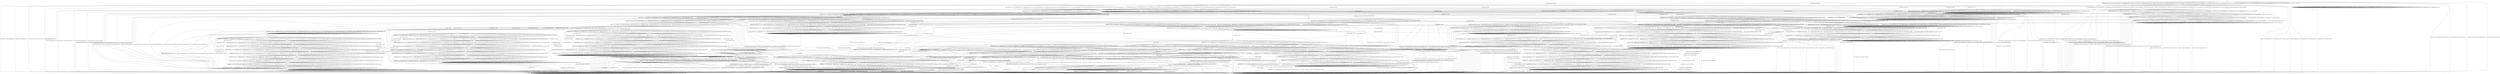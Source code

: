 digraph g {

	s0 [shape="circle" label="s0"];
	s1 [shape="circle" label="s1"];
	s2 [shape="circle" label="s2"];
	s3 [shape="circle" label="s3"];
	s4 [shape="circle" label="s4"];
	s5 [shape="circle" label="s5"];
	s6 [shape="circle" label="s6"];
	s7 [shape="circle" label="s7"];
	s8 [shape="circle" label="s8"];
	s9 [shape="circle" label="s9"];
	s10 [shape="circle" label="s10"];
	s11 [shape="circle" label="s11"];
	s12 [shape="circle" label="s12"];
	s13 [shape="circle" label="s13"];
	s14 [shape="circle" label="s14"];
	s15 [shape="circle" label="s15"];
	s16 [shape="circle" label="s16"];
	s17 [shape="circle" label="s17"];
	s18 [shape="circle" label="s18"];
	s19 [shape="circle" label="s19"];
	s20 [shape="circle" label="s20"];
	s21 [shape="circle" label="s21"];
	s22 [shape="circle" label="s22"];
	s23 [shape="circle" label="s23"];
	s24 [shape="circle" label="s24"];
	s25 [shape="circle" label="s25"];
	s26 [shape="circle" label="s26"];
	s27 [shape="circle" label="s27"];
	s28 [shape="circle" label="s28"];
	s29 [shape="circle" label="s29"];
	s30 [shape="circle" label="s30"];
	s31 [shape="circle" label="s31"];
	s32 [shape="circle" label="s32"];
	s33 [shape="circle" label="s33"];
	s34 [shape="circle" label="s34"];
	s35 [shape="circle" label="s35"];
	s36 [shape="circle" label="s36"];
	s37 [shape="circle" label="s37"];
	s38 [shape="circle" label="s38"];
	s39 [shape="circle" label="s39"];
	s40 [shape="circle" label="s40"];
	s41 [shape="circle" label="s41"];
	s42 [shape="circle" label="s42"];
	s43 [shape="circle" label="s43"];
	s44 [shape="circle" label="s44"];
	s45 [shape="circle" label="s45"];
	s46 [shape="circle" label="s46"];
	s47 [shape="circle" label="s47"];
	s48 [shape="circle" label="s48"];
	s49 [shape="circle" label="s49"];
	s50 [shape="circle" label="s50"];
	s51 [shape="circle" label="s51"];
	s52 [shape="circle" label="s52"];
	s53 [shape="circle" label="s53"];
	s54 [shape="circle" label="s54"];
	s55 [shape="circle" label="s55"];
	s56 [shape="circle" label="s56"];
	s57 [shape="circle" label="s57"];
	s58 [shape="circle" label="s58"];
	s59 [shape="circle" label="s59"];
	s60 [shape="circle" label="s60"];
	s61 [shape="circle" label="s61"];
	s62 [shape="circle" label="s62"];
	s63 [shape="circle" label="s63"];
	s64 [shape="circle" label="s64"];
	s65 [shape="circle" label="s65"];
	s66 [shape="circle" label="s66"];
	s67 [shape="circle" label="s67"];
	s68 [shape="circle" label="s68"];
	s69 [shape="circle" label="s69"];
	s70 [shape="circle" label="s70"];
	s71 [shape="circle" label="s71"];
	s72 [shape="circle" label="s72"];
	s73 [shape="circle" label="s73"];
	s74 [shape="circle" label="s74"];
	s75 [shape="circle" label="s75"];
	s76 [shape="circle" label="s76"];
	s77 [shape="circle" label="s77"];
	s78 [shape="circle" label="s78"];
	s79 [shape="circle" label="s79"];
	s80 [shape="circle" label="s80"];
	s81 [shape="circle" label="s81"];
	s82 [shape="circle" label="s82"];
	s83 [shape="circle" label="s83"];
	s84 [shape="circle" label="s84"];
	s85 [shape="circle" label="s85"];
	s86 [shape="circle" label="s86"];
	s87 [shape="circle" label="s87"];
	s88 [shape="circle" label="s88"];
	s89 [shape="circle" label="s89"];
	s90 [shape="circle" label="s90"];
	s91 [shape="circle" label="s91"];
	s92 [shape="circle" label="s92"];
	s93 [shape="circle" label="s93"];
	s94 [shape="circle" label="s94"];
	s95 [shape="circle" label="s95"];
	s96 [shape="circle" label="s96"];
	s97 [shape="circle" label="s97"];
	s98 [shape="circle" label="s98"];
	s99 [shape="circle" label="s99"];
	s100 [shape="circle" label="s100"];
	s101 [shape="circle" label="s101"];
	s102 [shape="circle" label="s102"];
	s103 [shape="circle" label="s103"];
	s104 [shape="circle" label="s104"];
	s105 [shape="circle" label="s105"];
	s106 [shape="circle" label="s106"];
	s107 [shape="circle" label="s107"];
	s108 [shape="circle" label="s108"];
	s109 [shape="circle" label="s109"];
	s110 [shape="circle" label="s110"];
	s111 [shape="circle" label="s111"];
	s112 [shape="circle" label="s112"];
	s113 [shape="circle" label="s113"];
	s114 [shape="circle" label="s114"];
	s115 [shape="circle" label="s115"];
	s116 [shape="circle" label="s116"];
	s117 [shape="circle" label="s117"];
	s118 [shape="circle" label="s118"];
	s119 [shape="circle" label="s119"];
	s120 [shape="circle" label="s120"];
	s121 [shape="circle" label="s121"];
	s122 [shape="circle" label="s122"];
	s123 [shape="circle" label="s123"];
	s124 [shape="circle" label="s124"];
	s125 [shape="circle" label="s125"];
	s126 [shape="circle" label="s126"];
	s0 -> s38 [label="HELLO_VERIFY_REQUEST / CLIENT_HELLO+"];
	s0 -> s3 [label="ECDH_SERVER_HELLO / CLIENT_HELLO"];
	s0 -> s1 [label="ECDH_SERVER_KEY_EXCHANGE / CLIENT_HELLO|Alert(FATAL,INTERNAL_ERROR)"];
	s0 -> s1 [label="RSA_SIGN_CERTIFICATE_REQUEST / CLIENT_HELLO|Alert(FATAL,INTERNAL_ERROR)"];
	s0 -> s1 [label="RSA_FIXED_ECDH_CERTIFICATE_REQUEST / CLIENT_HELLO|Alert(FATAL,INTERNAL_ERROR)"];
	s0 -> s1 [label="RSA_FIXED_DH_CERTIFICATE_REQUEST / CLIENT_HELLO|Alert(FATAL,INTERNAL_ERROR)"];
	s0 -> s1 [label="DSS_SIGN_CERTIFICATE_REQUEST / CLIENT_HELLO|Alert(FATAL,INTERNAL_ERROR)"];
	s0 -> s1 [label="DSS_FIXED_DH_CERTIFICATE_REQUEST / CLIENT_HELLO|Alert(FATAL,INTERNAL_ERROR)"];
	s0 -> s2 [label="APPLICATION_EPOCH_0 / CLIENT_HELLO|Alert(FATAL,UNEXPECTED_MESSAGE)"];
	s0 -> s1 [label="SERVER_HELLO_DONE / CLIENT_HELLO|Alert(FATAL,INTERNAL_ERROR)"];
	s0 -> s15 [label="CHANGE_CIPHER_SPEC / CLIENT_HELLO"];
	s0 -> s1 [label="FINISHED / CLIENT_HELLO|Alert(FATAL,INTERNAL_ERROR)"];
	s0 -> s2 [label="APPLICATION / CLIENT_HELLO|Alert(FATAL,UNEXPECTED_MESSAGE)"];
	s0 -> s1 [label="CERTIFICATE / CLIENT_HELLO|Alert(FATAL,INTERNAL_ERROR)"];
	s0 -> s1 [label="EMPTY_CERTIFICATE / CLIENT_HELLO|Alert(FATAL,INTERNAL_ERROR)"];
	s0 -> s2 [label="Alert(WARNING,CLOSE_NOTIFY) / CLIENT_HELLO|Alert(WARNING,CLOSE_NOTIFY)"];
	s0 -> s2 [label="Alert(FATAL,UNEXPECTED_MESSAGE) / CLIENT_HELLO"];
	s1 -> s6 [label="HELLO_VERIFY_REQUEST / TIMEOUT"];
	s1 -> s6 [label="ECDH_SERVER_HELLO / TIMEOUT"];
	s1 -> s22 [label="ECDH_SERVER_KEY_EXCHANGE / Alert(FATAL,INTERNAL_ERROR)"];
	s1 -> s22 [label="RSA_SIGN_CERTIFICATE_REQUEST / Alert(FATAL,INTERNAL_ERROR)"];
	s1 -> s22 [label="RSA_FIXED_ECDH_CERTIFICATE_REQUEST / Alert(FATAL,INTERNAL_ERROR)"];
	s1 -> s22 [label="RSA_FIXED_DH_CERTIFICATE_REQUEST / Alert(FATAL,INTERNAL_ERROR)"];
	s1 -> s22 [label="DSS_SIGN_CERTIFICATE_REQUEST / Alert(FATAL,INTERNAL_ERROR)"];
	s1 -> s22 [label="DSS_FIXED_DH_CERTIFICATE_REQUEST / Alert(FATAL,INTERNAL_ERROR)"];
	s1 -> s2 [label="APPLICATION_EPOCH_0 / Alert(FATAL,UNEXPECTED_MESSAGE)"];
	s1 -> s22 [label="SERVER_HELLO_DONE / Alert(FATAL,INTERNAL_ERROR)"];
	s1 -> s4 [label="CHANGE_CIPHER_SPEC / TIMEOUT"];
	s1 -> s22 [label="FINISHED / Alert(FATAL,INTERNAL_ERROR)"];
	s1 -> s2 [label="APPLICATION / Alert(FATAL,UNEXPECTED_MESSAGE)"];
	s1 -> s22 [label="CERTIFICATE / Alert(FATAL,INTERNAL_ERROR)"];
	s1 -> s22 [label="EMPTY_CERTIFICATE / Alert(FATAL,INTERNAL_ERROR)"];
	s1 -> s2 [label="Alert(WARNING,CLOSE_NOTIFY) / Alert(WARNING,CLOSE_NOTIFY)"];
	s1 -> s2 [label="Alert(FATAL,UNEXPECTED_MESSAGE) / TIMEOUT"];
	s2 -> s2 [label="HELLO_VERIFY_REQUEST / SOCKET_CLOSED"];
	s2 -> s2 [label="ECDH_SERVER_HELLO / SOCKET_CLOSED"];
	s2 -> s2 [label="ECDH_SERVER_KEY_EXCHANGE / SOCKET_CLOSED"];
	s2 -> s2 [label="RSA_SIGN_CERTIFICATE_REQUEST / SOCKET_CLOSED"];
	s2 -> s2 [label="RSA_FIXED_ECDH_CERTIFICATE_REQUEST / SOCKET_CLOSED"];
	s2 -> s2 [label="RSA_FIXED_DH_CERTIFICATE_REQUEST / SOCKET_CLOSED"];
	s2 -> s2 [label="DSS_SIGN_CERTIFICATE_REQUEST / SOCKET_CLOSED"];
	s2 -> s2 [label="DSS_FIXED_DH_CERTIFICATE_REQUEST / SOCKET_CLOSED"];
	s2 -> s2 [label="APPLICATION_EPOCH_0 / SOCKET_CLOSED"];
	s2 -> s2 [label="SERVER_HELLO_DONE / SOCKET_CLOSED"];
	s2 -> s2 [label="CHANGE_CIPHER_SPEC / SOCKET_CLOSED"];
	s2 -> s2 [label="FINISHED / SOCKET_CLOSED"];
	s2 -> s2 [label="APPLICATION / SOCKET_CLOSED"];
	s2 -> s2 [label="CERTIFICATE / SOCKET_CLOSED"];
	s2 -> s2 [label="EMPTY_CERTIFICATE / SOCKET_CLOSED"];
	s2 -> s2 [label="Alert(WARNING,CLOSE_NOTIFY) / SOCKET_CLOSED"];
	s2 -> s2 [label="Alert(FATAL,UNEXPECTED_MESSAGE) / SOCKET_CLOSED"];
	s3 -> s6 [label="HELLO_VERIFY_REQUEST / TIMEOUT"];
	s3 -> s6 [label="ECDH_SERVER_HELLO / TIMEOUT"];
	s3 -> s6 [label="ECDH_SERVER_KEY_EXCHANGE / TIMEOUT"];
	s3 -> s6 [label="RSA_SIGN_CERTIFICATE_REQUEST / TIMEOUT"];
	s3 -> s6 [label="RSA_FIXED_ECDH_CERTIFICATE_REQUEST / TIMEOUT"];
	s3 -> s6 [label="RSA_FIXED_DH_CERTIFICATE_REQUEST / TIMEOUT"];
	s3 -> s6 [label="DSS_SIGN_CERTIFICATE_REQUEST / TIMEOUT"];
	s3 -> s6 [label="DSS_FIXED_DH_CERTIFICATE_REQUEST / TIMEOUT"];
	s3 -> s2 [label="APPLICATION_EPOCH_0 / Alert(FATAL,UNEXPECTED_MESSAGE)"];
	s3 -> s6 [label="SERVER_HELLO_DONE / TIMEOUT"];
	s3 -> s4 [label="CHANGE_CIPHER_SPEC / TIMEOUT"];
	s3 -> s6 [label="FINISHED / TIMEOUT"];
	s3 -> s2 [label="APPLICATION / Alert(FATAL,UNEXPECTED_MESSAGE)"];
	s3 -> s16 [label="CERTIFICATE / TIMEOUT"];
	s3 -> s19 [label="EMPTY_CERTIFICATE / TIMEOUT"];
	s3 -> s2 [label="Alert(WARNING,CLOSE_NOTIFY) / Alert(WARNING,CLOSE_NOTIFY)"];
	s3 -> s2 [label="Alert(FATAL,UNEXPECTED_MESSAGE) / TIMEOUT"];
	s4 -> s5 [label="HELLO_VERIFY_REQUEST / TIMEOUT"];
	s4 -> s5 [label="ECDH_SERVER_HELLO / TIMEOUT"];
	s4 -> s5 [label="ECDH_SERVER_KEY_EXCHANGE / TIMEOUT"];
	s4 -> s5 [label="RSA_SIGN_CERTIFICATE_REQUEST / TIMEOUT"];
	s4 -> s5 [label="RSA_FIXED_ECDH_CERTIFICATE_REQUEST / TIMEOUT"];
	s4 -> s5 [label="RSA_FIXED_DH_CERTIFICATE_REQUEST / TIMEOUT"];
	s4 -> s5 [label="DSS_SIGN_CERTIFICATE_REQUEST / TIMEOUT"];
	s4 -> s5 [label="DSS_FIXED_DH_CERTIFICATE_REQUEST / TIMEOUT"];
	s4 -> s5 [label="APPLICATION_EPOCH_0 / TIMEOUT"];
	s4 -> s5 [label="SERVER_HELLO_DONE / TIMEOUT"];
	s4 -> s4 [label="CHANGE_CIPHER_SPEC / TIMEOUT"];
	s4 -> s5 [label="FINISHED / TIMEOUT"];
	s4 -> s5 [label="APPLICATION / TIMEOUT"];
	s4 -> s5 [label="CERTIFICATE / TIMEOUT"];
	s4 -> s5 [label="EMPTY_CERTIFICATE / TIMEOUT"];
	s4 -> s5 [label="Alert(WARNING,CLOSE_NOTIFY) / TIMEOUT"];
	s4 -> s5 [label="Alert(FATAL,UNEXPECTED_MESSAGE) / TIMEOUT"];
	s5 -> s5 [label="HELLO_VERIFY_REQUEST / TIMEOUT"];
	s5 -> s5 [label="ECDH_SERVER_HELLO / TIMEOUT"];
	s5 -> s5 [label="ECDH_SERVER_KEY_EXCHANGE / TIMEOUT"];
	s5 -> s5 [label="RSA_SIGN_CERTIFICATE_REQUEST / TIMEOUT"];
	s5 -> s5 [label="RSA_FIXED_ECDH_CERTIFICATE_REQUEST / TIMEOUT"];
	s5 -> s5 [label="RSA_FIXED_DH_CERTIFICATE_REQUEST / TIMEOUT"];
	s5 -> s5 [label="DSS_SIGN_CERTIFICATE_REQUEST / TIMEOUT"];
	s5 -> s5 [label="DSS_FIXED_DH_CERTIFICATE_REQUEST / TIMEOUT"];
	s5 -> s2 [label="APPLICATION_EPOCH_0 / Alert(FATAL,UNEXPECTED_MESSAGE)"];
	s5 -> s5 [label="SERVER_HELLO_DONE / TIMEOUT"];
	s5 -> s4 [label="CHANGE_CIPHER_SPEC / TIMEOUT"];
	s5 -> s5 [label="FINISHED / TIMEOUT"];
	s5 -> s5 [label="APPLICATION / TIMEOUT"];
	s5 -> s5 [label="CERTIFICATE / TIMEOUT"];
	s5 -> s5 [label="EMPTY_CERTIFICATE / TIMEOUT"];
	s5 -> s5 [label="Alert(WARNING,CLOSE_NOTIFY) / TIMEOUT"];
	s5 -> s5 [label="Alert(FATAL,UNEXPECTED_MESSAGE) / TIMEOUT"];
	s6 -> s10 [label="HELLO_VERIFY_REQUEST / TIMEOUT"];
	s6 -> s10 [label="ECDH_SERVER_HELLO / TIMEOUT"];
	s6 -> s10 [label="ECDH_SERVER_KEY_EXCHANGE / TIMEOUT"];
	s6 -> s10 [label="RSA_SIGN_CERTIFICATE_REQUEST / TIMEOUT"];
	s6 -> s10 [label="RSA_FIXED_ECDH_CERTIFICATE_REQUEST / TIMEOUT"];
	s6 -> s10 [label="RSA_FIXED_DH_CERTIFICATE_REQUEST / TIMEOUT"];
	s6 -> s10 [label="DSS_SIGN_CERTIFICATE_REQUEST / TIMEOUT"];
	s6 -> s10 [label="DSS_FIXED_DH_CERTIFICATE_REQUEST / TIMEOUT"];
	s6 -> s2 [label="APPLICATION_EPOCH_0 / Alert(FATAL,UNEXPECTED_MESSAGE)"];
	s6 -> s10 [label="SERVER_HELLO_DONE / TIMEOUT"];
	s6 -> s7 [label="CHANGE_CIPHER_SPEC / TIMEOUT"];
	s6 -> s10 [label="FINISHED / TIMEOUT"];
	s6 -> s2 [label="APPLICATION / Alert(FATAL,UNEXPECTED_MESSAGE)"];
	s6 -> s10 [label="CERTIFICATE / TIMEOUT"];
	s6 -> s10 [label="EMPTY_CERTIFICATE / TIMEOUT"];
	s6 -> s2 [label="Alert(WARNING,CLOSE_NOTIFY) / Alert(WARNING,CLOSE_NOTIFY)"];
	s6 -> s2 [label="Alert(FATAL,UNEXPECTED_MESSAGE) / TIMEOUT"];
	s7 -> s8 [label="HELLO_VERIFY_REQUEST / TIMEOUT"];
	s7 -> s8 [label="ECDH_SERVER_HELLO / TIMEOUT"];
	s7 -> s8 [label="ECDH_SERVER_KEY_EXCHANGE / TIMEOUT"];
	s7 -> s8 [label="RSA_SIGN_CERTIFICATE_REQUEST / TIMEOUT"];
	s7 -> s8 [label="RSA_FIXED_ECDH_CERTIFICATE_REQUEST / TIMEOUT"];
	s7 -> s8 [label="RSA_FIXED_DH_CERTIFICATE_REQUEST / TIMEOUT"];
	s7 -> s8 [label="DSS_SIGN_CERTIFICATE_REQUEST / TIMEOUT"];
	s7 -> s8 [label="DSS_FIXED_DH_CERTIFICATE_REQUEST / TIMEOUT"];
	s7 -> s8 [label="APPLICATION_EPOCH_0 / TIMEOUT"];
	s7 -> s8 [label="SERVER_HELLO_DONE / TIMEOUT"];
	s7 -> s7 [label="CHANGE_CIPHER_SPEC / TIMEOUT"];
	s7 -> s8 [label="FINISHED / TIMEOUT"];
	s7 -> s8 [label="APPLICATION / TIMEOUT"];
	s7 -> s8 [label="CERTIFICATE / TIMEOUT"];
	s7 -> s8 [label="EMPTY_CERTIFICATE / TIMEOUT"];
	s7 -> s8 [label="Alert(WARNING,CLOSE_NOTIFY) / TIMEOUT"];
	s7 -> s8 [label="Alert(FATAL,UNEXPECTED_MESSAGE) / TIMEOUT"];
	s8 -> s9 [label="HELLO_VERIFY_REQUEST / TIMEOUT"];
	s8 -> s9 [label="ECDH_SERVER_HELLO / TIMEOUT"];
	s8 -> s9 [label="ECDH_SERVER_KEY_EXCHANGE / TIMEOUT"];
	s8 -> s9 [label="RSA_SIGN_CERTIFICATE_REQUEST / TIMEOUT"];
	s8 -> s9 [label="RSA_FIXED_ECDH_CERTIFICATE_REQUEST / TIMEOUT"];
	s8 -> s9 [label="RSA_FIXED_DH_CERTIFICATE_REQUEST / TIMEOUT"];
	s8 -> s9 [label="DSS_SIGN_CERTIFICATE_REQUEST / TIMEOUT"];
	s8 -> s9 [label="DSS_FIXED_DH_CERTIFICATE_REQUEST / TIMEOUT"];
	s8 -> s9 [label="APPLICATION_EPOCH_0 / TIMEOUT"];
	s8 -> s9 [label="SERVER_HELLO_DONE / TIMEOUT"];
	s8 -> s7 [label="CHANGE_CIPHER_SPEC / TIMEOUT"];
	s8 -> s9 [label="FINISHED / TIMEOUT"];
	s8 -> s9 [label="APPLICATION / TIMEOUT"];
	s8 -> s9 [label="CERTIFICATE / TIMEOUT"];
	s8 -> s9 [label="EMPTY_CERTIFICATE / TIMEOUT"];
	s8 -> s9 [label="Alert(WARNING,CLOSE_NOTIFY) / TIMEOUT"];
	s8 -> s9 [label="Alert(FATAL,UNEXPECTED_MESSAGE) / TIMEOUT"];
	s9 -> s9 [label="HELLO_VERIFY_REQUEST / TIMEOUT"];
	s9 -> s9 [label="ECDH_SERVER_HELLO / TIMEOUT"];
	s9 -> s9 [label="ECDH_SERVER_KEY_EXCHANGE / TIMEOUT"];
	s9 -> s9 [label="RSA_SIGN_CERTIFICATE_REQUEST / TIMEOUT"];
	s9 -> s9 [label="RSA_FIXED_ECDH_CERTIFICATE_REQUEST / TIMEOUT"];
	s9 -> s9 [label="RSA_FIXED_DH_CERTIFICATE_REQUEST / TIMEOUT"];
	s9 -> s9 [label="DSS_SIGN_CERTIFICATE_REQUEST / TIMEOUT"];
	s9 -> s9 [label="DSS_FIXED_DH_CERTIFICATE_REQUEST / TIMEOUT"];
	s9 -> s2 [label="APPLICATION_EPOCH_0 / Alert(FATAL,UNEXPECTED_MESSAGE)"];
	s9 -> s9 [label="SERVER_HELLO_DONE / TIMEOUT"];
	s9 -> s7 [label="CHANGE_CIPHER_SPEC / TIMEOUT"];
	s9 -> s9 [label="FINISHED / TIMEOUT"];
	s9 -> s9 [label="APPLICATION / TIMEOUT"];
	s9 -> s9 [label="CERTIFICATE / TIMEOUT"];
	s9 -> s9 [label="EMPTY_CERTIFICATE / TIMEOUT"];
	s9 -> s9 [label="Alert(WARNING,CLOSE_NOTIFY) / TIMEOUT"];
	s9 -> s9 [label="Alert(FATAL,UNEXPECTED_MESSAGE) / TIMEOUT"];
	s10 -> s27 [label="HELLO_VERIFY_REQUEST / TIMEOUT"];
	s10 -> s27 [label="ECDH_SERVER_HELLO / TIMEOUT"];
	s10 -> s27 [label="ECDH_SERVER_KEY_EXCHANGE / TIMEOUT"];
	s10 -> s27 [label="RSA_SIGN_CERTIFICATE_REQUEST / TIMEOUT"];
	s10 -> s27 [label="RSA_FIXED_ECDH_CERTIFICATE_REQUEST / TIMEOUT"];
	s10 -> s27 [label="RSA_FIXED_DH_CERTIFICATE_REQUEST / TIMEOUT"];
	s10 -> s27 [label="DSS_SIGN_CERTIFICATE_REQUEST / TIMEOUT"];
	s10 -> s27 [label="DSS_FIXED_DH_CERTIFICATE_REQUEST / TIMEOUT"];
	s10 -> s2 [label="APPLICATION_EPOCH_0 / Alert(FATAL,UNEXPECTED_MESSAGE)"];
	s10 -> s27 [label="SERVER_HELLO_DONE / TIMEOUT"];
	s10 -> s11 [label="CHANGE_CIPHER_SPEC / TIMEOUT"];
	s10 -> s27 [label="FINISHED / TIMEOUT"];
	s10 -> s2 [label="APPLICATION / Alert(FATAL,UNEXPECTED_MESSAGE)"];
	s10 -> s27 [label="CERTIFICATE / TIMEOUT"];
	s10 -> s27 [label="EMPTY_CERTIFICATE / TIMEOUT"];
	s10 -> s2 [label="Alert(WARNING,CLOSE_NOTIFY) / Alert(WARNING,CLOSE_NOTIFY)"];
	s10 -> s2 [label="Alert(FATAL,UNEXPECTED_MESSAGE) / TIMEOUT"];
	s11 -> s12 [label="HELLO_VERIFY_REQUEST / TIMEOUT"];
	s11 -> s12 [label="ECDH_SERVER_HELLO / TIMEOUT"];
	s11 -> s12 [label="ECDH_SERVER_KEY_EXCHANGE / TIMEOUT"];
	s11 -> s12 [label="RSA_SIGN_CERTIFICATE_REQUEST / TIMEOUT"];
	s11 -> s12 [label="RSA_FIXED_ECDH_CERTIFICATE_REQUEST / TIMEOUT"];
	s11 -> s12 [label="RSA_FIXED_DH_CERTIFICATE_REQUEST / TIMEOUT"];
	s11 -> s12 [label="DSS_SIGN_CERTIFICATE_REQUEST / TIMEOUT"];
	s11 -> s12 [label="DSS_FIXED_DH_CERTIFICATE_REQUEST / TIMEOUT"];
	s11 -> s12 [label="APPLICATION_EPOCH_0 / TIMEOUT"];
	s11 -> s12 [label="SERVER_HELLO_DONE / TIMEOUT"];
	s11 -> s11 [label="CHANGE_CIPHER_SPEC / TIMEOUT"];
	s11 -> s12 [label="FINISHED / TIMEOUT"];
	s11 -> s12 [label="APPLICATION / TIMEOUT"];
	s11 -> s12 [label="CERTIFICATE / TIMEOUT"];
	s11 -> s12 [label="EMPTY_CERTIFICATE / TIMEOUT"];
	s11 -> s12 [label="Alert(WARNING,CLOSE_NOTIFY) / TIMEOUT"];
	s11 -> s12 [label="Alert(FATAL,UNEXPECTED_MESSAGE) / TIMEOUT"];
	s12 -> s13 [label="HELLO_VERIFY_REQUEST / TIMEOUT"];
	s12 -> s13 [label="ECDH_SERVER_HELLO / TIMEOUT"];
	s12 -> s13 [label="ECDH_SERVER_KEY_EXCHANGE / TIMEOUT"];
	s12 -> s13 [label="RSA_SIGN_CERTIFICATE_REQUEST / TIMEOUT"];
	s12 -> s13 [label="RSA_FIXED_ECDH_CERTIFICATE_REQUEST / TIMEOUT"];
	s12 -> s13 [label="RSA_FIXED_DH_CERTIFICATE_REQUEST / TIMEOUT"];
	s12 -> s13 [label="DSS_SIGN_CERTIFICATE_REQUEST / TIMEOUT"];
	s12 -> s13 [label="DSS_FIXED_DH_CERTIFICATE_REQUEST / TIMEOUT"];
	s12 -> s13 [label="APPLICATION_EPOCH_0 / TIMEOUT"];
	s12 -> s13 [label="SERVER_HELLO_DONE / TIMEOUT"];
	s12 -> s11 [label="CHANGE_CIPHER_SPEC / TIMEOUT"];
	s12 -> s13 [label="FINISHED / TIMEOUT"];
	s12 -> s13 [label="APPLICATION / TIMEOUT"];
	s12 -> s13 [label="CERTIFICATE / TIMEOUT"];
	s12 -> s13 [label="EMPTY_CERTIFICATE / TIMEOUT"];
	s12 -> s13 [label="Alert(WARNING,CLOSE_NOTIFY) / TIMEOUT"];
	s12 -> s13 [label="Alert(FATAL,UNEXPECTED_MESSAGE) / TIMEOUT"];
	s13 -> s14 [label="HELLO_VERIFY_REQUEST / TIMEOUT"];
	s13 -> s14 [label="ECDH_SERVER_HELLO / TIMEOUT"];
	s13 -> s14 [label="ECDH_SERVER_KEY_EXCHANGE / TIMEOUT"];
	s13 -> s14 [label="RSA_SIGN_CERTIFICATE_REQUEST / TIMEOUT"];
	s13 -> s14 [label="RSA_FIXED_ECDH_CERTIFICATE_REQUEST / TIMEOUT"];
	s13 -> s14 [label="RSA_FIXED_DH_CERTIFICATE_REQUEST / TIMEOUT"];
	s13 -> s14 [label="DSS_SIGN_CERTIFICATE_REQUEST / TIMEOUT"];
	s13 -> s14 [label="DSS_FIXED_DH_CERTIFICATE_REQUEST / TIMEOUT"];
	s13 -> s14 [label="APPLICATION_EPOCH_0 / TIMEOUT"];
	s13 -> s14 [label="SERVER_HELLO_DONE / TIMEOUT"];
	s13 -> s11 [label="CHANGE_CIPHER_SPEC / TIMEOUT"];
	s13 -> s14 [label="FINISHED / TIMEOUT"];
	s13 -> s14 [label="APPLICATION / TIMEOUT"];
	s13 -> s14 [label="CERTIFICATE / TIMEOUT"];
	s13 -> s14 [label="EMPTY_CERTIFICATE / TIMEOUT"];
	s13 -> s14 [label="Alert(WARNING,CLOSE_NOTIFY) / TIMEOUT"];
	s13 -> s14 [label="Alert(FATAL,UNEXPECTED_MESSAGE) / TIMEOUT"];
	s14 -> s14 [label="HELLO_VERIFY_REQUEST / TIMEOUT"];
	s14 -> s14 [label="ECDH_SERVER_HELLO / TIMEOUT"];
	s14 -> s14 [label="ECDH_SERVER_KEY_EXCHANGE / TIMEOUT"];
	s14 -> s14 [label="RSA_SIGN_CERTIFICATE_REQUEST / TIMEOUT"];
	s14 -> s14 [label="RSA_FIXED_ECDH_CERTIFICATE_REQUEST / TIMEOUT"];
	s14 -> s14 [label="RSA_FIXED_DH_CERTIFICATE_REQUEST / TIMEOUT"];
	s14 -> s14 [label="DSS_SIGN_CERTIFICATE_REQUEST / TIMEOUT"];
	s14 -> s14 [label="DSS_FIXED_DH_CERTIFICATE_REQUEST / TIMEOUT"];
	s14 -> s2 [label="APPLICATION_EPOCH_0 / Alert(FATAL,UNEXPECTED_MESSAGE)"];
	s14 -> s14 [label="SERVER_HELLO_DONE / TIMEOUT"];
	s14 -> s11 [label="CHANGE_CIPHER_SPEC / TIMEOUT"];
	s14 -> s14 [label="FINISHED / TIMEOUT"];
	s14 -> s14 [label="APPLICATION / TIMEOUT"];
	s14 -> s14 [label="CERTIFICATE / TIMEOUT"];
	s14 -> s14 [label="EMPTY_CERTIFICATE / TIMEOUT"];
	s14 -> s14 [label="Alert(WARNING,CLOSE_NOTIFY) / TIMEOUT"];
	s14 -> s14 [label="Alert(FATAL,UNEXPECTED_MESSAGE) / TIMEOUT"];
	s15 -> s15 [label="HELLO_VERIFY_REQUEST / TIMEOUT"];
	s15 -> s15 [label="ECDH_SERVER_HELLO / TIMEOUT"];
	s15 -> s15 [label="ECDH_SERVER_KEY_EXCHANGE / TIMEOUT"];
	s15 -> s15 [label="RSA_SIGN_CERTIFICATE_REQUEST / TIMEOUT"];
	s15 -> s15 [label="RSA_FIXED_ECDH_CERTIFICATE_REQUEST / TIMEOUT"];
	s15 -> s15 [label="RSA_FIXED_DH_CERTIFICATE_REQUEST / TIMEOUT"];
	s15 -> s15 [label="DSS_SIGN_CERTIFICATE_REQUEST / TIMEOUT"];
	s15 -> s15 [label="DSS_FIXED_DH_CERTIFICATE_REQUEST / TIMEOUT"];
	s15 -> s2 [label="APPLICATION_EPOCH_0 / Alert(FATAL,UNEXPECTED_MESSAGE)"];
	s15 -> s15 [label="SERVER_HELLO_DONE / TIMEOUT"];
	s15 -> s15 [label="CHANGE_CIPHER_SPEC / TIMEOUT"];
	s15 -> s15 [label="FINISHED / TIMEOUT"];
	s15 -> s15 [label="APPLICATION / TIMEOUT"];
	s15 -> s15 [label="CERTIFICATE / TIMEOUT"];
	s15 -> s15 [label="EMPTY_CERTIFICATE / TIMEOUT"];
	s15 -> s15 [label="Alert(WARNING,CLOSE_NOTIFY) / TIMEOUT"];
	s15 -> s15 [label="Alert(FATAL,UNEXPECTED_MESSAGE) / TIMEOUT"];
	s16 -> s10 [label="HELLO_VERIFY_REQUEST / TIMEOUT"];
	s16 -> s10 [label="ECDH_SERVER_HELLO / TIMEOUT"];
	s16 -> s17 [label="ECDH_SERVER_KEY_EXCHANGE / TIMEOUT"];
	s16 -> s10 [label="RSA_SIGN_CERTIFICATE_REQUEST / TIMEOUT"];
	s16 -> s10 [label="RSA_FIXED_ECDH_CERTIFICATE_REQUEST / TIMEOUT"];
	s16 -> s10 [label="RSA_FIXED_DH_CERTIFICATE_REQUEST / TIMEOUT"];
	s16 -> s10 [label="DSS_SIGN_CERTIFICATE_REQUEST / TIMEOUT"];
	s16 -> s10 [label="DSS_FIXED_DH_CERTIFICATE_REQUEST / TIMEOUT"];
	s16 -> s2 [label="APPLICATION_EPOCH_0 / Alert(FATAL,UNEXPECTED_MESSAGE)"];
	s16 -> s10 [label="SERVER_HELLO_DONE / TIMEOUT"];
	s16 -> s7 [label="CHANGE_CIPHER_SPEC / TIMEOUT"];
	s16 -> s10 [label="FINISHED / TIMEOUT"];
	s16 -> s2 [label="APPLICATION / Alert(FATAL,UNEXPECTED_MESSAGE)"];
	s16 -> s10 [label="CERTIFICATE / TIMEOUT"];
	s16 -> s10 [label="EMPTY_CERTIFICATE / TIMEOUT"];
	s16 -> s2 [label="Alert(WARNING,CLOSE_NOTIFY) / Alert(WARNING,CLOSE_NOTIFY)"];
	s16 -> s2 [label="Alert(FATAL,UNEXPECTED_MESSAGE) / TIMEOUT"];
	s17 -> s27 [label="HELLO_VERIFY_REQUEST / TIMEOUT"];
	s17 -> s27 [label="ECDH_SERVER_HELLO / TIMEOUT"];
	s17 -> s27 [label="ECDH_SERVER_KEY_EXCHANGE / TIMEOUT"];
	s17 -> s18 [label="RSA_SIGN_CERTIFICATE_REQUEST / TIMEOUT"];
	s17 -> s18 [label="RSA_FIXED_ECDH_CERTIFICATE_REQUEST / TIMEOUT"];
	s17 -> s18 [label="RSA_FIXED_DH_CERTIFICATE_REQUEST / TIMEOUT"];
	s17 -> s18 [label="DSS_SIGN_CERTIFICATE_REQUEST / TIMEOUT"];
	s17 -> s18 [label="DSS_FIXED_DH_CERTIFICATE_REQUEST / TIMEOUT"];
	s17 -> s2 [label="APPLICATION_EPOCH_0 / Alert(FATAL,UNEXPECTED_MESSAGE)"];
	s17 -> s39 [label="SERVER_HELLO_DONE / ECDH_CLIENT_KEY_EXCHANGE|CHANGE_CIPHER_SPEC|FINISHED"];
	s17 -> s11 [label="CHANGE_CIPHER_SPEC / TIMEOUT"];
	s17 -> s27 [label="FINISHED / TIMEOUT"];
	s17 -> s2 [label="APPLICATION / Alert(FATAL,UNEXPECTED_MESSAGE)"];
	s17 -> s27 [label="CERTIFICATE / TIMEOUT"];
	s17 -> s27 [label="EMPTY_CERTIFICATE / TIMEOUT"];
	s17 -> s2 [label="Alert(WARNING,CLOSE_NOTIFY) / Alert(WARNING,CLOSE_NOTIFY)"];
	s17 -> s2 [label="Alert(FATAL,UNEXPECTED_MESSAGE) / TIMEOUT"];
	s18 -> s28 [label="HELLO_VERIFY_REQUEST / TIMEOUT"];
	s18 -> s28 [label="ECDH_SERVER_HELLO / TIMEOUT"];
	s18 -> s28 [label="ECDH_SERVER_KEY_EXCHANGE / TIMEOUT"];
	s18 -> s28 [label="RSA_SIGN_CERTIFICATE_REQUEST / TIMEOUT"];
	s18 -> s28 [label="RSA_FIXED_ECDH_CERTIFICATE_REQUEST / TIMEOUT"];
	s18 -> s28 [label="RSA_FIXED_DH_CERTIFICATE_REQUEST / TIMEOUT"];
	s18 -> s28 [label="DSS_SIGN_CERTIFICATE_REQUEST / TIMEOUT"];
	s18 -> s28 [label="DSS_FIXED_DH_CERTIFICATE_REQUEST / TIMEOUT"];
	s18 -> s2 [label="APPLICATION_EPOCH_0 / Alert(FATAL,UNEXPECTED_MESSAGE)"];
	s18 -> s57 [label="SERVER_HELLO_DONE / ECDSA_CERTIFICATE|ECDH_CLIENT_KEY_EXCHANGE|CERTIFICATE_VERIFY|CHANGE_CIPHER_SPEC|FINISHED"];
	s18 -> s21 [label="CHANGE_CIPHER_SPEC / TIMEOUT"];
	s18 -> s28 [label="FINISHED / TIMEOUT"];
	s18 -> s2 [label="APPLICATION / Alert(FATAL,UNEXPECTED_MESSAGE)"];
	s18 -> s28 [label="CERTIFICATE / TIMEOUT"];
	s18 -> s28 [label="EMPTY_CERTIFICATE / TIMEOUT"];
	s18 -> s2 [label="Alert(WARNING,CLOSE_NOTIFY) / Alert(WARNING,CLOSE_NOTIFY)"];
	s18 -> s2 [label="Alert(FATAL,UNEXPECTED_MESSAGE) / TIMEOUT"];
	s19 -> s10 [label="HELLO_VERIFY_REQUEST / TIMEOUT"];
	s19 -> s10 [label="ECDH_SERVER_HELLO / TIMEOUT"];
	s19 -> s20 [label="ECDH_SERVER_KEY_EXCHANGE / TIMEOUT"];
	s19 -> s10 [label="RSA_SIGN_CERTIFICATE_REQUEST / TIMEOUT"];
	s19 -> s10 [label="RSA_FIXED_ECDH_CERTIFICATE_REQUEST / TIMEOUT"];
	s19 -> s10 [label="RSA_FIXED_DH_CERTIFICATE_REQUEST / TIMEOUT"];
	s19 -> s10 [label="DSS_SIGN_CERTIFICATE_REQUEST / TIMEOUT"];
	s19 -> s10 [label="DSS_FIXED_DH_CERTIFICATE_REQUEST / TIMEOUT"];
	s19 -> s2 [label="APPLICATION_EPOCH_0 / Alert(FATAL,UNEXPECTED_MESSAGE)"];
	s19 -> s10 [label="SERVER_HELLO_DONE / TIMEOUT"];
	s19 -> s7 [label="CHANGE_CIPHER_SPEC / TIMEOUT"];
	s19 -> s10 [label="FINISHED / TIMEOUT"];
	s19 -> s2 [label="APPLICATION / Alert(FATAL,UNEXPECTED_MESSAGE)"];
	s19 -> s10 [label="CERTIFICATE / TIMEOUT"];
	s19 -> s10 [label="EMPTY_CERTIFICATE / TIMEOUT"];
	s19 -> s2 [label="Alert(WARNING,CLOSE_NOTIFY) / Alert(WARNING,CLOSE_NOTIFY)"];
	s19 -> s2 [label="Alert(FATAL,UNEXPECTED_MESSAGE) / TIMEOUT"];
	s20 -> s27 [label="HELLO_VERIFY_REQUEST / TIMEOUT"];
	s20 -> s27 [label="ECDH_SERVER_HELLO / TIMEOUT"];
	s20 -> s27 [label="ECDH_SERVER_KEY_EXCHANGE / TIMEOUT"];
	s20 -> s20 [label="RSA_SIGN_CERTIFICATE_REQUEST / TIMEOUT"];
	s20 -> s20 [label="RSA_FIXED_ECDH_CERTIFICATE_REQUEST / TIMEOUT"];
	s20 -> s20 [label="RSA_FIXED_DH_CERTIFICATE_REQUEST / TIMEOUT"];
	s20 -> s20 [label="DSS_SIGN_CERTIFICATE_REQUEST / TIMEOUT"];
	s20 -> s20 [label="DSS_FIXED_DH_CERTIFICATE_REQUEST / TIMEOUT"];
	s20 -> s2 [label="APPLICATION_EPOCH_0 / Alert(FATAL,UNEXPECTED_MESSAGE)"];
	s20 -> s2 [label="SERVER_HELLO_DONE / Alert(FATAL,BAD_CERTIFICATE)"];
	s20 -> s11 [label="CHANGE_CIPHER_SPEC / TIMEOUT"];
	s20 -> s27 [label="FINISHED / TIMEOUT"];
	s20 -> s2 [label="APPLICATION / Alert(FATAL,UNEXPECTED_MESSAGE)"];
	s20 -> s27 [label="CERTIFICATE / TIMEOUT"];
	s20 -> s27 [label="EMPTY_CERTIFICATE / TIMEOUT"];
	s20 -> s2 [label="Alert(WARNING,CLOSE_NOTIFY) / Alert(WARNING,CLOSE_NOTIFY)"];
	s20 -> s2 [label="Alert(FATAL,UNEXPECTED_MESSAGE) / TIMEOUT"];
	s21 -> s23 [label="HELLO_VERIFY_REQUEST / TIMEOUT"];
	s21 -> s23 [label="ECDH_SERVER_HELLO / TIMEOUT"];
	s21 -> s23 [label="ECDH_SERVER_KEY_EXCHANGE / TIMEOUT"];
	s21 -> s23 [label="RSA_SIGN_CERTIFICATE_REQUEST / TIMEOUT"];
	s21 -> s23 [label="RSA_FIXED_ECDH_CERTIFICATE_REQUEST / TIMEOUT"];
	s21 -> s23 [label="RSA_FIXED_DH_CERTIFICATE_REQUEST / TIMEOUT"];
	s21 -> s23 [label="DSS_SIGN_CERTIFICATE_REQUEST / TIMEOUT"];
	s21 -> s23 [label="DSS_FIXED_DH_CERTIFICATE_REQUEST / TIMEOUT"];
	s21 -> s23 [label="APPLICATION_EPOCH_0 / TIMEOUT"];
	s21 -> s23 [label="SERVER_HELLO_DONE / TIMEOUT"];
	s21 -> s21 [label="CHANGE_CIPHER_SPEC / TIMEOUT"];
	s21 -> s23 [label="FINISHED / TIMEOUT"];
	s21 -> s23 [label="APPLICATION / TIMEOUT"];
	s21 -> s23 [label="CERTIFICATE / TIMEOUT"];
	s21 -> s23 [label="EMPTY_CERTIFICATE / TIMEOUT"];
	s21 -> s23 [label="Alert(WARNING,CLOSE_NOTIFY) / TIMEOUT"];
	s21 -> s23 [label="Alert(FATAL,UNEXPECTED_MESSAGE) / TIMEOUT"];
	s22 -> s10 [label="HELLO_VERIFY_REQUEST / TIMEOUT"];
	s22 -> s10 [label="ECDH_SERVER_HELLO / TIMEOUT"];
	s22 -> s35 [label="ECDH_SERVER_KEY_EXCHANGE / Alert(FATAL,INTERNAL_ERROR)"];
	s22 -> s35 [label="RSA_SIGN_CERTIFICATE_REQUEST / Alert(FATAL,INTERNAL_ERROR)"];
	s22 -> s35 [label="RSA_FIXED_ECDH_CERTIFICATE_REQUEST / Alert(FATAL,INTERNAL_ERROR)"];
	s22 -> s35 [label="RSA_FIXED_DH_CERTIFICATE_REQUEST / Alert(FATAL,INTERNAL_ERROR)"];
	s22 -> s35 [label="DSS_SIGN_CERTIFICATE_REQUEST / Alert(FATAL,INTERNAL_ERROR)"];
	s22 -> s35 [label="DSS_FIXED_DH_CERTIFICATE_REQUEST / Alert(FATAL,INTERNAL_ERROR)"];
	s22 -> s2 [label="APPLICATION_EPOCH_0 / Alert(FATAL,UNEXPECTED_MESSAGE)"];
	s22 -> s35 [label="SERVER_HELLO_DONE / Alert(FATAL,INTERNAL_ERROR)"];
	s22 -> s7 [label="CHANGE_CIPHER_SPEC / TIMEOUT"];
	s22 -> s35 [label="FINISHED / Alert(FATAL,INTERNAL_ERROR)"];
	s22 -> s2 [label="APPLICATION / Alert(FATAL,UNEXPECTED_MESSAGE)"];
	s22 -> s35 [label="CERTIFICATE / Alert(FATAL,INTERNAL_ERROR)"];
	s22 -> s35 [label="EMPTY_CERTIFICATE / Alert(FATAL,INTERNAL_ERROR)"];
	s22 -> s2 [label="Alert(WARNING,CLOSE_NOTIFY) / Alert(WARNING,CLOSE_NOTIFY)"];
	s22 -> s2 [label="Alert(FATAL,UNEXPECTED_MESSAGE) / TIMEOUT"];
	s23 -> s24 [label="HELLO_VERIFY_REQUEST / TIMEOUT"];
	s23 -> s24 [label="ECDH_SERVER_HELLO / TIMEOUT"];
	s23 -> s24 [label="ECDH_SERVER_KEY_EXCHANGE / TIMEOUT"];
	s23 -> s24 [label="RSA_SIGN_CERTIFICATE_REQUEST / TIMEOUT"];
	s23 -> s24 [label="RSA_FIXED_ECDH_CERTIFICATE_REQUEST / TIMEOUT"];
	s23 -> s24 [label="RSA_FIXED_DH_CERTIFICATE_REQUEST / TIMEOUT"];
	s23 -> s24 [label="DSS_SIGN_CERTIFICATE_REQUEST / TIMEOUT"];
	s23 -> s24 [label="DSS_FIXED_DH_CERTIFICATE_REQUEST / TIMEOUT"];
	s23 -> s24 [label="APPLICATION_EPOCH_0 / TIMEOUT"];
	s23 -> s24 [label="SERVER_HELLO_DONE / TIMEOUT"];
	s23 -> s21 [label="CHANGE_CIPHER_SPEC / TIMEOUT"];
	s23 -> s24 [label="FINISHED / TIMEOUT"];
	s23 -> s24 [label="APPLICATION / TIMEOUT"];
	s23 -> s24 [label="CERTIFICATE / TIMEOUT"];
	s23 -> s24 [label="EMPTY_CERTIFICATE / TIMEOUT"];
	s23 -> s24 [label="Alert(WARNING,CLOSE_NOTIFY) / TIMEOUT"];
	s23 -> s24 [label="Alert(FATAL,UNEXPECTED_MESSAGE) / TIMEOUT"];
	s24 -> s25 [label="HELLO_VERIFY_REQUEST / TIMEOUT"];
	s24 -> s25 [label="ECDH_SERVER_HELLO / TIMEOUT"];
	s24 -> s25 [label="ECDH_SERVER_KEY_EXCHANGE / TIMEOUT"];
	s24 -> s25 [label="RSA_SIGN_CERTIFICATE_REQUEST / TIMEOUT"];
	s24 -> s25 [label="RSA_FIXED_ECDH_CERTIFICATE_REQUEST / TIMEOUT"];
	s24 -> s25 [label="RSA_FIXED_DH_CERTIFICATE_REQUEST / TIMEOUT"];
	s24 -> s25 [label="DSS_SIGN_CERTIFICATE_REQUEST / TIMEOUT"];
	s24 -> s25 [label="DSS_FIXED_DH_CERTIFICATE_REQUEST / TIMEOUT"];
	s24 -> s25 [label="APPLICATION_EPOCH_0 / TIMEOUT"];
	s24 -> s25 [label="SERVER_HELLO_DONE / TIMEOUT"];
	s24 -> s21 [label="CHANGE_CIPHER_SPEC / TIMEOUT"];
	s24 -> s25 [label="FINISHED / TIMEOUT"];
	s24 -> s25 [label="APPLICATION / TIMEOUT"];
	s24 -> s25 [label="CERTIFICATE / TIMEOUT"];
	s24 -> s25 [label="EMPTY_CERTIFICATE / TIMEOUT"];
	s24 -> s25 [label="Alert(WARNING,CLOSE_NOTIFY) / TIMEOUT"];
	s24 -> s25 [label="Alert(FATAL,UNEXPECTED_MESSAGE) / TIMEOUT"];
	s25 -> s26 [label="HELLO_VERIFY_REQUEST / TIMEOUT"];
	s25 -> s26 [label="ECDH_SERVER_HELLO / TIMEOUT"];
	s25 -> s26 [label="ECDH_SERVER_KEY_EXCHANGE / TIMEOUT"];
	s25 -> s26 [label="RSA_SIGN_CERTIFICATE_REQUEST / TIMEOUT"];
	s25 -> s26 [label="RSA_FIXED_ECDH_CERTIFICATE_REQUEST / TIMEOUT"];
	s25 -> s26 [label="RSA_FIXED_DH_CERTIFICATE_REQUEST / TIMEOUT"];
	s25 -> s26 [label="DSS_SIGN_CERTIFICATE_REQUEST / TIMEOUT"];
	s25 -> s26 [label="DSS_FIXED_DH_CERTIFICATE_REQUEST / TIMEOUT"];
	s25 -> s26 [label="APPLICATION_EPOCH_0 / TIMEOUT"];
	s25 -> s26 [label="SERVER_HELLO_DONE / TIMEOUT"];
	s25 -> s21 [label="CHANGE_CIPHER_SPEC / TIMEOUT"];
	s25 -> s26 [label="FINISHED / TIMEOUT"];
	s25 -> s26 [label="APPLICATION / TIMEOUT"];
	s25 -> s26 [label="CERTIFICATE / TIMEOUT"];
	s25 -> s26 [label="EMPTY_CERTIFICATE / TIMEOUT"];
	s25 -> s26 [label="Alert(WARNING,CLOSE_NOTIFY) / TIMEOUT"];
	s25 -> s26 [label="Alert(FATAL,UNEXPECTED_MESSAGE) / TIMEOUT"];
	s26 -> s26 [label="HELLO_VERIFY_REQUEST / TIMEOUT"];
	s26 -> s26 [label="ECDH_SERVER_HELLO / TIMEOUT"];
	s26 -> s26 [label="ECDH_SERVER_KEY_EXCHANGE / TIMEOUT"];
	s26 -> s26 [label="RSA_SIGN_CERTIFICATE_REQUEST / TIMEOUT"];
	s26 -> s26 [label="RSA_FIXED_ECDH_CERTIFICATE_REQUEST / TIMEOUT"];
	s26 -> s26 [label="RSA_FIXED_DH_CERTIFICATE_REQUEST / TIMEOUT"];
	s26 -> s26 [label="DSS_SIGN_CERTIFICATE_REQUEST / TIMEOUT"];
	s26 -> s26 [label="DSS_FIXED_DH_CERTIFICATE_REQUEST / TIMEOUT"];
	s26 -> s2 [label="APPLICATION_EPOCH_0 / Alert(FATAL,UNEXPECTED_MESSAGE)"];
	s26 -> s26 [label="SERVER_HELLO_DONE / TIMEOUT"];
	s26 -> s21 [label="CHANGE_CIPHER_SPEC / TIMEOUT"];
	s26 -> s26 [label="FINISHED / TIMEOUT"];
	s26 -> s26 [label="APPLICATION / TIMEOUT"];
	s26 -> s26 [label="CERTIFICATE / TIMEOUT"];
	s26 -> s26 [label="EMPTY_CERTIFICATE / TIMEOUT"];
	s26 -> s26 [label="Alert(WARNING,CLOSE_NOTIFY) / TIMEOUT"];
	s26 -> s26 [label="Alert(FATAL,UNEXPECTED_MESSAGE) / TIMEOUT"];
	s27 -> s28 [label="HELLO_VERIFY_REQUEST / TIMEOUT"];
	s27 -> s28 [label="ECDH_SERVER_HELLO / TIMEOUT"];
	s27 -> s28 [label="ECDH_SERVER_KEY_EXCHANGE / TIMEOUT"];
	s27 -> s28 [label="RSA_SIGN_CERTIFICATE_REQUEST / TIMEOUT"];
	s27 -> s28 [label="RSA_FIXED_ECDH_CERTIFICATE_REQUEST / TIMEOUT"];
	s27 -> s28 [label="RSA_FIXED_DH_CERTIFICATE_REQUEST / TIMEOUT"];
	s27 -> s28 [label="DSS_SIGN_CERTIFICATE_REQUEST / TIMEOUT"];
	s27 -> s28 [label="DSS_FIXED_DH_CERTIFICATE_REQUEST / TIMEOUT"];
	s27 -> s2 [label="APPLICATION_EPOCH_0 / Alert(FATAL,UNEXPECTED_MESSAGE)"];
	s27 -> s28 [label="SERVER_HELLO_DONE / TIMEOUT"];
	s27 -> s21 [label="CHANGE_CIPHER_SPEC / TIMEOUT"];
	s27 -> s28 [label="FINISHED / TIMEOUT"];
	s27 -> s2 [label="APPLICATION / Alert(FATAL,UNEXPECTED_MESSAGE)"];
	s27 -> s28 [label="CERTIFICATE / TIMEOUT"];
	s27 -> s28 [label="EMPTY_CERTIFICATE / TIMEOUT"];
	s27 -> s2 [label="Alert(WARNING,CLOSE_NOTIFY) / Alert(WARNING,CLOSE_NOTIFY)"];
	s27 -> s2 [label="Alert(FATAL,UNEXPECTED_MESSAGE) / TIMEOUT"];
	s28 -> s76 [label="HELLO_VERIFY_REQUEST / TIMEOUT"];
	s28 -> s76 [label="ECDH_SERVER_HELLO / TIMEOUT"];
	s28 -> s76 [label="ECDH_SERVER_KEY_EXCHANGE / TIMEOUT"];
	s28 -> s76 [label="RSA_SIGN_CERTIFICATE_REQUEST / TIMEOUT"];
	s28 -> s76 [label="RSA_FIXED_ECDH_CERTIFICATE_REQUEST / TIMEOUT"];
	s28 -> s76 [label="RSA_FIXED_DH_CERTIFICATE_REQUEST / TIMEOUT"];
	s28 -> s76 [label="DSS_SIGN_CERTIFICATE_REQUEST / TIMEOUT"];
	s28 -> s76 [label="DSS_FIXED_DH_CERTIFICATE_REQUEST / TIMEOUT"];
	s28 -> s2 [label="APPLICATION_EPOCH_0 / Alert(FATAL,UNEXPECTED_MESSAGE)"];
	s28 -> s76 [label="SERVER_HELLO_DONE / TIMEOUT"];
	s28 -> s29 [label="CHANGE_CIPHER_SPEC / TIMEOUT"];
	s28 -> s76 [label="FINISHED / TIMEOUT"];
	s28 -> s2 [label="APPLICATION / Alert(FATAL,UNEXPECTED_MESSAGE)"];
	s28 -> s76 [label="CERTIFICATE / TIMEOUT"];
	s28 -> s76 [label="EMPTY_CERTIFICATE / TIMEOUT"];
	s28 -> s2 [label="Alert(WARNING,CLOSE_NOTIFY) / Alert(WARNING,CLOSE_NOTIFY)"];
	s28 -> s2 [label="Alert(FATAL,UNEXPECTED_MESSAGE) / TIMEOUT"];
	s29 -> s30 [label="HELLO_VERIFY_REQUEST / TIMEOUT"];
	s29 -> s30 [label="ECDH_SERVER_HELLO / TIMEOUT"];
	s29 -> s30 [label="ECDH_SERVER_KEY_EXCHANGE / TIMEOUT"];
	s29 -> s30 [label="RSA_SIGN_CERTIFICATE_REQUEST / TIMEOUT"];
	s29 -> s30 [label="RSA_FIXED_ECDH_CERTIFICATE_REQUEST / TIMEOUT"];
	s29 -> s30 [label="RSA_FIXED_DH_CERTIFICATE_REQUEST / TIMEOUT"];
	s29 -> s30 [label="DSS_SIGN_CERTIFICATE_REQUEST / TIMEOUT"];
	s29 -> s30 [label="DSS_FIXED_DH_CERTIFICATE_REQUEST / TIMEOUT"];
	s29 -> s30 [label="APPLICATION_EPOCH_0 / TIMEOUT"];
	s29 -> s30 [label="SERVER_HELLO_DONE / TIMEOUT"];
	s29 -> s29 [label="CHANGE_CIPHER_SPEC / TIMEOUT"];
	s29 -> s30 [label="FINISHED / TIMEOUT"];
	s29 -> s30 [label="APPLICATION / TIMEOUT"];
	s29 -> s30 [label="CERTIFICATE / TIMEOUT"];
	s29 -> s30 [label="EMPTY_CERTIFICATE / TIMEOUT"];
	s29 -> s30 [label="Alert(WARNING,CLOSE_NOTIFY) / TIMEOUT"];
	s29 -> s30 [label="Alert(FATAL,UNEXPECTED_MESSAGE) / TIMEOUT"];
	s30 -> s31 [label="HELLO_VERIFY_REQUEST / TIMEOUT"];
	s30 -> s31 [label="ECDH_SERVER_HELLO / TIMEOUT"];
	s30 -> s31 [label="ECDH_SERVER_KEY_EXCHANGE / TIMEOUT"];
	s30 -> s31 [label="RSA_SIGN_CERTIFICATE_REQUEST / TIMEOUT"];
	s30 -> s31 [label="RSA_FIXED_ECDH_CERTIFICATE_REQUEST / TIMEOUT"];
	s30 -> s31 [label="RSA_FIXED_DH_CERTIFICATE_REQUEST / TIMEOUT"];
	s30 -> s31 [label="DSS_SIGN_CERTIFICATE_REQUEST / TIMEOUT"];
	s30 -> s31 [label="DSS_FIXED_DH_CERTIFICATE_REQUEST / TIMEOUT"];
	s30 -> s31 [label="APPLICATION_EPOCH_0 / TIMEOUT"];
	s30 -> s31 [label="SERVER_HELLO_DONE / TIMEOUT"];
	s30 -> s29 [label="CHANGE_CIPHER_SPEC / TIMEOUT"];
	s30 -> s31 [label="FINISHED / TIMEOUT"];
	s30 -> s31 [label="APPLICATION / TIMEOUT"];
	s30 -> s31 [label="CERTIFICATE / TIMEOUT"];
	s30 -> s31 [label="EMPTY_CERTIFICATE / TIMEOUT"];
	s30 -> s31 [label="Alert(WARNING,CLOSE_NOTIFY) / TIMEOUT"];
	s30 -> s31 [label="Alert(FATAL,UNEXPECTED_MESSAGE) / TIMEOUT"];
	s31 -> s32 [label="HELLO_VERIFY_REQUEST / TIMEOUT"];
	s31 -> s32 [label="ECDH_SERVER_HELLO / TIMEOUT"];
	s31 -> s32 [label="ECDH_SERVER_KEY_EXCHANGE / TIMEOUT"];
	s31 -> s32 [label="RSA_SIGN_CERTIFICATE_REQUEST / TIMEOUT"];
	s31 -> s32 [label="RSA_FIXED_ECDH_CERTIFICATE_REQUEST / TIMEOUT"];
	s31 -> s32 [label="RSA_FIXED_DH_CERTIFICATE_REQUEST / TIMEOUT"];
	s31 -> s32 [label="DSS_SIGN_CERTIFICATE_REQUEST / TIMEOUT"];
	s31 -> s32 [label="DSS_FIXED_DH_CERTIFICATE_REQUEST / TIMEOUT"];
	s31 -> s32 [label="APPLICATION_EPOCH_0 / TIMEOUT"];
	s31 -> s32 [label="SERVER_HELLO_DONE / TIMEOUT"];
	s31 -> s29 [label="CHANGE_CIPHER_SPEC / TIMEOUT"];
	s31 -> s32 [label="FINISHED / TIMEOUT"];
	s31 -> s32 [label="APPLICATION / TIMEOUT"];
	s31 -> s32 [label="CERTIFICATE / TIMEOUT"];
	s31 -> s32 [label="EMPTY_CERTIFICATE / TIMEOUT"];
	s31 -> s32 [label="Alert(WARNING,CLOSE_NOTIFY) / TIMEOUT"];
	s31 -> s32 [label="Alert(FATAL,UNEXPECTED_MESSAGE) / TIMEOUT"];
	s32 -> s33 [label="HELLO_VERIFY_REQUEST / TIMEOUT"];
	s32 -> s33 [label="ECDH_SERVER_HELLO / TIMEOUT"];
	s32 -> s33 [label="ECDH_SERVER_KEY_EXCHANGE / TIMEOUT"];
	s32 -> s33 [label="RSA_SIGN_CERTIFICATE_REQUEST / TIMEOUT"];
	s32 -> s33 [label="RSA_FIXED_ECDH_CERTIFICATE_REQUEST / TIMEOUT"];
	s32 -> s33 [label="RSA_FIXED_DH_CERTIFICATE_REQUEST / TIMEOUT"];
	s32 -> s33 [label="DSS_SIGN_CERTIFICATE_REQUEST / TIMEOUT"];
	s32 -> s33 [label="DSS_FIXED_DH_CERTIFICATE_REQUEST / TIMEOUT"];
	s32 -> s33 [label="APPLICATION_EPOCH_0 / TIMEOUT"];
	s32 -> s33 [label="SERVER_HELLO_DONE / TIMEOUT"];
	s32 -> s29 [label="CHANGE_CIPHER_SPEC / TIMEOUT"];
	s32 -> s33 [label="FINISHED / TIMEOUT"];
	s32 -> s33 [label="APPLICATION / TIMEOUT"];
	s32 -> s33 [label="CERTIFICATE / TIMEOUT"];
	s32 -> s33 [label="EMPTY_CERTIFICATE / TIMEOUT"];
	s32 -> s33 [label="Alert(WARNING,CLOSE_NOTIFY) / TIMEOUT"];
	s32 -> s33 [label="Alert(FATAL,UNEXPECTED_MESSAGE) / TIMEOUT"];
	s33 -> s34 [label="HELLO_VERIFY_REQUEST / TIMEOUT"];
	s33 -> s34 [label="ECDH_SERVER_HELLO / TIMEOUT"];
	s33 -> s34 [label="ECDH_SERVER_KEY_EXCHANGE / TIMEOUT"];
	s33 -> s34 [label="RSA_SIGN_CERTIFICATE_REQUEST / TIMEOUT"];
	s33 -> s34 [label="RSA_FIXED_ECDH_CERTIFICATE_REQUEST / TIMEOUT"];
	s33 -> s34 [label="RSA_FIXED_DH_CERTIFICATE_REQUEST / TIMEOUT"];
	s33 -> s34 [label="DSS_SIGN_CERTIFICATE_REQUEST / TIMEOUT"];
	s33 -> s34 [label="DSS_FIXED_DH_CERTIFICATE_REQUEST / TIMEOUT"];
	s33 -> s34 [label="APPLICATION_EPOCH_0 / TIMEOUT"];
	s33 -> s34 [label="SERVER_HELLO_DONE / TIMEOUT"];
	s33 -> s29 [label="CHANGE_CIPHER_SPEC / TIMEOUT"];
	s33 -> s34 [label="FINISHED / TIMEOUT"];
	s33 -> s34 [label="APPLICATION / TIMEOUT"];
	s33 -> s34 [label="CERTIFICATE / TIMEOUT"];
	s33 -> s34 [label="EMPTY_CERTIFICATE / TIMEOUT"];
	s33 -> s34 [label="Alert(WARNING,CLOSE_NOTIFY) / TIMEOUT"];
	s33 -> s34 [label="Alert(FATAL,UNEXPECTED_MESSAGE) / TIMEOUT"];
	s34 -> s34 [label="HELLO_VERIFY_REQUEST / TIMEOUT"];
	s34 -> s34 [label="ECDH_SERVER_HELLO / TIMEOUT"];
	s34 -> s34 [label="ECDH_SERVER_KEY_EXCHANGE / TIMEOUT"];
	s34 -> s34 [label="RSA_SIGN_CERTIFICATE_REQUEST / TIMEOUT"];
	s34 -> s34 [label="RSA_FIXED_ECDH_CERTIFICATE_REQUEST / TIMEOUT"];
	s34 -> s34 [label="RSA_FIXED_DH_CERTIFICATE_REQUEST / TIMEOUT"];
	s34 -> s34 [label="DSS_SIGN_CERTIFICATE_REQUEST / TIMEOUT"];
	s34 -> s34 [label="DSS_FIXED_DH_CERTIFICATE_REQUEST / TIMEOUT"];
	s34 -> s2 [label="APPLICATION_EPOCH_0 / Alert(FATAL,UNEXPECTED_MESSAGE)"];
	s34 -> s34 [label="SERVER_HELLO_DONE / TIMEOUT"];
	s34 -> s29 [label="CHANGE_CIPHER_SPEC / TIMEOUT"];
	s34 -> s34 [label="FINISHED / TIMEOUT"];
	s34 -> s34 [label="APPLICATION / TIMEOUT"];
	s34 -> s34 [label="CERTIFICATE / TIMEOUT"];
	s34 -> s34 [label="EMPTY_CERTIFICATE / TIMEOUT"];
	s34 -> s34 [label="Alert(WARNING,CLOSE_NOTIFY) / TIMEOUT"];
	s34 -> s34 [label="Alert(FATAL,UNEXPECTED_MESSAGE) / TIMEOUT"];
	s35 -> s27 [label="HELLO_VERIFY_REQUEST / TIMEOUT"];
	s35 -> s27 [label="ECDH_SERVER_HELLO / TIMEOUT"];
	s35 -> s36 [label="ECDH_SERVER_KEY_EXCHANGE / Alert(FATAL,INTERNAL_ERROR)"];
	s35 -> s36 [label="RSA_SIGN_CERTIFICATE_REQUEST / Alert(FATAL,INTERNAL_ERROR)"];
	s35 -> s36 [label="RSA_FIXED_ECDH_CERTIFICATE_REQUEST / Alert(FATAL,INTERNAL_ERROR)"];
	s35 -> s36 [label="RSA_FIXED_DH_CERTIFICATE_REQUEST / Alert(FATAL,INTERNAL_ERROR)"];
	s35 -> s36 [label="DSS_SIGN_CERTIFICATE_REQUEST / Alert(FATAL,INTERNAL_ERROR)"];
	s35 -> s36 [label="DSS_FIXED_DH_CERTIFICATE_REQUEST / Alert(FATAL,INTERNAL_ERROR)"];
	s35 -> s2 [label="APPLICATION_EPOCH_0 / Alert(FATAL,UNEXPECTED_MESSAGE)"];
	s35 -> s36 [label="SERVER_HELLO_DONE / Alert(FATAL,INTERNAL_ERROR)"];
	s35 -> s11 [label="CHANGE_CIPHER_SPEC / TIMEOUT"];
	s35 -> s36 [label="FINISHED / Alert(FATAL,INTERNAL_ERROR)"];
	s35 -> s2 [label="APPLICATION / Alert(FATAL,UNEXPECTED_MESSAGE)"];
	s35 -> s36 [label="CERTIFICATE / Alert(FATAL,INTERNAL_ERROR)"];
	s35 -> s36 [label="EMPTY_CERTIFICATE / Alert(FATAL,INTERNAL_ERROR)"];
	s35 -> s2 [label="Alert(WARNING,CLOSE_NOTIFY) / Alert(WARNING,CLOSE_NOTIFY)"];
	s35 -> s2 [label="Alert(FATAL,UNEXPECTED_MESSAGE) / TIMEOUT"];
	s36 -> s28 [label="HELLO_VERIFY_REQUEST / TIMEOUT"];
	s36 -> s28 [label="ECDH_SERVER_HELLO / TIMEOUT"];
	s36 -> s37 [label="ECDH_SERVER_KEY_EXCHANGE / Alert(FATAL,INTERNAL_ERROR)"];
	s36 -> s37 [label="RSA_SIGN_CERTIFICATE_REQUEST / Alert(FATAL,INTERNAL_ERROR)"];
	s36 -> s37 [label="RSA_FIXED_ECDH_CERTIFICATE_REQUEST / Alert(FATAL,INTERNAL_ERROR)"];
	s36 -> s37 [label="RSA_FIXED_DH_CERTIFICATE_REQUEST / Alert(FATAL,INTERNAL_ERROR)"];
	s36 -> s37 [label="DSS_SIGN_CERTIFICATE_REQUEST / Alert(FATAL,INTERNAL_ERROR)"];
	s36 -> s37 [label="DSS_FIXED_DH_CERTIFICATE_REQUEST / Alert(FATAL,INTERNAL_ERROR)"];
	s36 -> s2 [label="APPLICATION_EPOCH_0 / Alert(FATAL,UNEXPECTED_MESSAGE)"];
	s36 -> s37 [label="SERVER_HELLO_DONE / Alert(FATAL,INTERNAL_ERROR)"];
	s36 -> s21 [label="CHANGE_CIPHER_SPEC / TIMEOUT"];
	s36 -> s37 [label="FINISHED / Alert(FATAL,INTERNAL_ERROR)"];
	s36 -> s2 [label="APPLICATION / Alert(FATAL,UNEXPECTED_MESSAGE)"];
	s36 -> s37 [label="CERTIFICATE / Alert(FATAL,INTERNAL_ERROR)"];
	s36 -> s37 [label="EMPTY_CERTIFICATE / Alert(FATAL,INTERNAL_ERROR)"];
	s36 -> s2 [label="Alert(WARNING,CLOSE_NOTIFY) / Alert(WARNING,CLOSE_NOTIFY)"];
	s36 -> s2 [label="Alert(FATAL,UNEXPECTED_MESSAGE) / TIMEOUT"];
	s37 -> s76 [label="HELLO_VERIFY_REQUEST / TIMEOUT"];
	s37 -> s76 [label="ECDH_SERVER_HELLO / TIMEOUT"];
	s37 -> s100 [label="ECDH_SERVER_KEY_EXCHANGE / Alert(FATAL,INTERNAL_ERROR)"];
	s37 -> s100 [label="RSA_SIGN_CERTIFICATE_REQUEST / Alert(FATAL,INTERNAL_ERROR)"];
	s37 -> s100 [label="RSA_FIXED_ECDH_CERTIFICATE_REQUEST / Alert(FATAL,INTERNAL_ERROR)"];
	s37 -> s100 [label="RSA_FIXED_DH_CERTIFICATE_REQUEST / Alert(FATAL,INTERNAL_ERROR)"];
	s37 -> s100 [label="DSS_SIGN_CERTIFICATE_REQUEST / Alert(FATAL,INTERNAL_ERROR)"];
	s37 -> s100 [label="DSS_FIXED_DH_CERTIFICATE_REQUEST / Alert(FATAL,INTERNAL_ERROR)"];
	s37 -> s2 [label="APPLICATION_EPOCH_0 / Alert(FATAL,UNEXPECTED_MESSAGE)"];
	s37 -> s100 [label="SERVER_HELLO_DONE / Alert(FATAL,INTERNAL_ERROR)"];
	s37 -> s29 [label="CHANGE_CIPHER_SPEC / TIMEOUT"];
	s37 -> s100 [label="FINISHED / Alert(FATAL,INTERNAL_ERROR)"];
	s37 -> s2 [label="APPLICATION / Alert(FATAL,UNEXPECTED_MESSAGE)"];
	s37 -> s100 [label="CERTIFICATE / Alert(FATAL,INTERNAL_ERROR)"];
	s37 -> s100 [label="EMPTY_CERTIFICATE / Alert(FATAL,INTERNAL_ERROR)"];
	s37 -> s2 [label="Alert(WARNING,CLOSE_NOTIFY) / Alert(WARNING,CLOSE_NOTIFY)"];
	s37 -> s2 [label="Alert(FATAL,UNEXPECTED_MESSAGE) / TIMEOUT"];
	s38 -> s6 [label="HELLO_VERIFY_REQUEST / TIMEOUT"];
	s38 -> s6 [label="ECDH_SERVER_HELLO / TIMEOUT"];
	s38 -> s6 [label="ECDH_SERVER_KEY_EXCHANGE / TIMEOUT"];
	s38 -> s6 [label="RSA_SIGN_CERTIFICATE_REQUEST / TIMEOUT"];
	s38 -> s6 [label="RSA_FIXED_ECDH_CERTIFICATE_REQUEST / TIMEOUT"];
	s38 -> s6 [label="RSA_FIXED_DH_CERTIFICATE_REQUEST / TIMEOUT"];
	s38 -> s6 [label="DSS_SIGN_CERTIFICATE_REQUEST / TIMEOUT"];
	s38 -> s6 [label="DSS_FIXED_DH_CERTIFICATE_REQUEST / TIMEOUT"];
	s38 -> s2 [label="APPLICATION_EPOCH_0 / Alert(FATAL,UNEXPECTED_MESSAGE)"];
	s38 -> s6 [label="SERVER_HELLO_DONE / TIMEOUT"];
	s38 -> s4 [label="CHANGE_CIPHER_SPEC / TIMEOUT"];
	s38 -> s6 [label="FINISHED / TIMEOUT"];
	s38 -> s2 [label="APPLICATION / Alert(FATAL,UNEXPECTED_MESSAGE)"];
	s38 -> s6 [label="CERTIFICATE / TIMEOUT"];
	s38 -> s6 [label="EMPTY_CERTIFICATE / TIMEOUT"];
	s38 -> s2 [label="Alert(WARNING,CLOSE_NOTIFY) / Alert(WARNING,CLOSE_NOTIFY)"];
	s38 -> s2 [label="Alert(FATAL,UNEXPECTED_MESSAGE) / TIMEOUT"];
	s39 -> s69 [label="HELLO_VERIFY_REQUEST / TIMEOUT"];
	s39 -> s60 [label="ECDH_SERVER_HELLO / TIMEOUT"];
	s39 -> s69 [label="ECDH_SERVER_KEY_EXCHANGE / TIMEOUT"];
	s39 -> s69 [label="RSA_SIGN_CERTIFICATE_REQUEST / TIMEOUT"];
	s39 -> s69 [label="RSA_FIXED_ECDH_CERTIFICATE_REQUEST / TIMEOUT"];
	s39 -> s69 [label="RSA_FIXED_DH_CERTIFICATE_REQUEST / TIMEOUT"];
	s39 -> s69 [label="DSS_SIGN_CERTIFICATE_REQUEST / TIMEOUT"];
	s39 -> s69 [label="DSS_FIXED_DH_CERTIFICATE_REQUEST / TIMEOUT"];
	s39 -> s2 [label="APPLICATION_EPOCH_0 / Alert(FATAL,UNEXPECTED_MESSAGE)"];
	s39 -> s69 [label="SERVER_HELLO_DONE / TIMEOUT"];
	s39 -> s40 [label="CHANGE_CIPHER_SPEC / TIMEOUT"];
	s39 -> s69 [label="FINISHED / TIMEOUT"];
	s39 -> s2 [label="APPLICATION / Alert(FATAL,UNEXPECTED_MESSAGE)"];
	s39 -> s69 [label="CERTIFICATE / TIMEOUT"];
	s39 -> s69 [label="EMPTY_CERTIFICATE / TIMEOUT"];
	s39 -> s2 [label="Alert(WARNING,CLOSE_NOTIFY) / Alert(WARNING,CLOSE_NOTIFY)"];
	s39 -> s2 [label="Alert(FATAL,UNEXPECTED_MESSAGE) / TIMEOUT"];
	s40 -> s41 [label="HELLO_VERIFY_REQUEST / TIMEOUT"];
	s40 -> s41 [label="ECDH_SERVER_HELLO / TIMEOUT"];
	s40 -> s41 [label="ECDH_SERVER_KEY_EXCHANGE / TIMEOUT"];
	s40 -> s41 [label="RSA_SIGN_CERTIFICATE_REQUEST / TIMEOUT"];
	s40 -> s41 [label="RSA_FIXED_ECDH_CERTIFICATE_REQUEST / TIMEOUT"];
	s40 -> s41 [label="RSA_FIXED_DH_CERTIFICATE_REQUEST / TIMEOUT"];
	s40 -> s41 [label="DSS_SIGN_CERTIFICATE_REQUEST / TIMEOUT"];
	s40 -> s41 [label="DSS_FIXED_DH_CERTIFICATE_REQUEST / TIMEOUT"];
	s40 -> s41 [label="APPLICATION_EPOCH_0 / TIMEOUT"];
	s40 -> s41 [label="SERVER_HELLO_DONE / TIMEOUT"];
	s40 -> s2 [label="CHANGE_CIPHER_SPEC / Alert(FATAL,DECODE_ERROR)"];
	s40 -> s97 [label="FINISHED / TIMEOUT"];
	s40 -> s51 [label="APPLICATION / TIMEOUT"];
	s40 -> s41 [label="CERTIFICATE / TIMEOUT"];
	s40 -> s41 [label="EMPTY_CERTIFICATE / TIMEOUT"];
	s40 -> s2 [label="Alert(WARNING,CLOSE_NOTIFY) / Alert(WARNING,CLOSE_NOTIFY)"];
	s40 -> s2 [label="Alert(FATAL,UNEXPECTED_MESSAGE) / TIMEOUT"];
	s41 -> s42 [label="HELLO_VERIFY_REQUEST / TIMEOUT"];
	s41 -> s42 [label="ECDH_SERVER_HELLO / TIMEOUT"];
	s41 -> s42 [label="ECDH_SERVER_KEY_EXCHANGE / TIMEOUT"];
	s41 -> s42 [label="RSA_SIGN_CERTIFICATE_REQUEST / TIMEOUT"];
	s41 -> s42 [label="RSA_FIXED_ECDH_CERTIFICATE_REQUEST / TIMEOUT"];
	s41 -> s42 [label="RSA_FIXED_DH_CERTIFICATE_REQUEST / TIMEOUT"];
	s41 -> s42 [label="DSS_SIGN_CERTIFICATE_REQUEST / TIMEOUT"];
	s41 -> s42 [label="DSS_FIXED_DH_CERTIFICATE_REQUEST / TIMEOUT"];
	s41 -> s42 [label="APPLICATION_EPOCH_0 / TIMEOUT"];
	s41 -> s42 [label="SERVER_HELLO_DONE / TIMEOUT"];
	s41 -> s2 [label="CHANGE_CIPHER_SPEC / Alert(FATAL,DECODE_ERROR)"];
	s41 -> s42 [label="FINISHED / TIMEOUT"];
	s41 -> s46 [label="APPLICATION / TIMEOUT"];
	s41 -> s42 [label="CERTIFICATE / TIMEOUT"];
	s41 -> s42 [label="EMPTY_CERTIFICATE / TIMEOUT"];
	s41 -> s2 [label="Alert(WARNING,CLOSE_NOTIFY) / Alert(WARNING,CLOSE_NOTIFY)"];
	s41 -> s2 [label="Alert(FATAL,UNEXPECTED_MESSAGE) / TIMEOUT"];
	s42 -> s43 [label="HELLO_VERIFY_REQUEST / TIMEOUT"];
	s42 -> s43 [label="ECDH_SERVER_HELLO / TIMEOUT"];
	s42 -> s43 [label="ECDH_SERVER_KEY_EXCHANGE / TIMEOUT"];
	s42 -> s43 [label="RSA_SIGN_CERTIFICATE_REQUEST / TIMEOUT"];
	s42 -> s43 [label="RSA_FIXED_ECDH_CERTIFICATE_REQUEST / TIMEOUT"];
	s42 -> s43 [label="RSA_FIXED_DH_CERTIFICATE_REQUEST / TIMEOUT"];
	s42 -> s43 [label="DSS_SIGN_CERTIFICATE_REQUEST / TIMEOUT"];
	s42 -> s43 [label="DSS_FIXED_DH_CERTIFICATE_REQUEST / TIMEOUT"];
	s42 -> s43 [label="APPLICATION_EPOCH_0 / TIMEOUT"];
	s42 -> s43 [label="SERVER_HELLO_DONE / TIMEOUT"];
	s42 -> s2 [label="CHANGE_CIPHER_SPEC / Alert(FATAL,DECODE_ERROR)"];
	s42 -> s43 [label="FINISHED / TIMEOUT"];
	s42 -> s47 [label="APPLICATION / TIMEOUT"];
	s42 -> s43 [label="CERTIFICATE / TIMEOUT"];
	s42 -> s43 [label="EMPTY_CERTIFICATE / TIMEOUT"];
	s42 -> s2 [label="Alert(WARNING,CLOSE_NOTIFY) / Alert(WARNING,CLOSE_NOTIFY)"];
	s42 -> s2 [label="Alert(FATAL,UNEXPECTED_MESSAGE) / TIMEOUT"];
	s43 -> s44 [label="HELLO_VERIFY_REQUEST / TIMEOUT"];
	s43 -> s44 [label="ECDH_SERVER_HELLO / TIMEOUT"];
	s43 -> s44 [label="ECDH_SERVER_KEY_EXCHANGE / TIMEOUT"];
	s43 -> s44 [label="RSA_SIGN_CERTIFICATE_REQUEST / TIMEOUT"];
	s43 -> s44 [label="RSA_FIXED_ECDH_CERTIFICATE_REQUEST / TIMEOUT"];
	s43 -> s44 [label="RSA_FIXED_DH_CERTIFICATE_REQUEST / TIMEOUT"];
	s43 -> s44 [label="DSS_SIGN_CERTIFICATE_REQUEST / TIMEOUT"];
	s43 -> s44 [label="DSS_FIXED_DH_CERTIFICATE_REQUEST / TIMEOUT"];
	s43 -> s44 [label="APPLICATION_EPOCH_0 / TIMEOUT"];
	s43 -> s44 [label="SERVER_HELLO_DONE / TIMEOUT"];
	s43 -> s2 [label="CHANGE_CIPHER_SPEC / Alert(FATAL,DECODE_ERROR)"];
	s43 -> s44 [label="FINISHED / TIMEOUT"];
	s43 -> s48 [label="APPLICATION / TIMEOUT"];
	s43 -> s44 [label="CERTIFICATE / TIMEOUT"];
	s43 -> s44 [label="EMPTY_CERTIFICATE / TIMEOUT"];
	s43 -> s2 [label="Alert(WARNING,CLOSE_NOTIFY) / Alert(WARNING,CLOSE_NOTIFY)"];
	s43 -> s2 [label="Alert(FATAL,UNEXPECTED_MESSAGE) / TIMEOUT"];
	s44 -> s45 [label="HELLO_VERIFY_REQUEST / TIMEOUT"];
	s44 -> s45 [label="ECDH_SERVER_HELLO / TIMEOUT"];
	s44 -> s45 [label="ECDH_SERVER_KEY_EXCHANGE / TIMEOUT"];
	s44 -> s45 [label="RSA_SIGN_CERTIFICATE_REQUEST / TIMEOUT"];
	s44 -> s45 [label="RSA_FIXED_ECDH_CERTIFICATE_REQUEST / TIMEOUT"];
	s44 -> s45 [label="RSA_FIXED_DH_CERTIFICATE_REQUEST / TIMEOUT"];
	s44 -> s45 [label="DSS_SIGN_CERTIFICATE_REQUEST / TIMEOUT"];
	s44 -> s45 [label="DSS_FIXED_DH_CERTIFICATE_REQUEST / TIMEOUT"];
	s44 -> s45 [label="APPLICATION_EPOCH_0 / TIMEOUT"];
	s44 -> s45 [label="SERVER_HELLO_DONE / TIMEOUT"];
	s44 -> s2 [label="CHANGE_CIPHER_SPEC / Alert(FATAL,DECODE_ERROR)"];
	s44 -> s45 [label="FINISHED / TIMEOUT"];
	s44 -> s49 [label="APPLICATION / TIMEOUT"];
	s44 -> s45 [label="CERTIFICATE / TIMEOUT"];
	s44 -> s45 [label="EMPTY_CERTIFICATE / TIMEOUT"];
	s44 -> s2 [label="Alert(WARNING,CLOSE_NOTIFY) / Alert(WARNING,CLOSE_NOTIFY)"];
	s44 -> s2 [label="Alert(FATAL,UNEXPECTED_MESSAGE) / TIMEOUT"];
	s45 -> s45 [label="HELLO_VERIFY_REQUEST / TIMEOUT"];
	s45 -> s45 [label="ECDH_SERVER_HELLO / TIMEOUT"];
	s45 -> s45 [label="ECDH_SERVER_KEY_EXCHANGE / TIMEOUT"];
	s45 -> s45 [label="RSA_SIGN_CERTIFICATE_REQUEST / TIMEOUT"];
	s45 -> s45 [label="RSA_FIXED_ECDH_CERTIFICATE_REQUEST / TIMEOUT"];
	s45 -> s45 [label="RSA_FIXED_DH_CERTIFICATE_REQUEST / TIMEOUT"];
	s45 -> s45 [label="DSS_SIGN_CERTIFICATE_REQUEST / TIMEOUT"];
	s45 -> s45 [label="DSS_FIXED_DH_CERTIFICATE_REQUEST / TIMEOUT"];
	s45 -> s2 [label="APPLICATION_EPOCH_0 / Alert(FATAL,UNEXPECTED_MESSAGE)"];
	s45 -> s45 [label="SERVER_HELLO_DONE / TIMEOUT"];
	s45 -> s2 [label="CHANGE_CIPHER_SPEC / Alert(FATAL,DECODE_ERROR)"];
	s45 -> s45 [label="FINISHED / TIMEOUT"];
	s45 -> s49 [label="APPLICATION / TIMEOUT"];
	s45 -> s45 [label="CERTIFICATE / TIMEOUT"];
	s45 -> s45 [label="EMPTY_CERTIFICATE / TIMEOUT"];
	s45 -> s2 [label="Alert(WARNING,CLOSE_NOTIFY) / Alert(WARNING,CLOSE_NOTIFY)"];
	s45 -> s2 [label="Alert(FATAL,UNEXPECTED_MESSAGE) / TIMEOUT"];
	s46 -> s47 [label="HELLO_VERIFY_REQUEST / TIMEOUT"];
	s46 -> s47 [label="ECDH_SERVER_HELLO / TIMEOUT"];
	s46 -> s47 [label="ECDH_SERVER_KEY_EXCHANGE / TIMEOUT"];
	s46 -> s47 [label="RSA_SIGN_CERTIFICATE_REQUEST / TIMEOUT"];
	s46 -> s47 [label="RSA_FIXED_ECDH_CERTIFICATE_REQUEST / TIMEOUT"];
	s46 -> s47 [label="RSA_FIXED_DH_CERTIFICATE_REQUEST / TIMEOUT"];
	s46 -> s47 [label="DSS_SIGN_CERTIFICATE_REQUEST / TIMEOUT"];
	s46 -> s47 [label="DSS_FIXED_DH_CERTIFICATE_REQUEST / TIMEOUT"];
	s46 -> s47 [label="APPLICATION_EPOCH_0 / TIMEOUT"];
	s46 -> s47 [label="SERVER_HELLO_DONE / TIMEOUT"];
	s46 -> s2 [label="CHANGE_CIPHER_SPEC / Alert(FATAL,DECODE_ERROR)"];
	s46 -> s47 [label="FINISHED / TIMEOUT"];
	s46 -> s50 [label="APPLICATION / TIMEOUT"];
	s46 -> s47 [label="CERTIFICATE / TIMEOUT"];
	s46 -> s47 [label="EMPTY_CERTIFICATE / TIMEOUT"];
	s46 -> s2 [label="Alert(WARNING,CLOSE_NOTIFY) / Alert(WARNING,CLOSE_NOTIFY)"];
	s46 -> s2 [label="Alert(FATAL,UNEXPECTED_MESSAGE) / TIMEOUT"];
	s47 -> s48 [label="HELLO_VERIFY_REQUEST / TIMEOUT"];
	s47 -> s48 [label="ECDH_SERVER_HELLO / TIMEOUT"];
	s47 -> s48 [label="ECDH_SERVER_KEY_EXCHANGE / TIMEOUT"];
	s47 -> s48 [label="RSA_SIGN_CERTIFICATE_REQUEST / TIMEOUT"];
	s47 -> s48 [label="RSA_FIXED_ECDH_CERTIFICATE_REQUEST / TIMEOUT"];
	s47 -> s48 [label="RSA_FIXED_DH_CERTIFICATE_REQUEST / TIMEOUT"];
	s47 -> s48 [label="DSS_SIGN_CERTIFICATE_REQUEST / TIMEOUT"];
	s47 -> s48 [label="DSS_FIXED_DH_CERTIFICATE_REQUEST / TIMEOUT"];
	s47 -> s48 [label="APPLICATION_EPOCH_0 / TIMEOUT"];
	s47 -> s48 [label="SERVER_HELLO_DONE / TIMEOUT"];
	s47 -> s2 [label="CHANGE_CIPHER_SPEC / Alert(FATAL,DECODE_ERROR)"];
	s47 -> s48 [label="FINISHED / TIMEOUT"];
	s47 -> s50 [label="APPLICATION / TIMEOUT"];
	s47 -> s48 [label="CERTIFICATE / TIMEOUT"];
	s47 -> s48 [label="EMPTY_CERTIFICATE / TIMEOUT"];
	s47 -> s2 [label="Alert(WARNING,CLOSE_NOTIFY) / Alert(WARNING,CLOSE_NOTIFY)"];
	s47 -> s2 [label="Alert(FATAL,UNEXPECTED_MESSAGE) / TIMEOUT"];
	s48 -> s49 [label="HELLO_VERIFY_REQUEST / TIMEOUT"];
	s48 -> s49 [label="ECDH_SERVER_HELLO / TIMEOUT"];
	s48 -> s49 [label="ECDH_SERVER_KEY_EXCHANGE / TIMEOUT"];
	s48 -> s49 [label="RSA_SIGN_CERTIFICATE_REQUEST / TIMEOUT"];
	s48 -> s49 [label="RSA_FIXED_ECDH_CERTIFICATE_REQUEST / TIMEOUT"];
	s48 -> s49 [label="RSA_FIXED_DH_CERTIFICATE_REQUEST / TIMEOUT"];
	s48 -> s49 [label="DSS_SIGN_CERTIFICATE_REQUEST / TIMEOUT"];
	s48 -> s49 [label="DSS_FIXED_DH_CERTIFICATE_REQUEST / TIMEOUT"];
	s48 -> s49 [label="APPLICATION_EPOCH_0 / TIMEOUT"];
	s48 -> s49 [label="SERVER_HELLO_DONE / TIMEOUT"];
	s48 -> s2 [label="CHANGE_CIPHER_SPEC / Alert(FATAL,DECODE_ERROR)"];
	s48 -> s49 [label="FINISHED / TIMEOUT"];
	s48 -> s50 [label="APPLICATION / TIMEOUT"];
	s48 -> s49 [label="CERTIFICATE / TIMEOUT"];
	s48 -> s49 [label="EMPTY_CERTIFICATE / TIMEOUT"];
	s48 -> s2 [label="Alert(WARNING,CLOSE_NOTIFY) / Alert(WARNING,CLOSE_NOTIFY)"];
	s48 -> s2 [label="Alert(FATAL,UNEXPECTED_MESSAGE) / TIMEOUT"];
	s49 -> s49 [label="HELLO_VERIFY_REQUEST / TIMEOUT"];
	s49 -> s49 [label="ECDH_SERVER_HELLO / TIMEOUT"];
	s49 -> s49 [label="ECDH_SERVER_KEY_EXCHANGE / TIMEOUT"];
	s49 -> s49 [label="RSA_SIGN_CERTIFICATE_REQUEST / TIMEOUT"];
	s49 -> s49 [label="RSA_FIXED_ECDH_CERTIFICATE_REQUEST / TIMEOUT"];
	s49 -> s49 [label="RSA_FIXED_DH_CERTIFICATE_REQUEST / TIMEOUT"];
	s49 -> s49 [label="DSS_SIGN_CERTIFICATE_REQUEST / TIMEOUT"];
	s49 -> s49 [label="DSS_FIXED_DH_CERTIFICATE_REQUEST / TIMEOUT"];
	s49 -> s2 [label="APPLICATION_EPOCH_0 / Alert(FATAL,UNEXPECTED_MESSAGE)"];
	s49 -> s49 [label="SERVER_HELLO_DONE / TIMEOUT"];
	s49 -> s2 [label="CHANGE_CIPHER_SPEC / Alert(FATAL,DECODE_ERROR)"];
	s49 -> s49 [label="FINISHED / TIMEOUT"];
	s49 -> s50 [label="APPLICATION / TIMEOUT"];
	s49 -> s49 [label="CERTIFICATE / TIMEOUT"];
	s49 -> s49 [label="EMPTY_CERTIFICATE / TIMEOUT"];
	s49 -> s2 [label="Alert(WARNING,CLOSE_NOTIFY) / Alert(WARNING,CLOSE_NOTIFY)"];
	s49 -> s2 [label="Alert(FATAL,UNEXPECTED_MESSAGE) / TIMEOUT"];
	s50 -> s50 [label="HELLO_VERIFY_REQUEST / TIMEOUT"];
	s50 -> s50 [label="ECDH_SERVER_HELLO / TIMEOUT"];
	s50 -> s50 [label="ECDH_SERVER_KEY_EXCHANGE / TIMEOUT"];
	s50 -> s50 [label="RSA_SIGN_CERTIFICATE_REQUEST / TIMEOUT"];
	s50 -> s50 [label="RSA_FIXED_ECDH_CERTIFICATE_REQUEST / TIMEOUT"];
	s50 -> s50 [label="RSA_FIXED_DH_CERTIFICATE_REQUEST / TIMEOUT"];
	s50 -> s50 [label="DSS_SIGN_CERTIFICATE_REQUEST / TIMEOUT"];
	s50 -> s50 [label="DSS_FIXED_DH_CERTIFICATE_REQUEST / TIMEOUT"];
	s50 -> s50 [label="APPLICATION_EPOCH_0 / TIMEOUT"];
	s50 -> s50 [label="SERVER_HELLO_DONE / TIMEOUT"];
	s50 -> s50 [label="CHANGE_CIPHER_SPEC / TIMEOUT"];
	s50 -> s50 [label="FINISHED / TIMEOUT"];
	s50 -> s50 [label="APPLICATION / TIMEOUT"];
	s50 -> s50 [label="CERTIFICATE / TIMEOUT"];
	s50 -> s50 [label="EMPTY_CERTIFICATE / TIMEOUT"];
	s50 -> s50 [label="Alert(WARNING,CLOSE_NOTIFY) / TIMEOUT"];
	s50 -> s50 [label="Alert(FATAL,UNEXPECTED_MESSAGE) / TIMEOUT"];
	s51 -> s46 [label="HELLO_VERIFY_REQUEST / TIMEOUT"];
	s51 -> s46 [label="ECDH_SERVER_HELLO / TIMEOUT"];
	s51 -> s46 [label="ECDH_SERVER_KEY_EXCHANGE / TIMEOUT"];
	s51 -> s46 [label="RSA_SIGN_CERTIFICATE_REQUEST / TIMEOUT"];
	s51 -> s46 [label="RSA_FIXED_ECDH_CERTIFICATE_REQUEST / TIMEOUT"];
	s51 -> s46 [label="RSA_FIXED_DH_CERTIFICATE_REQUEST / TIMEOUT"];
	s51 -> s46 [label="DSS_SIGN_CERTIFICATE_REQUEST / TIMEOUT"];
	s51 -> s46 [label="DSS_FIXED_DH_CERTIFICATE_REQUEST / TIMEOUT"];
	s51 -> s101 [label="APPLICATION_EPOCH_0 / TIMEOUT"];
	s51 -> s46 [label="SERVER_HELLO_DONE / TIMEOUT"];
	s51 -> s2 [label="CHANGE_CIPHER_SPEC / Alert(FATAL,DECODE_ERROR)"];
	s51 -> s52 [label="FINISHED / APPLICATION"];
	s51 -> s50 [label="APPLICATION / TIMEOUT"];
	s51 -> s46 [label="CERTIFICATE / TIMEOUT"];
	s51 -> s46 [label="EMPTY_CERTIFICATE / TIMEOUT"];
	s51 -> s2 [label="Alert(WARNING,CLOSE_NOTIFY) / Alert(WARNING,CLOSE_NOTIFY)"];
	s51 -> s2 [label="Alert(FATAL,UNEXPECTED_MESSAGE) / TIMEOUT"];
	s52 -> s56 [label="HELLO_VERIFY_REQUEST / TIMEOUT"];
	s52 -> s56 [label="ECDH_SERVER_HELLO / TIMEOUT"];
	s52 -> s56 [label="ECDH_SERVER_KEY_EXCHANGE / TIMEOUT"];
	s52 -> s56 [label="RSA_SIGN_CERTIFICATE_REQUEST / TIMEOUT"];
	s52 -> s56 [label="RSA_FIXED_ECDH_CERTIFICATE_REQUEST / TIMEOUT"];
	s52 -> s56 [label="RSA_FIXED_DH_CERTIFICATE_REQUEST / TIMEOUT"];
	s52 -> s56 [label="DSS_SIGN_CERTIFICATE_REQUEST / TIMEOUT"];
	s52 -> s56 [label="DSS_FIXED_DH_CERTIFICATE_REQUEST / TIMEOUT"];
	s52 -> s52 [label="APPLICATION_EPOCH_0 / TIMEOUT"];
	s52 -> s56 [label="SERVER_HELLO_DONE / TIMEOUT"];
	s52 -> s2 [label="CHANGE_CIPHER_SPEC / Alert(FATAL,DECODE_ERROR)"];
	s52 -> s53 [label="FINISHED / TIMEOUT"];
	s52 -> s52 [label="APPLICATION / APPLICATION"];
	s52 -> s56 [label="CERTIFICATE / TIMEOUT"];
	s52 -> s56 [label="EMPTY_CERTIFICATE / TIMEOUT"];
	s52 -> s2 [label="Alert(WARNING,CLOSE_NOTIFY) / Alert(WARNING,CLOSE_NOTIFY)"];
	s52 -> s2 [label="Alert(FATAL,UNEXPECTED_MESSAGE) / TIMEOUT"];
	s53 -> s54 [label="HELLO_VERIFY_REQUEST / TIMEOUT"];
	s53 -> s54 [label="ECDH_SERVER_HELLO / TIMEOUT"];
	s53 -> s54 [label="ECDH_SERVER_KEY_EXCHANGE / TIMEOUT"];
	s53 -> s54 [label="RSA_SIGN_CERTIFICATE_REQUEST / TIMEOUT"];
	s53 -> s54 [label="RSA_FIXED_ECDH_CERTIFICATE_REQUEST / TIMEOUT"];
	s53 -> s54 [label="RSA_FIXED_DH_CERTIFICATE_REQUEST / TIMEOUT"];
	s53 -> s54 [label="DSS_SIGN_CERTIFICATE_REQUEST / TIMEOUT"];
	s53 -> s54 [label="DSS_FIXED_DH_CERTIFICATE_REQUEST / TIMEOUT"];
	s53 -> s54 [label="APPLICATION_EPOCH_0 / TIMEOUT"];
	s53 -> s54 [label="SERVER_HELLO_DONE / TIMEOUT"];
	s53 -> s2 [label="CHANGE_CIPHER_SPEC / Alert(FATAL,DECODE_ERROR)"];
	s53 -> s54 [label="FINISHED / TIMEOUT"];
	s53 -> s54 [label="APPLICATION / APPLICATION"];
	s53 -> s54 [label="CERTIFICATE / TIMEOUT"];
	s53 -> s54 [label="EMPTY_CERTIFICATE / TIMEOUT"];
	s53 -> s2 [label="Alert(WARNING,CLOSE_NOTIFY) / Alert(WARNING,CLOSE_NOTIFY)"];
	s53 -> s2 [label="Alert(FATAL,UNEXPECTED_MESSAGE) / TIMEOUT"];
	s54 -> s55 [label="HELLO_VERIFY_REQUEST / TIMEOUT"];
	s54 -> s55 [label="ECDH_SERVER_HELLO / TIMEOUT"];
	s54 -> s55 [label="ECDH_SERVER_KEY_EXCHANGE / TIMEOUT"];
	s54 -> s55 [label="RSA_SIGN_CERTIFICATE_REQUEST / TIMEOUT"];
	s54 -> s55 [label="RSA_FIXED_ECDH_CERTIFICATE_REQUEST / TIMEOUT"];
	s54 -> s55 [label="RSA_FIXED_DH_CERTIFICATE_REQUEST / TIMEOUT"];
	s54 -> s55 [label="DSS_SIGN_CERTIFICATE_REQUEST / TIMEOUT"];
	s54 -> s55 [label="DSS_FIXED_DH_CERTIFICATE_REQUEST / TIMEOUT"];
	s54 -> s55 [label="APPLICATION_EPOCH_0 / TIMEOUT"];
	s54 -> s55 [label="SERVER_HELLO_DONE / TIMEOUT"];
	s54 -> s2 [label="CHANGE_CIPHER_SPEC / Alert(FATAL,DECODE_ERROR)"];
	s54 -> s55 [label="FINISHED / TIMEOUT"];
	s54 -> s55 [label="APPLICATION / APPLICATION"];
	s54 -> s55 [label="CERTIFICATE / TIMEOUT"];
	s54 -> s55 [label="EMPTY_CERTIFICATE / TIMEOUT"];
	s54 -> s2 [label="Alert(WARNING,CLOSE_NOTIFY) / Alert(WARNING,CLOSE_NOTIFY)"];
	s54 -> s2 [label="Alert(FATAL,UNEXPECTED_MESSAGE) / TIMEOUT"];
	s55 -> s55 [label="HELLO_VERIFY_REQUEST / TIMEOUT"];
	s55 -> s55 [label="ECDH_SERVER_HELLO / TIMEOUT"];
	s55 -> s55 [label="ECDH_SERVER_KEY_EXCHANGE / TIMEOUT"];
	s55 -> s55 [label="RSA_SIGN_CERTIFICATE_REQUEST / TIMEOUT"];
	s55 -> s55 [label="RSA_FIXED_ECDH_CERTIFICATE_REQUEST / TIMEOUT"];
	s55 -> s55 [label="RSA_FIXED_DH_CERTIFICATE_REQUEST / TIMEOUT"];
	s55 -> s55 [label="DSS_SIGN_CERTIFICATE_REQUEST / TIMEOUT"];
	s55 -> s55 [label="DSS_FIXED_DH_CERTIFICATE_REQUEST / TIMEOUT"];
	s55 -> s2 [label="APPLICATION_EPOCH_0 / Alert(FATAL,UNEXPECTED_MESSAGE)"];
	s55 -> s55 [label="SERVER_HELLO_DONE / TIMEOUT"];
	s55 -> s2 [label="CHANGE_CIPHER_SPEC / Alert(FATAL,DECODE_ERROR)"];
	s55 -> s55 [label="FINISHED / TIMEOUT"];
	s55 -> s55 [label="APPLICATION / APPLICATION"];
	s55 -> s55 [label="CERTIFICATE / TIMEOUT"];
	s55 -> s55 [label="EMPTY_CERTIFICATE / TIMEOUT"];
	s55 -> s2 [label="Alert(WARNING,CLOSE_NOTIFY) / Alert(WARNING,CLOSE_NOTIFY)"];
	s55 -> s2 [label="Alert(FATAL,UNEXPECTED_MESSAGE) / TIMEOUT"];
	s56 -> s50 [label="HELLO_VERIFY_REQUEST / TIMEOUT"];
	s56 -> s50 [label="ECDH_SERVER_HELLO / TIMEOUT"];
	s56 -> s50 [label="ECDH_SERVER_KEY_EXCHANGE / TIMEOUT"];
	s56 -> s50 [label="RSA_SIGN_CERTIFICATE_REQUEST / TIMEOUT"];
	s56 -> s50 [label="RSA_FIXED_ECDH_CERTIFICATE_REQUEST / TIMEOUT"];
	s56 -> s50 [label="RSA_FIXED_DH_CERTIFICATE_REQUEST / TIMEOUT"];
	s56 -> s50 [label="DSS_SIGN_CERTIFICATE_REQUEST / TIMEOUT"];
	s56 -> s50 [label="DSS_FIXED_DH_CERTIFICATE_REQUEST / TIMEOUT"];
	s56 -> s56 [label="APPLICATION_EPOCH_0 / TIMEOUT"];
	s56 -> s50 [label="SERVER_HELLO_DONE / TIMEOUT"];
	s56 -> s2 [label="CHANGE_CIPHER_SPEC / Alert(FATAL,DECODE_ERROR)"];
	s56 -> s50 [label="FINISHED / TIMEOUT"];
	s56 -> s56 [label="APPLICATION / APPLICATION"];
	s56 -> s50 [label="CERTIFICATE / TIMEOUT"];
	s56 -> s50 [label="EMPTY_CERTIFICATE / TIMEOUT"];
	s56 -> s2 [label="Alert(WARNING,CLOSE_NOTIFY) / Alert(WARNING,CLOSE_NOTIFY)"];
	s56 -> s2 [label="Alert(FATAL,UNEXPECTED_MESSAGE) / TIMEOUT"];
	s57 -> s104 [label="HELLO_VERIFY_REQUEST / TIMEOUT"];
	s57 -> s72 [label="ECDH_SERVER_HELLO / TIMEOUT"];
	s57 -> s104 [label="ECDH_SERVER_KEY_EXCHANGE / TIMEOUT"];
	s57 -> s104 [label="RSA_SIGN_CERTIFICATE_REQUEST / TIMEOUT"];
	s57 -> s104 [label="RSA_FIXED_ECDH_CERTIFICATE_REQUEST / TIMEOUT"];
	s57 -> s104 [label="RSA_FIXED_DH_CERTIFICATE_REQUEST / TIMEOUT"];
	s57 -> s104 [label="DSS_SIGN_CERTIFICATE_REQUEST / TIMEOUT"];
	s57 -> s104 [label="DSS_FIXED_DH_CERTIFICATE_REQUEST / TIMEOUT"];
	s57 -> s2 [label="APPLICATION_EPOCH_0 / Alert(FATAL,UNEXPECTED_MESSAGE)"];
	s57 -> s104 [label="SERVER_HELLO_DONE / TIMEOUT"];
	s57 -> s58 [label="CHANGE_CIPHER_SPEC / TIMEOUT"];
	s57 -> s104 [label="FINISHED / TIMEOUT"];
	s57 -> s2 [label="APPLICATION / Alert(FATAL,UNEXPECTED_MESSAGE)"];
	s57 -> s104 [label="CERTIFICATE / TIMEOUT"];
	s57 -> s104 [label="EMPTY_CERTIFICATE / TIMEOUT"];
	s57 -> s2 [label="Alert(WARNING,CLOSE_NOTIFY) / Alert(WARNING,CLOSE_NOTIFY)"];
	s57 -> s2 [label="Alert(FATAL,UNEXPECTED_MESSAGE) / TIMEOUT"];
	s58 -> s68 [label="HELLO_VERIFY_REQUEST / TIMEOUT"];
	s58 -> s68 [label="ECDH_SERVER_HELLO / TIMEOUT"];
	s58 -> s68 [label="ECDH_SERVER_KEY_EXCHANGE / TIMEOUT"];
	s58 -> s68 [label="RSA_SIGN_CERTIFICATE_REQUEST / TIMEOUT"];
	s58 -> s68 [label="RSA_FIXED_ECDH_CERTIFICATE_REQUEST / TIMEOUT"];
	s58 -> s68 [label="RSA_FIXED_DH_CERTIFICATE_REQUEST / TIMEOUT"];
	s58 -> s68 [label="DSS_SIGN_CERTIFICATE_REQUEST / TIMEOUT"];
	s58 -> s68 [label="DSS_FIXED_DH_CERTIFICATE_REQUEST / TIMEOUT"];
	s58 -> s40 [label="APPLICATION_EPOCH_0 / TIMEOUT"];
	s58 -> s68 [label="SERVER_HELLO_DONE / TIMEOUT"];
	s58 -> s2 [label="CHANGE_CIPHER_SPEC / Alert(FATAL,DECODE_ERROR)"];
	s58 -> s94 [label="FINISHED / TIMEOUT"];
	s58 -> s59 [label="APPLICATION / TIMEOUT"];
	s58 -> s68 [label="CERTIFICATE / TIMEOUT"];
	s58 -> s68 [label="EMPTY_CERTIFICATE / TIMEOUT"];
	s58 -> s2 [label="Alert(WARNING,CLOSE_NOTIFY) / Alert(WARNING,CLOSE_NOTIFY)"];
	s58 -> s2 [label="Alert(FATAL,UNEXPECTED_MESSAGE) / TIMEOUT"];
	s59 -> s71 [label="HELLO_VERIFY_REQUEST / TIMEOUT"];
	s59 -> s71 [label="ECDH_SERVER_HELLO / TIMEOUT"];
	s59 -> s71 [label="ECDH_SERVER_KEY_EXCHANGE / TIMEOUT"];
	s59 -> s71 [label="RSA_SIGN_CERTIFICATE_REQUEST / TIMEOUT"];
	s59 -> s71 [label="RSA_FIXED_ECDH_CERTIFICATE_REQUEST / TIMEOUT"];
	s59 -> s71 [label="RSA_FIXED_DH_CERTIFICATE_REQUEST / TIMEOUT"];
	s59 -> s71 [label="DSS_SIGN_CERTIFICATE_REQUEST / TIMEOUT"];
	s59 -> s71 [label="DSS_FIXED_DH_CERTIFICATE_REQUEST / TIMEOUT"];
	s59 -> s51 [label="APPLICATION_EPOCH_0 / TIMEOUT"];
	s59 -> s71 [label="SERVER_HELLO_DONE / TIMEOUT"];
	s59 -> s2 [label="CHANGE_CIPHER_SPEC / Alert(FATAL,DECODE_ERROR)"];
	s59 -> s97 [label="FINISHED / APPLICATION"];
	s59 -> s50 [label="APPLICATION / TIMEOUT"];
	s59 -> s71 [label="CERTIFICATE / TIMEOUT"];
	s59 -> s71 [label="EMPTY_CERTIFICATE / TIMEOUT"];
	s59 -> s2 [label="Alert(WARNING,CLOSE_NOTIFY) / Alert(WARNING,CLOSE_NOTIFY)"];
	s59 -> s2 [label="Alert(FATAL,UNEXPECTED_MESSAGE) / TIMEOUT"];
	s60 -> s72 [label="HELLO_VERIFY_REQUEST / TIMEOUT"];
	s60 -> s72 [label="ECDH_SERVER_HELLO / TIMEOUT"];
	s60 -> s72 [label="ECDH_SERVER_KEY_EXCHANGE / TIMEOUT"];
	s60 -> s72 [label="RSA_SIGN_CERTIFICATE_REQUEST / TIMEOUT"];
	s60 -> s72 [label="RSA_FIXED_ECDH_CERTIFICATE_REQUEST / TIMEOUT"];
	s60 -> s72 [label="RSA_FIXED_DH_CERTIFICATE_REQUEST / TIMEOUT"];
	s60 -> s72 [label="DSS_SIGN_CERTIFICATE_REQUEST / TIMEOUT"];
	s60 -> s72 [label="DSS_FIXED_DH_CERTIFICATE_REQUEST / TIMEOUT"];
	s60 -> s2 [label="APPLICATION_EPOCH_0 / Alert(FATAL,UNEXPECTED_MESSAGE)"];
	s60 -> s72 [label="SERVER_HELLO_DONE / TIMEOUT"];
	s60 -> s61 [label="CHANGE_CIPHER_SPEC / TIMEOUT"];
	s60 -> s72 [label="FINISHED / TIMEOUT"];
	s60 -> s2 [label="APPLICATION / Alert(FATAL,UNEXPECTED_MESSAGE)"];
	s60 -> s72 [label="CERTIFICATE / TIMEOUT"];
	s60 -> s72 [label="EMPTY_CERTIFICATE / TIMEOUT"];
	s60 -> s2 [label="Alert(WARNING,CLOSE_NOTIFY) / Alert(WARNING,CLOSE_NOTIFY)"];
	s60 -> s2 [label="Alert(FATAL,UNEXPECTED_MESSAGE) / TIMEOUT"];
	s61 -> s62 [label="HELLO_VERIFY_REQUEST / TIMEOUT"];
	s61 -> s62 [label="ECDH_SERVER_HELLO / TIMEOUT"];
	s61 -> s62 [label="ECDH_SERVER_KEY_EXCHANGE / TIMEOUT"];
	s61 -> s62 [label="RSA_SIGN_CERTIFICATE_REQUEST / TIMEOUT"];
	s61 -> s62 [label="RSA_FIXED_ECDH_CERTIFICATE_REQUEST / TIMEOUT"];
	s61 -> s62 [label="RSA_FIXED_DH_CERTIFICATE_REQUEST / TIMEOUT"];
	s61 -> s62 [label="DSS_SIGN_CERTIFICATE_REQUEST / TIMEOUT"];
	s61 -> s62 [label="DSS_FIXED_DH_CERTIFICATE_REQUEST / TIMEOUT"];
	s61 -> s62 [label="APPLICATION_EPOCH_0 / TIMEOUT"];
	s61 -> s62 [label="SERVER_HELLO_DONE / TIMEOUT"];
	s61 -> s2 [label="CHANGE_CIPHER_SPEC / Alert(FATAL,DECODE_ERROR)"];
	s61 -> s62 [label="FINISHED / TIMEOUT"];
	s61 -> s62 [label="APPLICATION / TIMEOUT"];
	s61 -> s62 [label="CERTIFICATE / TIMEOUT"];
	s61 -> s62 [label="EMPTY_CERTIFICATE / TIMEOUT"];
	s61 -> s62 [label="Alert(WARNING,CLOSE_NOTIFY) / TIMEOUT"];
	s61 -> s62 [label="Alert(FATAL,UNEXPECTED_MESSAGE) / TIMEOUT"];
	s62 -> s63 [label="HELLO_VERIFY_REQUEST / TIMEOUT"];
	s62 -> s63 [label="ECDH_SERVER_HELLO / TIMEOUT"];
	s62 -> s63 [label="ECDH_SERVER_KEY_EXCHANGE / TIMEOUT"];
	s62 -> s63 [label="RSA_SIGN_CERTIFICATE_REQUEST / TIMEOUT"];
	s62 -> s63 [label="RSA_FIXED_ECDH_CERTIFICATE_REQUEST / TIMEOUT"];
	s62 -> s63 [label="RSA_FIXED_DH_CERTIFICATE_REQUEST / TIMEOUT"];
	s62 -> s63 [label="DSS_SIGN_CERTIFICATE_REQUEST / TIMEOUT"];
	s62 -> s63 [label="DSS_FIXED_DH_CERTIFICATE_REQUEST / TIMEOUT"];
	s62 -> s63 [label="APPLICATION_EPOCH_0 / TIMEOUT"];
	s62 -> s63 [label="SERVER_HELLO_DONE / TIMEOUT"];
	s62 -> s2 [label="CHANGE_CIPHER_SPEC / Alert(FATAL,DECODE_ERROR)"];
	s62 -> s63 [label="FINISHED / TIMEOUT"];
	s62 -> s63 [label="APPLICATION / TIMEOUT"];
	s62 -> s63 [label="CERTIFICATE / TIMEOUT"];
	s62 -> s63 [label="EMPTY_CERTIFICATE / TIMEOUT"];
	s62 -> s63 [label="Alert(WARNING,CLOSE_NOTIFY) / TIMEOUT"];
	s62 -> s63 [label="Alert(FATAL,UNEXPECTED_MESSAGE) / TIMEOUT"];
	s63 -> s64 [label="HELLO_VERIFY_REQUEST / TIMEOUT"];
	s63 -> s64 [label="ECDH_SERVER_HELLO / TIMEOUT"];
	s63 -> s64 [label="ECDH_SERVER_KEY_EXCHANGE / TIMEOUT"];
	s63 -> s64 [label="RSA_SIGN_CERTIFICATE_REQUEST / TIMEOUT"];
	s63 -> s64 [label="RSA_FIXED_ECDH_CERTIFICATE_REQUEST / TIMEOUT"];
	s63 -> s64 [label="RSA_FIXED_DH_CERTIFICATE_REQUEST / TIMEOUT"];
	s63 -> s64 [label="DSS_SIGN_CERTIFICATE_REQUEST / TIMEOUT"];
	s63 -> s64 [label="DSS_FIXED_DH_CERTIFICATE_REQUEST / TIMEOUT"];
	s63 -> s64 [label="APPLICATION_EPOCH_0 / TIMEOUT"];
	s63 -> s64 [label="SERVER_HELLO_DONE / TIMEOUT"];
	s63 -> s2 [label="CHANGE_CIPHER_SPEC / Alert(FATAL,DECODE_ERROR)"];
	s63 -> s64 [label="FINISHED / TIMEOUT"];
	s63 -> s64 [label="APPLICATION / TIMEOUT"];
	s63 -> s64 [label="CERTIFICATE / TIMEOUT"];
	s63 -> s64 [label="EMPTY_CERTIFICATE / TIMEOUT"];
	s63 -> s64 [label="Alert(WARNING,CLOSE_NOTIFY) / TIMEOUT"];
	s63 -> s64 [label="Alert(FATAL,UNEXPECTED_MESSAGE) / TIMEOUT"];
	s64 -> s65 [label="HELLO_VERIFY_REQUEST / TIMEOUT"];
	s64 -> s65 [label="ECDH_SERVER_HELLO / TIMEOUT"];
	s64 -> s65 [label="ECDH_SERVER_KEY_EXCHANGE / TIMEOUT"];
	s64 -> s65 [label="RSA_SIGN_CERTIFICATE_REQUEST / TIMEOUT"];
	s64 -> s65 [label="RSA_FIXED_ECDH_CERTIFICATE_REQUEST / TIMEOUT"];
	s64 -> s65 [label="RSA_FIXED_DH_CERTIFICATE_REQUEST / TIMEOUT"];
	s64 -> s65 [label="DSS_SIGN_CERTIFICATE_REQUEST / TIMEOUT"];
	s64 -> s65 [label="DSS_FIXED_DH_CERTIFICATE_REQUEST / TIMEOUT"];
	s64 -> s65 [label="APPLICATION_EPOCH_0 / TIMEOUT"];
	s64 -> s65 [label="SERVER_HELLO_DONE / TIMEOUT"];
	s64 -> s2 [label="CHANGE_CIPHER_SPEC / Alert(FATAL,DECODE_ERROR)"];
	s64 -> s65 [label="FINISHED / TIMEOUT"];
	s64 -> s65 [label="APPLICATION / TIMEOUT"];
	s64 -> s65 [label="CERTIFICATE / TIMEOUT"];
	s64 -> s65 [label="EMPTY_CERTIFICATE / TIMEOUT"];
	s64 -> s65 [label="Alert(WARNING,CLOSE_NOTIFY) / TIMEOUT"];
	s64 -> s65 [label="Alert(FATAL,UNEXPECTED_MESSAGE) / TIMEOUT"];
	s65 -> s66 [label="HELLO_VERIFY_REQUEST / TIMEOUT"];
	s65 -> s66 [label="ECDH_SERVER_HELLO / TIMEOUT"];
	s65 -> s66 [label="ECDH_SERVER_KEY_EXCHANGE / TIMEOUT"];
	s65 -> s66 [label="RSA_SIGN_CERTIFICATE_REQUEST / TIMEOUT"];
	s65 -> s66 [label="RSA_FIXED_ECDH_CERTIFICATE_REQUEST / TIMEOUT"];
	s65 -> s66 [label="RSA_FIXED_DH_CERTIFICATE_REQUEST / TIMEOUT"];
	s65 -> s66 [label="DSS_SIGN_CERTIFICATE_REQUEST / TIMEOUT"];
	s65 -> s66 [label="DSS_FIXED_DH_CERTIFICATE_REQUEST / TIMEOUT"];
	s65 -> s66 [label="APPLICATION_EPOCH_0 / TIMEOUT"];
	s65 -> s66 [label="SERVER_HELLO_DONE / TIMEOUT"];
	s65 -> s2 [label="CHANGE_CIPHER_SPEC / Alert(FATAL,DECODE_ERROR)"];
	s65 -> s66 [label="FINISHED / TIMEOUT"];
	s65 -> s66 [label="APPLICATION / TIMEOUT"];
	s65 -> s66 [label="CERTIFICATE / TIMEOUT"];
	s65 -> s66 [label="EMPTY_CERTIFICATE / TIMEOUT"];
	s65 -> s66 [label="Alert(WARNING,CLOSE_NOTIFY) / TIMEOUT"];
	s65 -> s66 [label="Alert(FATAL,UNEXPECTED_MESSAGE) / TIMEOUT"];
	s66 -> s67 [label="HELLO_VERIFY_REQUEST / TIMEOUT"];
	s66 -> s67 [label="ECDH_SERVER_HELLO / TIMEOUT"];
	s66 -> s67 [label="ECDH_SERVER_KEY_EXCHANGE / TIMEOUT"];
	s66 -> s67 [label="RSA_SIGN_CERTIFICATE_REQUEST / TIMEOUT"];
	s66 -> s67 [label="RSA_FIXED_ECDH_CERTIFICATE_REQUEST / TIMEOUT"];
	s66 -> s67 [label="RSA_FIXED_DH_CERTIFICATE_REQUEST / TIMEOUT"];
	s66 -> s67 [label="DSS_SIGN_CERTIFICATE_REQUEST / TIMEOUT"];
	s66 -> s67 [label="DSS_FIXED_DH_CERTIFICATE_REQUEST / TIMEOUT"];
	s66 -> s67 [label="APPLICATION_EPOCH_0 / TIMEOUT"];
	s66 -> s67 [label="SERVER_HELLO_DONE / TIMEOUT"];
	s66 -> s2 [label="CHANGE_CIPHER_SPEC / Alert(FATAL,DECODE_ERROR)"];
	s66 -> s67 [label="FINISHED / TIMEOUT"];
	s66 -> s67 [label="APPLICATION / TIMEOUT"];
	s66 -> s67 [label="CERTIFICATE / TIMEOUT"];
	s66 -> s67 [label="EMPTY_CERTIFICATE / TIMEOUT"];
	s66 -> s67 [label="Alert(WARNING,CLOSE_NOTIFY) / TIMEOUT"];
	s66 -> s67 [label="Alert(FATAL,UNEXPECTED_MESSAGE) / TIMEOUT"];
	s67 -> s67 [label="HELLO_VERIFY_REQUEST / TIMEOUT"];
	s67 -> s67 [label="ECDH_SERVER_HELLO / TIMEOUT"];
	s67 -> s67 [label="ECDH_SERVER_KEY_EXCHANGE / TIMEOUT"];
	s67 -> s67 [label="RSA_SIGN_CERTIFICATE_REQUEST / TIMEOUT"];
	s67 -> s67 [label="RSA_FIXED_ECDH_CERTIFICATE_REQUEST / TIMEOUT"];
	s67 -> s67 [label="RSA_FIXED_DH_CERTIFICATE_REQUEST / TIMEOUT"];
	s67 -> s67 [label="DSS_SIGN_CERTIFICATE_REQUEST / TIMEOUT"];
	s67 -> s67 [label="DSS_FIXED_DH_CERTIFICATE_REQUEST / TIMEOUT"];
	s67 -> s2 [label="APPLICATION_EPOCH_0 / Alert(FATAL,UNEXPECTED_MESSAGE)"];
	s67 -> s67 [label="SERVER_HELLO_DONE / TIMEOUT"];
	s67 -> s2 [label="CHANGE_CIPHER_SPEC / Alert(FATAL,DECODE_ERROR)"];
	s67 -> s67 [label="FINISHED / TIMEOUT"];
	s67 -> s67 [label="APPLICATION / TIMEOUT"];
	s67 -> s67 [label="CERTIFICATE / TIMEOUT"];
	s67 -> s67 [label="EMPTY_CERTIFICATE / TIMEOUT"];
	s67 -> s67 [label="Alert(WARNING,CLOSE_NOTIFY) / TIMEOUT"];
	s67 -> s67 [label="Alert(FATAL,UNEXPECTED_MESSAGE) / TIMEOUT"];
	s68 -> s41 [label="HELLO_VERIFY_REQUEST / TIMEOUT"];
	s68 -> s41 [label="ECDH_SERVER_HELLO / TIMEOUT"];
	s68 -> s41 [label="ECDH_SERVER_KEY_EXCHANGE / TIMEOUT"];
	s68 -> s41 [label="RSA_SIGN_CERTIFICATE_REQUEST / TIMEOUT"];
	s68 -> s41 [label="RSA_FIXED_ECDH_CERTIFICATE_REQUEST / TIMEOUT"];
	s68 -> s41 [label="RSA_FIXED_DH_CERTIFICATE_REQUEST / TIMEOUT"];
	s68 -> s41 [label="DSS_SIGN_CERTIFICATE_REQUEST / TIMEOUT"];
	s68 -> s41 [label="DSS_FIXED_DH_CERTIFICATE_REQUEST / TIMEOUT"];
	s68 -> s41 [label="APPLICATION_EPOCH_0 / TIMEOUT"];
	s68 -> s41 [label="SERVER_HELLO_DONE / TIMEOUT"];
	s68 -> s2 [label="CHANGE_CIPHER_SPEC / Alert(FATAL,DECODE_ERROR)"];
	s68 -> s41 [label="FINISHED / TIMEOUT"];
	s68 -> s71 [label="APPLICATION / TIMEOUT"];
	s68 -> s41 [label="CERTIFICATE / TIMEOUT"];
	s68 -> s41 [label="EMPTY_CERTIFICATE / TIMEOUT"];
	s68 -> s2 [label="Alert(WARNING,CLOSE_NOTIFY) / Alert(WARNING,CLOSE_NOTIFY)"];
	s68 -> s2 [label="Alert(FATAL,UNEXPECTED_MESSAGE) / TIMEOUT"];
	s69 -> s104 [label="HELLO_VERIFY_REQUEST / TIMEOUT"];
	s69 -> s72 [label="ECDH_SERVER_HELLO / TIMEOUT"];
	s69 -> s104 [label="ECDH_SERVER_KEY_EXCHANGE / TIMEOUT"];
	s69 -> s104 [label="RSA_SIGN_CERTIFICATE_REQUEST / TIMEOUT"];
	s69 -> s104 [label="RSA_FIXED_ECDH_CERTIFICATE_REQUEST / TIMEOUT"];
	s69 -> s104 [label="RSA_FIXED_DH_CERTIFICATE_REQUEST / TIMEOUT"];
	s69 -> s104 [label="DSS_SIGN_CERTIFICATE_REQUEST / TIMEOUT"];
	s69 -> s104 [label="DSS_FIXED_DH_CERTIFICATE_REQUEST / TIMEOUT"];
	s69 -> s2 [label="APPLICATION_EPOCH_0 / Alert(FATAL,UNEXPECTED_MESSAGE)"];
	s69 -> s104 [label="SERVER_HELLO_DONE / TIMEOUT"];
	s69 -> s70 [label="CHANGE_CIPHER_SPEC / TIMEOUT"];
	s69 -> s104 [label="FINISHED / TIMEOUT"];
	s69 -> s2 [label="APPLICATION / Alert(FATAL,UNEXPECTED_MESSAGE)"];
	s69 -> s104 [label="CERTIFICATE / TIMEOUT"];
	s69 -> s104 [label="EMPTY_CERTIFICATE / TIMEOUT"];
	s69 -> s2 [label="Alert(WARNING,CLOSE_NOTIFY) / Alert(WARNING,CLOSE_NOTIFY)"];
	s69 -> s2 [label="Alert(FATAL,UNEXPECTED_MESSAGE) / TIMEOUT"];
	s70 -> s68 [label="HELLO_VERIFY_REQUEST / TIMEOUT"];
	s70 -> s68 [label="ECDH_SERVER_HELLO / TIMEOUT"];
	s70 -> s68 [label="ECDH_SERVER_KEY_EXCHANGE / TIMEOUT"];
	s70 -> s68 [label="RSA_SIGN_CERTIFICATE_REQUEST / TIMEOUT"];
	s70 -> s68 [label="RSA_FIXED_ECDH_CERTIFICATE_REQUEST / TIMEOUT"];
	s70 -> s68 [label="RSA_FIXED_DH_CERTIFICATE_REQUEST / TIMEOUT"];
	s70 -> s68 [label="DSS_SIGN_CERTIFICATE_REQUEST / TIMEOUT"];
	s70 -> s68 [label="DSS_FIXED_DH_CERTIFICATE_REQUEST / TIMEOUT"];
	s70 -> s68 [label="APPLICATION_EPOCH_0 / TIMEOUT"];
	s70 -> s68 [label="SERVER_HELLO_DONE / TIMEOUT"];
	s70 -> s2 [label="CHANGE_CIPHER_SPEC / Alert(FATAL,DECODE_ERROR)"];
	s70 -> s68 [label="FINISHED / TIMEOUT"];
	s70 -> s78 [label="APPLICATION / TIMEOUT"];
	s70 -> s68 [label="CERTIFICATE / TIMEOUT"];
	s70 -> s68 [label="EMPTY_CERTIFICATE / TIMEOUT"];
	s70 -> s2 [label="Alert(WARNING,CLOSE_NOTIFY) / Alert(WARNING,CLOSE_NOTIFY)"];
	s70 -> s2 [label="Alert(FATAL,UNEXPECTED_MESSAGE) / TIMEOUT"];
	s71 -> s46 [label="HELLO_VERIFY_REQUEST / TIMEOUT"];
	s71 -> s46 [label="ECDH_SERVER_HELLO / TIMEOUT"];
	s71 -> s46 [label="ECDH_SERVER_KEY_EXCHANGE / TIMEOUT"];
	s71 -> s46 [label="RSA_SIGN_CERTIFICATE_REQUEST / TIMEOUT"];
	s71 -> s46 [label="RSA_FIXED_ECDH_CERTIFICATE_REQUEST / TIMEOUT"];
	s71 -> s46 [label="RSA_FIXED_DH_CERTIFICATE_REQUEST / TIMEOUT"];
	s71 -> s46 [label="DSS_SIGN_CERTIFICATE_REQUEST / TIMEOUT"];
	s71 -> s46 [label="DSS_FIXED_DH_CERTIFICATE_REQUEST / TIMEOUT"];
	s71 -> s46 [label="APPLICATION_EPOCH_0 / TIMEOUT"];
	s71 -> s46 [label="SERVER_HELLO_DONE / TIMEOUT"];
	s71 -> s2 [label="CHANGE_CIPHER_SPEC / Alert(FATAL,DECODE_ERROR)"];
	s71 -> s46 [label="FINISHED / TIMEOUT"];
	s71 -> s50 [label="APPLICATION / TIMEOUT"];
	s71 -> s46 [label="CERTIFICATE / TIMEOUT"];
	s71 -> s46 [label="EMPTY_CERTIFICATE / TIMEOUT"];
	s71 -> s2 [label="Alert(WARNING,CLOSE_NOTIFY) / Alert(WARNING,CLOSE_NOTIFY)"];
	s71 -> s2 [label="Alert(FATAL,UNEXPECTED_MESSAGE) / TIMEOUT"];
	s72 -> s73 [label="HELLO_VERIFY_REQUEST / TIMEOUT"];
	s72 -> s73 [label="ECDH_SERVER_HELLO / TIMEOUT"];
	s72 -> s73 [label="ECDH_SERVER_KEY_EXCHANGE / TIMEOUT"];
	s72 -> s73 [label="RSA_SIGN_CERTIFICATE_REQUEST / TIMEOUT"];
	s72 -> s73 [label="RSA_FIXED_ECDH_CERTIFICATE_REQUEST / TIMEOUT"];
	s72 -> s73 [label="RSA_FIXED_DH_CERTIFICATE_REQUEST / TIMEOUT"];
	s72 -> s73 [label="DSS_SIGN_CERTIFICATE_REQUEST / TIMEOUT"];
	s72 -> s73 [label="DSS_FIXED_DH_CERTIFICATE_REQUEST / TIMEOUT"];
	s72 -> s2 [label="APPLICATION_EPOCH_0 / Alert(FATAL,UNEXPECTED_MESSAGE)"];
	s72 -> s73 [label="SERVER_HELLO_DONE / TIMEOUT"];
	s72 -> s75 [label="CHANGE_CIPHER_SPEC / TIMEOUT"];
	s72 -> s73 [label="FINISHED / TIMEOUT"];
	s72 -> s2 [label="APPLICATION / Alert(FATAL,UNEXPECTED_MESSAGE)"];
	s72 -> s73 [label="CERTIFICATE / TIMEOUT"];
	s72 -> s73 [label="EMPTY_CERTIFICATE / TIMEOUT"];
	s72 -> s2 [label="Alert(WARNING,CLOSE_NOTIFY) / Alert(WARNING,CLOSE_NOTIFY)"];
	s72 -> s2 [label="Alert(FATAL,UNEXPECTED_MESSAGE) / TIMEOUT"];
	s73 -> s98 [label="HELLO_VERIFY_REQUEST / TIMEOUT"];
	s73 -> s98 [label="ECDH_SERVER_HELLO / TIMEOUT"];
	s73 -> s98 [label="ECDH_SERVER_KEY_EXCHANGE / TIMEOUT"];
	s73 -> s98 [label="RSA_SIGN_CERTIFICATE_REQUEST / TIMEOUT"];
	s73 -> s98 [label="RSA_FIXED_ECDH_CERTIFICATE_REQUEST / TIMEOUT"];
	s73 -> s98 [label="RSA_FIXED_DH_CERTIFICATE_REQUEST / TIMEOUT"];
	s73 -> s98 [label="DSS_SIGN_CERTIFICATE_REQUEST / TIMEOUT"];
	s73 -> s98 [label="DSS_FIXED_DH_CERTIFICATE_REQUEST / TIMEOUT"];
	s73 -> s2 [label="APPLICATION_EPOCH_0 / Alert(FATAL,UNEXPECTED_MESSAGE)"];
	s73 -> s98 [label="SERVER_HELLO_DONE / TIMEOUT"];
	s73 -> s74 [label="CHANGE_CIPHER_SPEC / TIMEOUT"];
	s73 -> s98 [label="FINISHED / TIMEOUT"];
	s73 -> s2 [label="APPLICATION / Alert(FATAL,UNEXPECTED_MESSAGE)"];
	s73 -> s98 [label="CERTIFICATE / TIMEOUT"];
	s73 -> s98 [label="EMPTY_CERTIFICATE / TIMEOUT"];
	s73 -> s2 [label="Alert(WARNING,CLOSE_NOTIFY) / Alert(WARNING,CLOSE_NOTIFY)"];
	s73 -> s2 [label="Alert(FATAL,UNEXPECTED_MESSAGE) / TIMEOUT"];
	s74 -> s75 [label="HELLO_VERIFY_REQUEST / TIMEOUT"];
	s74 -> s75 [label="ECDH_SERVER_HELLO / TIMEOUT"];
	s74 -> s75 [label="ECDH_SERVER_KEY_EXCHANGE / TIMEOUT"];
	s74 -> s75 [label="RSA_SIGN_CERTIFICATE_REQUEST / TIMEOUT"];
	s74 -> s75 [label="RSA_FIXED_ECDH_CERTIFICATE_REQUEST / TIMEOUT"];
	s74 -> s75 [label="RSA_FIXED_DH_CERTIFICATE_REQUEST / TIMEOUT"];
	s74 -> s75 [label="DSS_SIGN_CERTIFICATE_REQUEST / TIMEOUT"];
	s74 -> s75 [label="DSS_FIXED_DH_CERTIFICATE_REQUEST / TIMEOUT"];
	s74 -> s75 [label="APPLICATION_EPOCH_0 / TIMEOUT"];
	s74 -> s75 [label="SERVER_HELLO_DONE / TIMEOUT"];
	s74 -> s2 [label="CHANGE_CIPHER_SPEC / Alert(FATAL,DECODE_ERROR)"];
	s74 -> s75 [label="FINISHED / TIMEOUT"];
	s74 -> s75 [label="APPLICATION / TIMEOUT"];
	s74 -> s75 [label="CERTIFICATE / TIMEOUT"];
	s74 -> s75 [label="EMPTY_CERTIFICATE / TIMEOUT"];
	s74 -> s75 [label="Alert(WARNING,CLOSE_NOTIFY) / TIMEOUT"];
	s74 -> s75 [label="Alert(FATAL,UNEXPECTED_MESSAGE) / TIMEOUT"];
	s75 -> s61 [label="HELLO_VERIFY_REQUEST / TIMEOUT"];
	s75 -> s61 [label="ECDH_SERVER_HELLO / TIMEOUT"];
	s75 -> s61 [label="ECDH_SERVER_KEY_EXCHANGE / TIMEOUT"];
	s75 -> s61 [label="RSA_SIGN_CERTIFICATE_REQUEST / TIMEOUT"];
	s75 -> s61 [label="RSA_FIXED_ECDH_CERTIFICATE_REQUEST / TIMEOUT"];
	s75 -> s61 [label="RSA_FIXED_DH_CERTIFICATE_REQUEST / TIMEOUT"];
	s75 -> s61 [label="DSS_SIGN_CERTIFICATE_REQUEST / TIMEOUT"];
	s75 -> s61 [label="DSS_FIXED_DH_CERTIFICATE_REQUEST / TIMEOUT"];
	s75 -> s61 [label="APPLICATION_EPOCH_0 / TIMEOUT"];
	s75 -> s61 [label="SERVER_HELLO_DONE / TIMEOUT"];
	s75 -> s2 [label="CHANGE_CIPHER_SPEC / Alert(FATAL,DECODE_ERROR)"];
	s75 -> s61 [label="FINISHED / TIMEOUT"];
	s75 -> s61 [label="APPLICATION / TIMEOUT"];
	s75 -> s61 [label="CERTIFICATE / TIMEOUT"];
	s75 -> s61 [label="EMPTY_CERTIFICATE / TIMEOUT"];
	s75 -> s61 [label="Alert(WARNING,CLOSE_NOTIFY) / TIMEOUT"];
	s75 -> s61 [label="Alert(FATAL,UNEXPECTED_MESSAGE) / TIMEOUT"];
	s76 -> s85 [label="HELLO_VERIFY_REQUEST / TIMEOUT"];
	s76 -> s85 [label="ECDH_SERVER_HELLO / TIMEOUT"];
	s76 -> s85 [label="ECDH_SERVER_KEY_EXCHANGE / TIMEOUT"];
	s76 -> s85 [label="RSA_SIGN_CERTIFICATE_REQUEST / TIMEOUT"];
	s76 -> s85 [label="RSA_FIXED_ECDH_CERTIFICATE_REQUEST / TIMEOUT"];
	s76 -> s85 [label="RSA_FIXED_DH_CERTIFICATE_REQUEST / TIMEOUT"];
	s76 -> s85 [label="DSS_SIGN_CERTIFICATE_REQUEST / TIMEOUT"];
	s76 -> s85 [label="DSS_FIXED_DH_CERTIFICATE_REQUEST / TIMEOUT"];
	s76 -> s2 [label="APPLICATION_EPOCH_0 / Alert(FATAL,UNEXPECTED_MESSAGE)"];
	s76 -> s85 [label="SERVER_HELLO_DONE / TIMEOUT"];
	s76 -> s77 [label="CHANGE_CIPHER_SPEC / TIMEOUT"];
	s76 -> s85 [label="FINISHED / TIMEOUT"];
	s76 -> s2 [label="APPLICATION / Alert(FATAL,UNEXPECTED_MESSAGE)"];
	s76 -> s85 [label="CERTIFICATE / TIMEOUT"];
	s76 -> s85 [label="EMPTY_CERTIFICATE / TIMEOUT"];
	s76 -> s2 [label="Alert(WARNING,CLOSE_NOTIFY) / Alert(WARNING,CLOSE_NOTIFY)"];
	s76 -> s2 [label="Alert(FATAL,UNEXPECTED_MESSAGE) / TIMEOUT"];
	s77 -> s79 [label="HELLO_VERIFY_REQUEST / TIMEOUT"];
	s77 -> s79 [label="ECDH_SERVER_HELLO / TIMEOUT"];
	s77 -> s79 [label="ECDH_SERVER_KEY_EXCHANGE / TIMEOUT"];
	s77 -> s79 [label="RSA_SIGN_CERTIFICATE_REQUEST / TIMEOUT"];
	s77 -> s79 [label="RSA_FIXED_ECDH_CERTIFICATE_REQUEST / TIMEOUT"];
	s77 -> s79 [label="RSA_FIXED_DH_CERTIFICATE_REQUEST / TIMEOUT"];
	s77 -> s79 [label="DSS_SIGN_CERTIFICATE_REQUEST / TIMEOUT"];
	s77 -> s79 [label="DSS_FIXED_DH_CERTIFICATE_REQUEST / TIMEOUT"];
	s77 -> s79 [label="APPLICATION_EPOCH_0 / TIMEOUT"];
	s77 -> s79 [label="SERVER_HELLO_DONE / TIMEOUT"];
	s77 -> s77 [label="CHANGE_CIPHER_SPEC / TIMEOUT"];
	s77 -> s79 [label="FINISHED / TIMEOUT"];
	s77 -> s79 [label="APPLICATION / TIMEOUT"];
	s77 -> s79 [label="CERTIFICATE / TIMEOUT"];
	s77 -> s79 [label="EMPTY_CERTIFICATE / TIMEOUT"];
	s77 -> s79 [label="Alert(WARNING,CLOSE_NOTIFY) / TIMEOUT"];
	s77 -> s79 [label="Alert(FATAL,UNEXPECTED_MESSAGE) / TIMEOUT"];
	s78 -> s71 [label="HELLO_VERIFY_REQUEST / TIMEOUT"];
	s78 -> s71 [label="ECDH_SERVER_HELLO / TIMEOUT"];
	s78 -> s71 [label="ECDH_SERVER_KEY_EXCHANGE / TIMEOUT"];
	s78 -> s71 [label="RSA_SIGN_CERTIFICATE_REQUEST / TIMEOUT"];
	s78 -> s71 [label="RSA_FIXED_ECDH_CERTIFICATE_REQUEST / TIMEOUT"];
	s78 -> s71 [label="RSA_FIXED_DH_CERTIFICATE_REQUEST / TIMEOUT"];
	s78 -> s71 [label="DSS_SIGN_CERTIFICATE_REQUEST / TIMEOUT"];
	s78 -> s71 [label="DSS_FIXED_DH_CERTIFICATE_REQUEST / TIMEOUT"];
	s78 -> s71 [label="APPLICATION_EPOCH_0 / TIMEOUT"];
	s78 -> s71 [label="SERVER_HELLO_DONE / TIMEOUT"];
	s78 -> s2 [label="CHANGE_CIPHER_SPEC / Alert(FATAL,DECODE_ERROR)"];
	s78 -> s71 [label="FINISHED / TIMEOUT"];
	s78 -> s50 [label="APPLICATION / TIMEOUT"];
	s78 -> s71 [label="CERTIFICATE / TIMEOUT"];
	s78 -> s71 [label="EMPTY_CERTIFICATE / TIMEOUT"];
	s78 -> s2 [label="Alert(WARNING,CLOSE_NOTIFY) / Alert(WARNING,CLOSE_NOTIFY)"];
	s78 -> s2 [label="Alert(FATAL,UNEXPECTED_MESSAGE) / TIMEOUT"];
	s79 -> s80 [label="HELLO_VERIFY_REQUEST / TIMEOUT"];
	s79 -> s80 [label="ECDH_SERVER_HELLO / TIMEOUT"];
	s79 -> s80 [label="ECDH_SERVER_KEY_EXCHANGE / TIMEOUT"];
	s79 -> s80 [label="RSA_SIGN_CERTIFICATE_REQUEST / TIMEOUT"];
	s79 -> s80 [label="RSA_FIXED_ECDH_CERTIFICATE_REQUEST / TIMEOUT"];
	s79 -> s80 [label="RSA_FIXED_DH_CERTIFICATE_REQUEST / TIMEOUT"];
	s79 -> s80 [label="DSS_SIGN_CERTIFICATE_REQUEST / TIMEOUT"];
	s79 -> s80 [label="DSS_FIXED_DH_CERTIFICATE_REQUEST / TIMEOUT"];
	s79 -> s80 [label="APPLICATION_EPOCH_0 / TIMEOUT"];
	s79 -> s80 [label="SERVER_HELLO_DONE / TIMEOUT"];
	s79 -> s77 [label="CHANGE_CIPHER_SPEC / TIMEOUT"];
	s79 -> s80 [label="FINISHED / TIMEOUT"];
	s79 -> s80 [label="APPLICATION / TIMEOUT"];
	s79 -> s80 [label="CERTIFICATE / TIMEOUT"];
	s79 -> s80 [label="EMPTY_CERTIFICATE / TIMEOUT"];
	s79 -> s80 [label="Alert(WARNING,CLOSE_NOTIFY) / TIMEOUT"];
	s79 -> s80 [label="Alert(FATAL,UNEXPECTED_MESSAGE) / TIMEOUT"];
	s80 -> s81 [label="HELLO_VERIFY_REQUEST / TIMEOUT"];
	s80 -> s81 [label="ECDH_SERVER_HELLO / TIMEOUT"];
	s80 -> s81 [label="ECDH_SERVER_KEY_EXCHANGE / TIMEOUT"];
	s80 -> s81 [label="RSA_SIGN_CERTIFICATE_REQUEST / TIMEOUT"];
	s80 -> s81 [label="RSA_FIXED_ECDH_CERTIFICATE_REQUEST / TIMEOUT"];
	s80 -> s81 [label="RSA_FIXED_DH_CERTIFICATE_REQUEST / TIMEOUT"];
	s80 -> s81 [label="DSS_SIGN_CERTIFICATE_REQUEST / TIMEOUT"];
	s80 -> s81 [label="DSS_FIXED_DH_CERTIFICATE_REQUEST / TIMEOUT"];
	s80 -> s81 [label="APPLICATION_EPOCH_0 / TIMEOUT"];
	s80 -> s81 [label="SERVER_HELLO_DONE / TIMEOUT"];
	s80 -> s77 [label="CHANGE_CIPHER_SPEC / TIMEOUT"];
	s80 -> s81 [label="FINISHED / TIMEOUT"];
	s80 -> s81 [label="APPLICATION / TIMEOUT"];
	s80 -> s81 [label="CERTIFICATE / TIMEOUT"];
	s80 -> s81 [label="EMPTY_CERTIFICATE / TIMEOUT"];
	s80 -> s81 [label="Alert(WARNING,CLOSE_NOTIFY) / TIMEOUT"];
	s80 -> s81 [label="Alert(FATAL,UNEXPECTED_MESSAGE) / TIMEOUT"];
	s81 -> s82 [label="HELLO_VERIFY_REQUEST / TIMEOUT"];
	s81 -> s82 [label="ECDH_SERVER_HELLO / TIMEOUT"];
	s81 -> s82 [label="ECDH_SERVER_KEY_EXCHANGE / TIMEOUT"];
	s81 -> s82 [label="RSA_SIGN_CERTIFICATE_REQUEST / TIMEOUT"];
	s81 -> s82 [label="RSA_FIXED_ECDH_CERTIFICATE_REQUEST / TIMEOUT"];
	s81 -> s82 [label="RSA_FIXED_DH_CERTIFICATE_REQUEST / TIMEOUT"];
	s81 -> s82 [label="DSS_SIGN_CERTIFICATE_REQUEST / TIMEOUT"];
	s81 -> s82 [label="DSS_FIXED_DH_CERTIFICATE_REQUEST / TIMEOUT"];
	s81 -> s82 [label="APPLICATION_EPOCH_0 / TIMEOUT"];
	s81 -> s82 [label="SERVER_HELLO_DONE / TIMEOUT"];
	s81 -> s77 [label="CHANGE_CIPHER_SPEC / TIMEOUT"];
	s81 -> s82 [label="FINISHED / TIMEOUT"];
	s81 -> s82 [label="APPLICATION / TIMEOUT"];
	s81 -> s82 [label="CERTIFICATE / TIMEOUT"];
	s81 -> s82 [label="EMPTY_CERTIFICATE / TIMEOUT"];
	s81 -> s82 [label="Alert(WARNING,CLOSE_NOTIFY) / TIMEOUT"];
	s81 -> s82 [label="Alert(FATAL,UNEXPECTED_MESSAGE) / TIMEOUT"];
	s82 -> s83 [label="HELLO_VERIFY_REQUEST / TIMEOUT"];
	s82 -> s83 [label="ECDH_SERVER_HELLO / TIMEOUT"];
	s82 -> s83 [label="ECDH_SERVER_KEY_EXCHANGE / TIMEOUT"];
	s82 -> s83 [label="RSA_SIGN_CERTIFICATE_REQUEST / TIMEOUT"];
	s82 -> s83 [label="RSA_FIXED_ECDH_CERTIFICATE_REQUEST / TIMEOUT"];
	s82 -> s83 [label="RSA_FIXED_DH_CERTIFICATE_REQUEST / TIMEOUT"];
	s82 -> s83 [label="DSS_SIGN_CERTIFICATE_REQUEST / TIMEOUT"];
	s82 -> s83 [label="DSS_FIXED_DH_CERTIFICATE_REQUEST / TIMEOUT"];
	s82 -> s83 [label="APPLICATION_EPOCH_0 / TIMEOUT"];
	s82 -> s83 [label="SERVER_HELLO_DONE / TIMEOUT"];
	s82 -> s77 [label="CHANGE_CIPHER_SPEC / TIMEOUT"];
	s82 -> s83 [label="FINISHED / TIMEOUT"];
	s82 -> s83 [label="APPLICATION / TIMEOUT"];
	s82 -> s83 [label="CERTIFICATE / TIMEOUT"];
	s82 -> s83 [label="EMPTY_CERTIFICATE / TIMEOUT"];
	s82 -> s83 [label="Alert(WARNING,CLOSE_NOTIFY) / TIMEOUT"];
	s82 -> s83 [label="Alert(FATAL,UNEXPECTED_MESSAGE) / TIMEOUT"];
	s83 -> s84 [label="HELLO_VERIFY_REQUEST / TIMEOUT"];
	s83 -> s84 [label="ECDH_SERVER_HELLO / TIMEOUT"];
	s83 -> s84 [label="ECDH_SERVER_KEY_EXCHANGE / TIMEOUT"];
	s83 -> s84 [label="RSA_SIGN_CERTIFICATE_REQUEST / TIMEOUT"];
	s83 -> s84 [label="RSA_FIXED_ECDH_CERTIFICATE_REQUEST / TIMEOUT"];
	s83 -> s84 [label="RSA_FIXED_DH_CERTIFICATE_REQUEST / TIMEOUT"];
	s83 -> s84 [label="DSS_SIGN_CERTIFICATE_REQUEST / TIMEOUT"];
	s83 -> s84 [label="DSS_FIXED_DH_CERTIFICATE_REQUEST / TIMEOUT"];
	s83 -> s84 [label="APPLICATION_EPOCH_0 / TIMEOUT"];
	s83 -> s84 [label="SERVER_HELLO_DONE / TIMEOUT"];
	s83 -> s77 [label="CHANGE_CIPHER_SPEC / TIMEOUT"];
	s83 -> s84 [label="FINISHED / TIMEOUT"];
	s83 -> s84 [label="APPLICATION / TIMEOUT"];
	s83 -> s84 [label="CERTIFICATE / TIMEOUT"];
	s83 -> s84 [label="EMPTY_CERTIFICATE / TIMEOUT"];
	s83 -> s84 [label="Alert(WARNING,CLOSE_NOTIFY) / TIMEOUT"];
	s83 -> s84 [label="Alert(FATAL,UNEXPECTED_MESSAGE) / TIMEOUT"];
	s84 -> s84 [label="HELLO_VERIFY_REQUEST / TIMEOUT"];
	s84 -> s84 [label="ECDH_SERVER_HELLO / TIMEOUT"];
	s84 -> s84 [label="ECDH_SERVER_KEY_EXCHANGE / TIMEOUT"];
	s84 -> s84 [label="RSA_SIGN_CERTIFICATE_REQUEST / TIMEOUT"];
	s84 -> s84 [label="RSA_FIXED_ECDH_CERTIFICATE_REQUEST / TIMEOUT"];
	s84 -> s84 [label="RSA_FIXED_DH_CERTIFICATE_REQUEST / TIMEOUT"];
	s84 -> s84 [label="DSS_SIGN_CERTIFICATE_REQUEST / TIMEOUT"];
	s84 -> s84 [label="DSS_FIXED_DH_CERTIFICATE_REQUEST / TIMEOUT"];
	s84 -> s2 [label="APPLICATION_EPOCH_0 / Alert(FATAL,UNEXPECTED_MESSAGE)"];
	s84 -> s84 [label="SERVER_HELLO_DONE / TIMEOUT"];
	s84 -> s77 [label="CHANGE_CIPHER_SPEC / TIMEOUT"];
	s84 -> s84 [label="FINISHED / TIMEOUT"];
	s84 -> s84 [label="APPLICATION / TIMEOUT"];
	s84 -> s84 [label="CERTIFICATE / TIMEOUT"];
	s84 -> s84 [label="EMPTY_CERTIFICATE / TIMEOUT"];
	s84 -> s84 [label="Alert(WARNING,CLOSE_NOTIFY) / TIMEOUT"];
	s84 -> s84 [label="Alert(FATAL,UNEXPECTED_MESSAGE) / TIMEOUT"];
	s85 -> s102 [label="HELLO_VERIFY_REQUEST / TIMEOUT"];
	s85 -> s102 [label="ECDH_SERVER_HELLO / TIMEOUT"];
	s85 -> s102 [label="ECDH_SERVER_KEY_EXCHANGE / TIMEOUT"];
	s85 -> s102 [label="RSA_SIGN_CERTIFICATE_REQUEST / TIMEOUT"];
	s85 -> s102 [label="RSA_FIXED_ECDH_CERTIFICATE_REQUEST / TIMEOUT"];
	s85 -> s102 [label="RSA_FIXED_DH_CERTIFICATE_REQUEST / TIMEOUT"];
	s85 -> s102 [label="DSS_SIGN_CERTIFICATE_REQUEST / TIMEOUT"];
	s85 -> s102 [label="DSS_FIXED_DH_CERTIFICATE_REQUEST / TIMEOUT"];
	s85 -> s2 [label="APPLICATION_EPOCH_0 / Alert(FATAL,UNEXPECTED_MESSAGE)"];
	s85 -> s102 [label="SERVER_HELLO_DONE / TIMEOUT"];
	s85 -> s86 [label="CHANGE_CIPHER_SPEC / TIMEOUT"];
	s85 -> s102 [label="FINISHED / TIMEOUT"];
	s85 -> s2 [label="APPLICATION / Alert(FATAL,UNEXPECTED_MESSAGE)"];
	s85 -> s102 [label="CERTIFICATE / TIMEOUT"];
	s85 -> s102 [label="EMPTY_CERTIFICATE / TIMEOUT"];
	s85 -> s2 [label="Alert(WARNING,CLOSE_NOTIFY) / Alert(WARNING,CLOSE_NOTIFY)"];
	s85 -> s2 [label="Alert(FATAL,UNEXPECTED_MESSAGE) / TIMEOUT"];
	s86 -> s87 [label="HELLO_VERIFY_REQUEST / TIMEOUT"];
	s86 -> s87 [label="ECDH_SERVER_HELLO / TIMEOUT"];
	s86 -> s87 [label="ECDH_SERVER_KEY_EXCHANGE / TIMEOUT"];
	s86 -> s87 [label="RSA_SIGN_CERTIFICATE_REQUEST / TIMEOUT"];
	s86 -> s87 [label="RSA_FIXED_ECDH_CERTIFICATE_REQUEST / TIMEOUT"];
	s86 -> s87 [label="RSA_FIXED_DH_CERTIFICATE_REQUEST / TIMEOUT"];
	s86 -> s87 [label="DSS_SIGN_CERTIFICATE_REQUEST / TIMEOUT"];
	s86 -> s87 [label="DSS_FIXED_DH_CERTIFICATE_REQUEST / TIMEOUT"];
	s86 -> s87 [label="APPLICATION_EPOCH_0 / TIMEOUT"];
	s86 -> s87 [label="SERVER_HELLO_DONE / TIMEOUT"];
	s86 -> s86 [label="CHANGE_CIPHER_SPEC / TIMEOUT"];
	s86 -> s87 [label="FINISHED / TIMEOUT"];
	s86 -> s87 [label="APPLICATION / TIMEOUT"];
	s86 -> s87 [label="CERTIFICATE / TIMEOUT"];
	s86 -> s87 [label="EMPTY_CERTIFICATE / TIMEOUT"];
	s86 -> s87 [label="Alert(WARNING,CLOSE_NOTIFY) / TIMEOUT"];
	s86 -> s87 [label="Alert(FATAL,UNEXPECTED_MESSAGE) / TIMEOUT"];
	s87 -> s88 [label="HELLO_VERIFY_REQUEST / TIMEOUT"];
	s87 -> s88 [label="ECDH_SERVER_HELLO / TIMEOUT"];
	s87 -> s88 [label="ECDH_SERVER_KEY_EXCHANGE / TIMEOUT"];
	s87 -> s88 [label="RSA_SIGN_CERTIFICATE_REQUEST / TIMEOUT"];
	s87 -> s88 [label="RSA_FIXED_ECDH_CERTIFICATE_REQUEST / TIMEOUT"];
	s87 -> s88 [label="RSA_FIXED_DH_CERTIFICATE_REQUEST / TIMEOUT"];
	s87 -> s88 [label="DSS_SIGN_CERTIFICATE_REQUEST / TIMEOUT"];
	s87 -> s88 [label="DSS_FIXED_DH_CERTIFICATE_REQUEST / TIMEOUT"];
	s87 -> s88 [label="APPLICATION_EPOCH_0 / TIMEOUT"];
	s87 -> s88 [label="SERVER_HELLO_DONE / TIMEOUT"];
	s87 -> s86 [label="CHANGE_CIPHER_SPEC / TIMEOUT"];
	s87 -> s88 [label="FINISHED / TIMEOUT"];
	s87 -> s88 [label="APPLICATION / TIMEOUT"];
	s87 -> s88 [label="CERTIFICATE / TIMEOUT"];
	s87 -> s88 [label="EMPTY_CERTIFICATE / TIMEOUT"];
	s87 -> s88 [label="Alert(WARNING,CLOSE_NOTIFY) / TIMEOUT"];
	s87 -> s88 [label="Alert(FATAL,UNEXPECTED_MESSAGE) / TIMEOUT"];
	s88 -> s89 [label="HELLO_VERIFY_REQUEST / TIMEOUT"];
	s88 -> s89 [label="ECDH_SERVER_HELLO / TIMEOUT"];
	s88 -> s89 [label="ECDH_SERVER_KEY_EXCHANGE / TIMEOUT"];
	s88 -> s89 [label="RSA_SIGN_CERTIFICATE_REQUEST / TIMEOUT"];
	s88 -> s89 [label="RSA_FIXED_ECDH_CERTIFICATE_REQUEST / TIMEOUT"];
	s88 -> s89 [label="RSA_FIXED_DH_CERTIFICATE_REQUEST / TIMEOUT"];
	s88 -> s89 [label="DSS_SIGN_CERTIFICATE_REQUEST / TIMEOUT"];
	s88 -> s89 [label="DSS_FIXED_DH_CERTIFICATE_REQUEST / TIMEOUT"];
	s88 -> s89 [label="APPLICATION_EPOCH_0 / TIMEOUT"];
	s88 -> s89 [label="SERVER_HELLO_DONE / TIMEOUT"];
	s88 -> s86 [label="CHANGE_CIPHER_SPEC / TIMEOUT"];
	s88 -> s89 [label="FINISHED / TIMEOUT"];
	s88 -> s89 [label="APPLICATION / TIMEOUT"];
	s88 -> s89 [label="CERTIFICATE / TIMEOUT"];
	s88 -> s89 [label="EMPTY_CERTIFICATE / TIMEOUT"];
	s88 -> s89 [label="Alert(WARNING,CLOSE_NOTIFY) / TIMEOUT"];
	s88 -> s89 [label="Alert(FATAL,UNEXPECTED_MESSAGE) / TIMEOUT"];
	s89 -> s90 [label="HELLO_VERIFY_REQUEST / TIMEOUT"];
	s89 -> s90 [label="ECDH_SERVER_HELLO / TIMEOUT"];
	s89 -> s90 [label="ECDH_SERVER_KEY_EXCHANGE / TIMEOUT"];
	s89 -> s90 [label="RSA_SIGN_CERTIFICATE_REQUEST / TIMEOUT"];
	s89 -> s90 [label="RSA_FIXED_ECDH_CERTIFICATE_REQUEST / TIMEOUT"];
	s89 -> s90 [label="RSA_FIXED_DH_CERTIFICATE_REQUEST / TIMEOUT"];
	s89 -> s90 [label="DSS_SIGN_CERTIFICATE_REQUEST / TIMEOUT"];
	s89 -> s90 [label="DSS_FIXED_DH_CERTIFICATE_REQUEST / TIMEOUT"];
	s89 -> s90 [label="APPLICATION_EPOCH_0 / TIMEOUT"];
	s89 -> s90 [label="SERVER_HELLO_DONE / TIMEOUT"];
	s89 -> s86 [label="CHANGE_CIPHER_SPEC / TIMEOUT"];
	s89 -> s90 [label="FINISHED / TIMEOUT"];
	s89 -> s90 [label="APPLICATION / TIMEOUT"];
	s89 -> s90 [label="CERTIFICATE / TIMEOUT"];
	s89 -> s90 [label="EMPTY_CERTIFICATE / TIMEOUT"];
	s89 -> s90 [label="Alert(WARNING,CLOSE_NOTIFY) / TIMEOUT"];
	s89 -> s90 [label="Alert(FATAL,UNEXPECTED_MESSAGE) / TIMEOUT"];
	s90 -> s91 [label="HELLO_VERIFY_REQUEST / TIMEOUT"];
	s90 -> s91 [label="ECDH_SERVER_HELLO / TIMEOUT"];
	s90 -> s91 [label="ECDH_SERVER_KEY_EXCHANGE / TIMEOUT"];
	s90 -> s91 [label="RSA_SIGN_CERTIFICATE_REQUEST / TIMEOUT"];
	s90 -> s91 [label="RSA_FIXED_ECDH_CERTIFICATE_REQUEST / TIMEOUT"];
	s90 -> s91 [label="RSA_FIXED_DH_CERTIFICATE_REQUEST / TIMEOUT"];
	s90 -> s91 [label="DSS_SIGN_CERTIFICATE_REQUEST / TIMEOUT"];
	s90 -> s91 [label="DSS_FIXED_DH_CERTIFICATE_REQUEST / TIMEOUT"];
	s90 -> s91 [label="APPLICATION_EPOCH_0 / TIMEOUT"];
	s90 -> s91 [label="SERVER_HELLO_DONE / TIMEOUT"];
	s90 -> s86 [label="CHANGE_CIPHER_SPEC / TIMEOUT"];
	s90 -> s91 [label="FINISHED / TIMEOUT"];
	s90 -> s91 [label="APPLICATION / TIMEOUT"];
	s90 -> s91 [label="CERTIFICATE / TIMEOUT"];
	s90 -> s91 [label="EMPTY_CERTIFICATE / TIMEOUT"];
	s90 -> s91 [label="Alert(WARNING,CLOSE_NOTIFY) / TIMEOUT"];
	s90 -> s91 [label="Alert(FATAL,UNEXPECTED_MESSAGE) / TIMEOUT"];
	s91 -> s92 [label="HELLO_VERIFY_REQUEST / TIMEOUT"];
	s91 -> s92 [label="ECDH_SERVER_HELLO / TIMEOUT"];
	s91 -> s92 [label="ECDH_SERVER_KEY_EXCHANGE / TIMEOUT"];
	s91 -> s92 [label="RSA_SIGN_CERTIFICATE_REQUEST / TIMEOUT"];
	s91 -> s92 [label="RSA_FIXED_ECDH_CERTIFICATE_REQUEST / TIMEOUT"];
	s91 -> s92 [label="RSA_FIXED_DH_CERTIFICATE_REQUEST / TIMEOUT"];
	s91 -> s92 [label="DSS_SIGN_CERTIFICATE_REQUEST / TIMEOUT"];
	s91 -> s92 [label="DSS_FIXED_DH_CERTIFICATE_REQUEST / TIMEOUT"];
	s91 -> s92 [label="APPLICATION_EPOCH_0 / TIMEOUT"];
	s91 -> s92 [label="SERVER_HELLO_DONE / TIMEOUT"];
	s91 -> s86 [label="CHANGE_CIPHER_SPEC / TIMEOUT"];
	s91 -> s92 [label="FINISHED / TIMEOUT"];
	s91 -> s92 [label="APPLICATION / TIMEOUT"];
	s91 -> s92 [label="CERTIFICATE / TIMEOUT"];
	s91 -> s92 [label="EMPTY_CERTIFICATE / TIMEOUT"];
	s91 -> s92 [label="Alert(WARNING,CLOSE_NOTIFY) / TIMEOUT"];
	s91 -> s92 [label="Alert(FATAL,UNEXPECTED_MESSAGE) / TIMEOUT"];
	s92 -> s93 [label="HELLO_VERIFY_REQUEST / TIMEOUT"];
	s92 -> s93 [label="ECDH_SERVER_HELLO / TIMEOUT"];
	s92 -> s93 [label="ECDH_SERVER_KEY_EXCHANGE / TIMEOUT"];
	s92 -> s93 [label="RSA_SIGN_CERTIFICATE_REQUEST / TIMEOUT"];
	s92 -> s93 [label="RSA_FIXED_ECDH_CERTIFICATE_REQUEST / TIMEOUT"];
	s92 -> s93 [label="RSA_FIXED_DH_CERTIFICATE_REQUEST / TIMEOUT"];
	s92 -> s93 [label="DSS_SIGN_CERTIFICATE_REQUEST / TIMEOUT"];
	s92 -> s93 [label="DSS_FIXED_DH_CERTIFICATE_REQUEST / TIMEOUT"];
	s92 -> s93 [label="APPLICATION_EPOCH_0 / TIMEOUT"];
	s92 -> s93 [label="SERVER_HELLO_DONE / TIMEOUT"];
	s92 -> s86 [label="CHANGE_CIPHER_SPEC / TIMEOUT"];
	s92 -> s93 [label="FINISHED / TIMEOUT"];
	s92 -> s93 [label="APPLICATION / TIMEOUT"];
	s92 -> s93 [label="CERTIFICATE / TIMEOUT"];
	s92 -> s93 [label="EMPTY_CERTIFICATE / TIMEOUT"];
	s92 -> s93 [label="Alert(WARNING,CLOSE_NOTIFY) / TIMEOUT"];
	s92 -> s93 [label="Alert(FATAL,UNEXPECTED_MESSAGE) / TIMEOUT"];
	s93 -> s93 [label="HELLO_VERIFY_REQUEST / TIMEOUT"];
	s93 -> s93 [label="ECDH_SERVER_HELLO / TIMEOUT"];
	s93 -> s93 [label="ECDH_SERVER_KEY_EXCHANGE / TIMEOUT"];
	s93 -> s93 [label="RSA_SIGN_CERTIFICATE_REQUEST / TIMEOUT"];
	s93 -> s93 [label="RSA_FIXED_ECDH_CERTIFICATE_REQUEST / TIMEOUT"];
	s93 -> s93 [label="RSA_FIXED_DH_CERTIFICATE_REQUEST / TIMEOUT"];
	s93 -> s93 [label="DSS_SIGN_CERTIFICATE_REQUEST / TIMEOUT"];
	s93 -> s93 [label="DSS_FIXED_DH_CERTIFICATE_REQUEST / TIMEOUT"];
	s93 -> s2 [label="APPLICATION_EPOCH_0 / Alert(FATAL,UNEXPECTED_MESSAGE)"];
	s93 -> s93 [label="SERVER_HELLO_DONE / TIMEOUT"];
	s93 -> s86 [label="CHANGE_CIPHER_SPEC / TIMEOUT"];
	s93 -> s93 [label="FINISHED / TIMEOUT"];
	s93 -> s93 [label="APPLICATION / TIMEOUT"];
	s93 -> s93 [label="CERTIFICATE / TIMEOUT"];
	s93 -> s93 [label="EMPTY_CERTIFICATE / TIMEOUT"];
	s93 -> s93 [label="Alert(WARNING,CLOSE_NOTIFY) / TIMEOUT"];
	s93 -> s93 [label="Alert(FATAL,UNEXPECTED_MESSAGE) / TIMEOUT"];
	s94 -> s56 [label="HELLO_VERIFY_REQUEST / TIMEOUT"];
	s94 -> s56 [label="ECDH_SERVER_HELLO / TIMEOUT"];
	s94 -> s56 [label="ECDH_SERVER_KEY_EXCHANGE / TIMEOUT"];
	s94 -> s56 [label="RSA_SIGN_CERTIFICATE_REQUEST / TIMEOUT"];
	s94 -> s56 [label="RSA_FIXED_ECDH_CERTIFICATE_REQUEST / TIMEOUT"];
	s94 -> s56 [label="RSA_FIXED_DH_CERTIFICATE_REQUEST / TIMEOUT"];
	s94 -> s56 [label="DSS_SIGN_CERTIFICATE_REQUEST / TIMEOUT"];
	s94 -> s56 [label="DSS_FIXED_DH_CERTIFICATE_REQUEST / TIMEOUT"];
	s94 -> s97 [label="APPLICATION_EPOCH_0 / TIMEOUT"];
	s94 -> s56 [label="SERVER_HELLO_DONE / TIMEOUT"];
	s94 -> s2 [label="CHANGE_CIPHER_SPEC / Alert(FATAL,DECODE_ERROR)"];
	s94 -> s95 [label="FINISHED / TIMEOUT"];
	s94 -> s97 [label="APPLICATION / APPLICATION"];
	s94 -> s56 [label="CERTIFICATE / TIMEOUT"];
	s94 -> s56 [label="EMPTY_CERTIFICATE / TIMEOUT"];
	s94 -> s2 [label="Alert(WARNING,CLOSE_NOTIFY) / Alert(WARNING,CLOSE_NOTIFY)"];
	s94 -> s2 [label="Alert(FATAL,UNEXPECTED_MESSAGE) / TIMEOUT"];
	s95 -> s96 [label="HELLO_VERIFY_REQUEST / TIMEOUT"];
	s95 -> s96 [label="ECDH_SERVER_HELLO / TIMEOUT"];
	s95 -> s96 [label="ECDH_SERVER_KEY_EXCHANGE / TIMEOUT"];
	s95 -> s96 [label="RSA_SIGN_CERTIFICATE_REQUEST / TIMEOUT"];
	s95 -> s96 [label="RSA_FIXED_ECDH_CERTIFICATE_REQUEST / TIMEOUT"];
	s95 -> s96 [label="RSA_FIXED_DH_CERTIFICATE_REQUEST / TIMEOUT"];
	s95 -> s96 [label="DSS_SIGN_CERTIFICATE_REQUEST / TIMEOUT"];
	s95 -> s96 [label="DSS_FIXED_DH_CERTIFICATE_REQUEST / TIMEOUT"];
	s95 -> s96 [label="APPLICATION_EPOCH_0 / TIMEOUT"];
	s95 -> s96 [label="SERVER_HELLO_DONE / TIMEOUT"];
	s95 -> s2 [label="CHANGE_CIPHER_SPEC / Alert(FATAL,DECODE_ERROR)"];
	s95 -> s96 [label="FINISHED / TIMEOUT"];
	s95 -> s96 [label="APPLICATION / APPLICATION"];
	s95 -> s96 [label="CERTIFICATE / TIMEOUT"];
	s95 -> s96 [label="EMPTY_CERTIFICATE / TIMEOUT"];
	s95 -> s2 [label="Alert(WARNING,CLOSE_NOTIFY) / Alert(WARNING,CLOSE_NOTIFY)"];
	s95 -> s2 [label="Alert(FATAL,UNEXPECTED_MESSAGE) / TIMEOUT"];
	s96 -> s53 [label="HELLO_VERIFY_REQUEST / TIMEOUT"];
	s96 -> s53 [label="ECDH_SERVER_HELLO / TIMEOUT"];
	s96 -> s53 [label="ECDH_SERVER_KEY_EXCHANGE / TIMEOUT"];
	s96 -> s53 [label="RSA_SIGN_CERTIFICATE_REQUEST / TIMEOUT"];
	s96 -> s53 [label="RSA_FIXED_ECDH_CERTIFICATE_REQUEST / TIMEOUT"];
	s96 -> s53 [label="RSA_FIXED_DH_CERTIFICATE_REQUEST / TIMEOUT"];
	s96 -> s53 [label="DSS_SIGN_CERTIFICATE_REQUEST / TIMEOUT"];
	s96 -> s53 [label="DSS_FIXED_DH_CERTIFICATE_REQUEST / TIMEOUT"];
	s96 -> s53 [label="APPLICATION_EPOCH_0 / TIMEOUT"];
	s96 -> s53 [label="SERVER_HELLO_DONE / TIMEOUT"];
	s96 -> s2 [label="CHANGE_CIPHER_SPEC / Alert(FATAL,DECODE_ERROR)"];
	s96 -> s53 [label="FINISHED / TIMEOUT"];
	s96 -> s53 [label="APPLICATION / APPLICATION"];
	s96 -> s53 [label="CERTIFICATE / TIMEOUT"];
	s96 -> s53 [label="EMPTY_CERTIFICATE / TIMEOUT"];
	s96 -> s2 [label="Alert(WARNING,CLOSE_NOTIFY) / Alert(WARNING,CLOSE_NOTIFY)"];
	s96 -> s2 [label="Alert(FATAL,UNEXPECTED_MESSAGE) / TIMEOUT"];
	s97 -> s56 [label="HELLO_VERIFY_REQUEST / TIMEOUT"];
	s97 -> s56 [label="ECDH_SERVER_HELLO / TIMEOUT"];
	s97 -> s56 [label="ECDH_SERVER_KEY_EXCHANGE / TIMEOUT"];
	s97 -> s56 [label="RSA_SIGN_CERTIFICATE_REQUEST / TIMEOUT"];
	s97 -> s56 [label="RSA_FIXED_ECDH_CERTIFICATE_REQUEST / TIMEOUT"];
	s97 -> s56 [label="RSA_FIXED_DH_CERTIFICATE_REQUEST / TIMEOUT"];
	s97 -> s56 [label="DSS_SIGN_CERTIFICATE_REQUEST / TIMEOUT"];
	s97 -> s56 [label="DSS_FIXED_DH_CERTIFICATE_REQUEST / TIMEOUT"];
	s97 -> s52 [label="APPLICATION_EPOCH_0 / TIMEOUT"];
	s97 -> s56 [label="SERVER_HELLO_DONE / TIMEOUT"];
	s97 -> s2 [label="CHANGE_CIPHER_SPEC / Alert(FATAL,DECODE_ERROR)"];
	s97 -> s96 [label="FINISHED / TIMEOUT"];
	s97 -> s52 [label="APPLICATION / APPLICATION"];
	s97 -> s56 [label="CERTIFICATE / TIMEOUT"];
	s97 -> s56 [label="EMPTY_CERTIFICATE / TIMEOUT"];
	s97 -> s2 [label="Alert(WARNING,CLOSE_NOTIFY) / Alert(WARNING,CLOSE_NOTIFY)"];
	s97 -> s2 [label="Alert(FATAL,UNEXPECTED_MESSAGE) / TIMEOUT"];
	s98 -> s98 [label="HELLO_VERIFY_REQUEST / TIMEOUT"];
	s98 -> s98 [label="ECDH_SERVER_HELLO / TIMEOUT"];
	s98 -> s98 [label="ECDH_SERVER_KEY_EXCHANGE / TIMEOUT"];
	s98 -> s98 [label="RSA_SIGN_CERTIFICATE_REQUEST / TIMEOUT"];
	s98 -> s98 [label="RSA_FIXED_ECDH_CERTIFICATE_REQUEST / TIMEOUT"];
	s98 -> s98 [label="RSA_FIXED_DH_CERTIFICATE_REQUEST / TIMEOUT"];
	s98 -> s98 [label="DSS_SIGN_CERTIFICATE_REQUEST / TIMEOUT"];
	s98 -> s98 [label="DSS_FIXED_DH_CERTIFICATE_REQUEST / TIMEOUT"];
	s98 -> s2 [label="APPLICATION_EPOCH_0 / Alert(FATAL,UNEXPECTED_MESSAGE)"];
	s98 -> s98 [label="SERVER_HELLO_DONE / TIMEOUT"];
	s98 -> s99 [label="CHANGE_CIPHER_SPEC / TIMEOUT"];
	s98 -> s98 [label="FINISHED / TIMEOUT"];
	s98 -> s2 [label="APPLICATION / Alert(FATAL,UNEXPECTED_MESSAGE)"];
	s98 -> s98 [label="CERTIFICATE / TIMEOUT"];
	s98 -> s98 [label="EMPTY_CERTIFICATE / TIMEOUT"];
	s98 -> s2 [label="Alert(WARNING,CLOSE_NOTIFY) / Alert(WARNING,CLOSE_NOTIFY)"];
	s98 -> s2 [label="Alert(FATAL,UNEXPECTED_MESSAGE) / TIMEOUT"];
	s99 -> s74 [label="HELLO_VERIFY_REQUEST / TIMEOUT"];
	s99 -> s74 [label="ECDH_SERVER_HELLO / TIMEOUT"];
	s99 -> s74 [label="ECDH_SERVER_KEY_EXCHANGE / TIMEOUT"];
	s99 -> s74 [label="RSA_SIGN_CERTIFICATE_REQUEST / TIMEOUT"];
	s99 -> s74 [label="RSA_FIXED_ECDH_CERTIFICATE_REQUEST / TIMEOUT"];
	s99 -> s74 [label="RSA_FIXED_DH_CERTIFICATE_REQUEST / TIMEOUT"];
	s99 -> s74 [label="DSS_SIGN_CERTIFICATE_REQUEST / TIMEOUT"];
	s99 -> s74 [label="DSS_FIXED_DH_CERTIFICATE_REQUEST / TIMEOUT"];
	s99 -> s74 [label="APPLICATION_EPOCH_0 / TIMEOUT"];
	s99 -> s74 [label="SERVER_HELLO_DONE / TIMEOUT"];
	s99 -> s2 [label="CHANGE_CIPHER_SPEC / Alert(FATAL,DECODE_ERROR)"];
	s99 -> s74 [label="FINISHED / TIMEOUT"];
	s99 -> s74 [label="APPLICATION / TIMEOUT"];
	s99 -> s74 [label="CERTIFICATE / TIMEOUT"];
	s99 -> s74 [label="EMPTY_CERTIFICATE / TIMEOUT"];
	s99 -> s74 [label="Alert(WARNING,CLOSE_NOTIFY) / TIMEOUT"];
	s99 -> s74 [label="Alert(FATAL,UNEXPECTED_MESSAGE) / TIMEOUT"];
	s100 -> s85 [label="HELLO_VERIFY_REQUEST / TIMEOUT"];
	s100 -> s85 [label="ECDH_SERVER_HELLO / TIMEOUT"];
	s100 -> s100 [label="ECDH_SERVER_KEY_EXCHANGE / Alert(FATAL,INTERNAL_ERROR)"];
	s100 -> s100 [label="RSA_SIGN_CERTIFICATE_REQUEST / Alert(FATAL,INTERNAL_ERROR)"];
	s100 -> s100 [label="RSA_FIXED_ECDH_CERTIFICATE_REQUEST / Alert(FATAL,INTERNAL_ERROR)"];
	s100 -> s100 [label="RSA_FIXED_DH_CERTIFICATE_REQUEST / Alert(FATAL,INTERNAL_ERROR)"];
	s100 -> s100 [label="DSS_SIGN_CERTIFICATE_REQUEST / Alert(FATAL,INTERNAL_ERROR)"];
	s100 -> s100 [label="DSS_FIXED_DH_CERTIFICATE_REQUEST / Alert(FATAL,INTERNAL_ERROR)"];
	s100 -> s2 [label="APPLICATION_EPOCH_0 / Alert(FATAL,UNEXPECTED_MESSAGE)"];
	s100 -> s100 [label="SERVER_HELLO_DONE / Alert(FATAL,INTERNAL_ERROR)"];
	s100 -> s77 [label="CHANGE_CIPHER_SPEC / TIMEOUT"];
	s100 -> s100 [label="FINISHED / Alert(FATAL,INTERNAL_ERROR)"];
	s100 -> s2 [label="APPLICATION / Alert(FATAL,UNEXPECTED_MESSAGE)"];
	s100 -> s100 [label="CERTIFICATE / Alert(FATAL,INTERNAL_ERROR)"];
	s100 -> s100 [label="EMPTY_CERTIFICATE / Alert(FATAL,INTERNAL_ERROR)"];
	s100 -> s2 [label="Alert(WARNING,CLOSE_NOTIFY) / Alert(WARNING,CLOSE_NOTIFY)"];
	s100 -> s2 [label="Alert(FATAL,UNEXPECTED_MESSAGE) / TIMEOUT"];
	s101 -> s47 [label="HELLO_VERIFY_REQUEST / TIMEOUT"];
	s101 -> s47 [label="ECDH_SERVER_HELLO / TIMEOUT"];
	s101 -> s47 [label="ECDH_SERVER_KEY_EXCHANGE / TIMEOUT"];
	s101 -> s47 [label="RSA_SIGN_CERTIFICATE_REQUEST / TIMEOUT"];
	s101 -> s47 [label="RSA_FIXED_ECDH_CERTIFICATE_REQUEST / TIMEOUT"];
	s101 -> s47 [label="RSA_FIXED_DH_CERTIFICATE_REQUEST / TIMEOUT"];
	s101 -> s47 [label="DSS_SIGN_CERTIFICATE_REQUEST / TIMEOUT"];
	s101 -> s47 [label="DSS_FIXED_DH_CERTIFICATE_REQUEST / TIMEOUT"];
	s101 -> s47 [label="APPLICATION_EPOCH_0 / TIMEOUT"];
	s101 -> s47 [label="SERVER_HELLO_DONE / TIMEOUT"];
	s101 -> s2 [label="CHANGE_CIPHER_SPEC / Alert(FATAL,DECODE_ERROR)"];
	s101 -> s52 [label="FINISHED / APPLICATION"];
	s101 -> s50 [label="APPLICATION / TIMEOUT"];
	s101 -> s47 [label="CERTIFICATE / TIMEOUT"];
	s101 -> s47 [label="EMPTY_CERTIFICATE / TIMEOUT"];
	s101 -> s2 [label="Alert(WARNING,CLOSE_NOTIFY) / Alert(WARNING,CLOSE_NOTIFY)"];
	s101 -> s2 [label="Alert(FATAL,UNEXPECTED_MESSAGE) / TIMEOUT"];
	s102 -> s114 [label="HELLO_VERIFY_REQUEST / TIMEOUT"];
	s102 -> s114 [label="ECDH_SERVER_HELLO / TIMEOUT"];
	s102 -> s114 [label="ECDH_SERVER_KEY_EXCHANGE / TIMEOUT"];
	s102 -> s114 [label="RSA_SIGN_CERTIFICATE_REQUEST / TIMEOUT"];
	s102 -> s114 [label="RSA_FIXED_ECDH_CERTIFICATE_REQUEST / TIMEOUT"];
	s102 -> s114 [label="RSA_FIXED_DH_CERTIFICATE_REQUEST / TIMEOUT"];
	s102 -> s114 [label="DSS_SIGN_CERTIFICATE_REQUEST / TIMEOUT"];
	s102 -> s114 [label="DSS_FIXED_DH_CERTIFICATE_REQUEST / TIMEOUT"];
	s102 -> s2 [label="APPLICATION_EPOCH_0 / Alert(FATAL,UNEXPECTED_MESSAGE)"];
	s102 -> s114 [label="SERVER_HELLO_DONE / TIMEOUT"];
	s102 -> s103 [label="CHANGE_CIPHER_SPEC / TIMEOUT"];
	s102 -> s114 [label="FINISHED / TIMEOUT"];
	s102 -> s2 [label="APPLICATION / Alert(FATAL,UNEXPECTED_MESSAGE)"];
	s102 -> s114 [label="CERTIFICATE / TIMEOUT"];
	s102 -> s114 [label="EMPTY_CERTIFICATE / TIMEOUT"];
	s102 -> s2 [label="Alert(WARNING,CLOSE_NOTIFY) / Alert(WARNING,CLOSE_NOTIFY)"];
	s102 -> s2 [label="Alert(FATAL,UNEXPECTED_MESSAGE) / TIMEOUT"];
	s103 -> s106 [label="HELLO_VERIFY_REQUEST / TIMEOUT"];
	s103 -> s106 [label="ECDH_SERVER_HELLO / TIMEOUT"];
	s103 -> s106 [label="ECDH_SERVER_KEY_EXCHANGE / TIMEOUT"];
	s103 -> s106 [label="RSA_SIGN_CERTIFICATE_REQUEST / TIMEOUT"];
	s103 -> s106 [label="RSA_FIXED_ECDH_CERTIFICATE_REQUEST / TIMEOUT"];
	s103 -> s106 [label="RSA_FIXED_DH_CERTIFICATE_REQUEST / TIMEOUT"];
	s103 -> s106 [label="DSS_SIGN_CERTIFICATE_REQUEST / TIMEOUT"];
	s103 -> s106 [label="DSS_FIXED_DH_CERTIFICATE_REQUEST / TIMEOUT"];
	s103 -> s106 [label="APPLICATION_EPOCH_0 / TIMEOUT"];
	s103 -> s106 [label="SERVER_HELLO_DONE / TIMEOUT"];
	s103 -> s103 [label="CHANGE_CIPHER_SPEC / TIMEOUT"];
	s103 -> s106 [label="FINISHED / TIMEOUT"];
	s103 -> s106 [label="APPLICATION / TIMEOUT"];
	s103 -> s106 [label="CERTIFICATE / TIMEOUT"];
	s103 -> s106 [label="EMPTY_CERTIFICATE / TIMEOUT"];
	s103 -> s106 [label="Alert(WARNING,CLOSE_NOTIFY) / TIMEOUT"];
	s103 -> s106 [label="Alert(FATAL,UNEXPECTED_MESSAGE) / TIMEOUT"];
	s104 -> s126 [label="HELLO_VERIFY_REQUEST / TIMEOUT"];
	s104 -> s73 [label="ECDH_SERVER_HELLO / TIMEOUT"];
	s104 -> s126 [label="ECDH_SERVER_KEY_EXCHANGE / TIMEOUT"];
	s104 -> s126 [label="RSA_SIGN_CERTIFICATE_REQUEST / TIMEOUT"];
	s104 -> s126 [label="RSA_FIXED_ECDH_CERTIFICATE_REQUEST / TIMEOUT"];
	s104 -> s126 [label="RSA_FIXED_DH_CERTIFICATE_REQUEST / TIMEOUT"];
	s104 -> s126 [label="DSS_SIGN_CERTIFICATE_REQUEST / TIMEOUT"];
	s104 -> s126 [label="DSS_FIXED_DH_CERTIFICATE_REQUEST / TIMEOUT"];
	s104 -> s2 [label="APPLICATION_EPOCH_0 / Alert(FATAL,UNEXPECTED_MESSAGE)"];
	s104 -> s126 [label="SERVER_HELLO_DONE / TIMEOUT"];
	s104 -> s105 [label="CHANGE_CIPHER_SPEC / TIMEOUT"];
	s104 -> s126 [label="FINISHED / TIMEOUT"];
	s104 -> s2 [label="APPLICATION / Alert(FATAL,UNEXPECTED_MESSAGE)"];
	s104 -> s126 [label="CERTIFICATE / TIMEOUT"];
	s104 -> s126 [label="EMPTY_CERTIFICATE / TIMEOUT"];
	s104 -> s2 [label="Alert(WARNING,CLOSE_NOTIFY) / Alert(WARNING,CLOSE_NOTIFY)"];
	s104 -> s2 [label="Alert(FATAL,UNEXPECTED_MESSAGE) / TIMEOUT"];
	s105 -> s70 [label="HELLO_VERIFY_REQUEST / TIMEOUT"];
	s105 -> s70 [label="ECDH_SERVER_HELLO / TIMEOUT"];
	s105 -> s70 [label="ECDH_SERVER_KEY_EXCHANGE / TIMEOUT"];
	s105 -> s70 [label="RSA_SIGN_CERTIFICATE_REQUEST / TIMEOUT"];
	s105 -> s70 [label="RSA_FIXED_ECDH_CERTIFICATE_REQUEST / TIMEOUT"];
	s105 -> s70 [label="RSA_FIXED_DH_CERTIFICATE_REQUEST / TIMEOUT"];
	s105 -> s70 [label="DSS_SIGN_CERTIFICATE_REQUEST / TIMEOUT"];
	s105 -> s70 [label="DSS_FIXED_DH_CERTIFICATE_REQUEST / TIMEOUT"];
	s105 -> s70 [label="APPLICATION_EPOCH_0 / TIMEOUT"];
	s105 -> s70 [label="SERVER_HELLO_DONE / TIMEOUT"];
	s105 -> s2 [label="CHANGE_CIPHER_SPEC / Alert(FATAL,DECODE_ERROR)"];
	s105 -> s70 [label="FINISHED / TIMEOUT"];
	s105 -> s125 [label="APPLICATION / TIMEOUT"];
	s105 -> s70 [label="CERTIFICATE / TIMEOUT"];
	s105 -> s70 [label="EMPTY_CERTIFICATE / TIMEOUT"];
	s105 -> s2 [label="Alert(WARNING,CLOSE_NOTIFY) / Alert(WARNING,CLOSE_NOTIFY)"];
	s105 -> s2 [label="Alert(FATAL,UNEXPECTED_MESSAGE) / TIMEOUT"];
	s106 -> s107 [label="HELLO_VERIFY_REQUEST / TIMEOUT"];
	s106 -> s107 [label="ECDH_SERVER_HELLO / TIMEOUT"];
	s106 -> s107 [label="ECDH_SERVER_KEY_EXCHANGE / TIMEOUT"];
	s106 -> s107 [label="RSA_SIGN_CERTIFICATE_REQUEST / TIMEOUT"];
	s106 -> s107 [label="RSA_FIXED_ECDH_CERTIFICATE_REQUEST / TIMEOUT"];
	s106 -> s107 [label="RSA_FIXED_DH_CERTIFICATE_REQUEST / TIMEOUT"];
	s106 -> s107 [label="DSS_SIGN_CERTIFICATE_REQUEST / TIMEOUT"];
	s106 -> s107 [label="DSS_FIXED_DH_CERTIFICATE_REQUEST / TIMEOUT"];
	s106 -> s107 [label="APPLICATION_EPOCH_0 / TIMEOUT"];
	s106 -> s107 [label="SERVER_HELLO_DONE / TIMEOUT"];
	s106 -> s103 [label="CHANGE_CIPHER_SPEC / TIMEOUT"];
	s106 -> s107 [label="FINISHED / TIMEOUT"];
	s106 -> s107 [label="APPLICATION / TIMEOUT"];
	s106 -> s107 [label="CERTIFICATE / TIMEOUT"];
	s106 -> s107 [label="EMPTY_CERTIFICATE / TIMEOUT"];
	s106 -> s107 [label="Alert(WARNING,CLOSE_NOTIFY) / TIMEOUT"];
	s106 -> s107 [label="Alert(FATAL,UNEXPECTED_MESSAGE) / TIMEOUT"];
	s107 -> s108 [label="HELLO_VERIFY_REQUEST / TIMEOUT"];
	s107 -> s108 [label="ECDH_SERVER_HELLO / TIMEOUT"];
	s107 -> s108 [label="ECDH_SERVER_KEY_EXCHANGE / TIMEOUT"];
	s107 -> s108 [label="RSA_SIGN_CERTIFICATE_REQUEST / TIMEOUT"];
	s107 -> s108 [label="RSA_FIXED_ECDH_CERTIFICATE_REQUEST / TIMEOUT"];
	s107 -> s108 [label="RSA_FIXED_DH_CERTIFICATE_REQUEST / TIMEOUT"];
	s107 -> s108 [label="DSS_SIGN_CERTIFICATE_REQUEST / TIMEOUT"];
	s107 -> s108 [label="DSS_FIXED_DH_CERTIFICATE_REQUEST / TIMEOUT"];
	s107 -> s108 [label="APPLICATION_EPOCH_0 / TIMEOUT"];
	s107 -> s108 [label="SERVER_HELLO_DONE / TIMEOUT"];
	s107 -> s103 [label="CHANGE_CIPHER_SPEC / TIMEOUT"];
	s107 -> s108 [label="FINISHED / TIMEOUT"];
	s107 -> s108 [label="APPLICATION / TIMEOUT"];
	s107 -> s108 [label="CERTIFICATE / TIMEOUT"];
	s107 -> s108 [label="EMPTY_CERTIFICATE / TIMEOUT"];
	s107 -> s108 [label="Alert(WARNING,CLOSE_NOTIFY) / TIMEOUT"];
	s107 -> s108 [label="Alert(FATAL,UNEXPECTED_MESSAGE) / TIMEOUT"];
	s108 -> s109 [label="HELLO_VERIFY_REQUEST / TIMEOUT"];
	s108 -> s109 [label="ECDH_SERVER_HELLO / TIMEOUT"];
	s108 -> s109 [label="ECDH_SERVER_KEY_EXCHANGE / TIMEOUT"];
	s108 -> s109 [label="RSA_SIGN_CERTIFICATE_REQUEST / TIMEOUT"];
	s108 -> s109 [label="RSA_FIXED_ECDH_CERTIFICATE_REQUEST / TIMEOUT"];
	s108 -> s109 [label="RSA_FIXED_DH_CERTIFICATE_REQUEST / TIMEOUT"];
	s108 -> s109 [label="DSS_SIGN_CERTIFICATE_REQUEST / TIMEOUT"];
	s108 -> s109 [label="DSS_FIXED_DH_CERTIFICATE_REQUEST / TIMEOUT"];
	s108 -> s109 [label="APPLICATION_EPOCH_0 / TIMEOUT"];
	s108 -> s109 [label="SERVER_HELLO_DONE / TIMEOUT"];
	s108 -> s103 [label="CHANGE_CIPHER_SPEC / TIMEOUT"];
	s108 -> s109 [label="FINISHED / TIMEOUT"];
	s108 -> s109 [label="APPLICATION / TIMEOUT"];
	s108 -> s109 [label="CERTIFICATE / TIMEOUT"];
	s108 -> s109 [label="EMPTY_CERTIFICATE / TIMEOUT"];
	s108 -> s109 [label="Alert(WARNING,CLOSE_NOTIFY) / TIMEOUT"];
	s108 -> s109 [label="Alert(FATAL,UNEXPECTED_MESSAGE) / TIMEOUT"];
	s109 -> s110 [label="HELLO_VERIFY_REQUEST / TIMEOUT"];
	s109 -> s110 [label="ECDH_SERVER_HELLO / TIMEOUT"];
	s109 -> s110 [label="ECDH_SERVER_KEY_EXCHANGE / TIMEOUT"];
	s109 -> s110 [label="RSA_SIGN_CERTIFICATE_REQUEST / TIMEOUT"];
	s109 -> s110 [label="RSA_FIXED_ECDH_CERTIFICATE_REQUEST / TIMEOUT"];
	s109 -> s110 [label="RSA_FIXED_DH_CERTIFICATE_REQUEST / TIMEOUT"];
	s109 -> s110 [label="DSS_SIGN_CERTIFICATE_REQUEST / TIMEOUT"];
	s109 -> s110 [label="DSS_FIXED_DH_CERTIFICATE_REQUEST / TIMEOUT"];
	s109 -> s110 [label="APPLICATION_EPOCH_0 / TIMEOUT"];
	s109 -> s110 [label="SERVER_HELLO_DONE / TIMEOUT"];
	s109 -> s103 [label="CHANGE_CIPHER_SPEC / TIMEOUT"];
	s109 -> s110 [label="FINISHED / TIMEOUT"];
	s109 -> s110 [label="APPLICATION / TIMEOUT"];
	s109 -> s110 [label="CERTIFICATE / TIMEOUT"];
	s109 -> s110 [label="EMPTY_CERTIFICATE / TIMEOUT"];
	s109 -> s110 [label="Alert(WARNING,CLOSE_NOTIFY) / TIMEOUT"];
	s109 -> s110 [label="Alert(FATAL,UNEXPECTED_MESSAGE) / TIMEOUT"];
	s110 -> s111 [label="HELLO_VERIFY_REQUEST / TIMEOUT"];
	s110 -> s111 [label="ECDH_SERVER_HELLO / TIMEOUT"];
	s110 -> s111 [label="ECDH_SERVER_KEY_EXCHANGE / TIMEOUT"];
	s110 -> s111 [label="RSA_SIGN_CERTIFICATE_REQUEST / TIMEOUT"];
	s110 -> s111 [label="RSA_FIXED_ECDH_CERTIFICATE_REQUEST / TIMEOUT"];
	s110 -> s111 [label="RSA_FIXED_DH_CERTIFICATE_REQUEST / TIMEOUT"];
	s110 -> s111 [label="DSS_SIGN_CERTIFICATE_REQUEST / TIMEOUT"];
	s110 -> s111 [label="DSS_FIXED_DH_CERTIFICATE_REQUEST / TIMEOUT"];
	s110 -> s111 [label="APPLICATION_EPOCH_0 / TIMEOUT"];
	s110 -> s111 [label="SERVER_HELLO_DONE / TIMEOUT"];
	s110 -> s103 [label="CHANGE_CIPHER_SPEC / TIMEOUT"];
	s110 -> s111 [label="FINISHED / TIMEOUT"];
	s110 -> s111 [label="APPLICATION / TIMEOUT"];
	s110 -> s111 [label="CERTIFICATE / TIMEOUT"];
	s110 -> s111 [label="EMPTY_CERTIFICATE / TIMEOUT"];
	s110 -> s111 [label="Alert(WARNING,CLOSE_NOTIFY) / TIMEOUT"];
	s110 -> s111 [label="Alert(FATAL,UNEXPECTED_MESSAGE) / TIMEOUT"];
	s111 -> s112 [label="HELLO_VERIFY_REQUEST / TIMEOUT"];
	s111 -> s112 [label="ECDH_SERVER_HELLO / TIMEOUT"];
	s111 -> s112 [label="ECDH_SERVER_KEY_EXCHANGE / TIMEOUT"];
	s111 -> s112 [label="RSA_SIGN_CERTIFICATE_REQUEST / TIMEOUT"];
	s111 -> s112 [label="RSA_FIXED_ECDH_CERTIFICATE_REQUEST / TIMEOUT"];
	s111 -> s112 [label="RSA_FIXED_DH_CERTIFICATE_REQUEST / TIMEOUT"];
	s111 -> s112 [label="DSS_SIGN_CERTIFICATE_REQUEST / TIMEOUT"];
	s111 -> s112 [label="DSS_FIXED_DH_CERTIFICATE_REQUEST / TIMEOUT"];
	s111 -> s112 [label="APPLICATION_EPOCH_0 / TIMEOUT"];
	s111 -> s112 [label="SERVER_HELLO_DONE / TIMEOUT"];
	s111 -> s103 [label="CHANGE_CIPHER_SPEC / TIMEOUT"];
	s111 -> s112 [label="FINISHED / TIMEOUT"];
	s111 -> s112 [label="APPLICATION / TIMEOUT"];
	s111 -> s112 [label="CERTIFICATE / TIMEOUT"];
	s111 -> s112 [label="EMPTY_CERTIFICATE / TIMEOUT"];
	s111 -> s112 [label="Alert(WARNING,CLOSE_NOTIFY) / TIMEOUT"];
	s111 -> s112 [label="Alert(FATAL,UNEXPECTED_MESSAGE) / TIMEOUT"];
	s112 -> s113 [label="HELLO_VERIFY_REQUEST / TIMEOUT"];
	s112 -> s113 [label="ECDH_SERVER_HELLO / TIMEOUT"];
	s112 -> s113 [label="ECDH_SERVER_KEY_EXCHANGE / TIMEOUT"];
	s112 -> s113 [label="RSA_SIGN_CERTIFICATE_REQUEST / TIMEOUT"];
	s112 -> s113 [label="RSA_FIXED_ECDH_CERTIFICATE_REQUEST / TIMEOUT"];
	s112 -> s113 [label="RSA_FIXED_DH_CERTIFICATE_REQUEST / TIMEOUT"];
	s112 -> s113 [label="DSS_SIGN_CERTIFICATE_REQUEST / TIMEOUT"];
	s112 -> s113 [label="DSS_FIXED_DH_CERTIFICATE_REQUEST / TIMEOUT"];
	s112 -> s113 [label="APPLICATION_EPOCH_0 / TIMEOUT"];
	s112 -> s113 [label="SERVER_HELLO_DONE / TIMEOUT"];
	s112 -> s103 [label="CHANGE_CIPHER_SPEC / TIMEOUT"];
	s112 -> s113 [label="FINISHED / TIMEOUT"];
	s112 -> s113 [label="APPLICATION / TIMEOUT"];
	s112 -> s113 [label="CERTIFICATE / TIMEOUT"];
	s112 -> s113 [label="EMPTY_CERTIFICATE / TIMEOUT"];
	s112 -> s113 [label="Alert(WARNING,CLOSE_NOTIFY) / TIMEOUT"];
	s112 -> s113 [label="Alert(FATAL,UNEXPECTED_MESSAGE) / TIMEOUT"];
	s113 -> s113 [label="HELLO_VERIFY_REQUEST / TIMEOUT"];
	s113 -> s113 [label="ECDH_SERVER_HELLO / TIMEOUT"];
	s113 -> s113 [label="ECDH_SERVER_KEY_EXCHANGE / TIMEOUT"];
	s113 -> s113 [label="RSA_SIGN_CERTIFICATE_REQUEST / TIMEOUT"];
	s113 -> s113 [label="RSA_FIXED_ECDH_CERTIFICATE_REQUEST / TIMEOUT"];
	s113 -> s113 [label="RSA_FIXED_DH_CERTIFICATE_REQUEST / TIMEOUT"];
	s113 -> s113 [label="DSS_SIGN_CERTIFICATE_REQUEST / TIMEOUT"];
	s113 -> s113 [label="DSS_FIXED_DH_CERTIFICATE_REQUEST / TIMEOUT"];
	s113 -> s2 [label="APPLICATION_EPOCH_0 / Alert(FATAL,UNEXPECTED_MESSAGE)"];
	s113 -> s113 [label="SERVER_HELLO_DONE / TIMEOUT"];
	s113 -> s103 [label="CHANGE_CIPHER_SPEC / TIMEOUT"];
	s113 -> s113 [label="FINISHED / TIMEOUT"];
	s113 -> s113 [label="APPLICATION / TIMEOUT"];
	s113 -> s113 [label="CERTIFICATE / TIMEOUT"];
	s113 -> s113 [label="EMPTY_CERTIFICATE / TIMEOUT"];
	s113 -> s113 [label="Alert(WARNING,CLOSE_NOTIFY) / TIMEOUT"];
	s113 -> s113 [label="Alert(FATAL,UNEXPECTED_MESSAGE) / TIMEOUT"];
	s114 -> s114 [label="HELLO_VERIFY_REQUEST / TIMEOUT"];
	s114 -> s114 [label="ECDH_SERVER_HELLO / TIMEOUT"];
	s114 -> s114 [label="ECDH_SERVER_KEY_EXCHANGE / TIMEOUT"];
	s114 -> s114 [label="RSA_SIGN_CERTIFICATE_REQUEST / TIMEOUT"];
	s114 -> s114 [label="RSA_FIXED_ECDH_CERTIFICATE_REQUEST / TIMEOUT"];
	s114 -> s114 [label="RSA_FIXED_DH_CERTIFICATE_REQUEST / TIMEOUT"];
	s114 -> s114 [label="DSS_SIGN_CERTIFICATE_REQUEST / TIMEOUT"];
	s114 -> s114 [label="DSS_FIXED_DH_CERTIFICATE_REQUEST / TIMEOUT"];
	s114 -> s2 [label="APPLICATION_EPOCH_0 / Alert(FATAL,UNEXPECTED_MESSAGE)"];
	s114 -> s114 [label="SERVER_HELLO_DONE / TIMEOUT"];
	s114 -> s115 [label="CHANGE_CIPHER_SPEC / TIMEOUT"];
	s114 -> s114 [label="FINISHED / TIMEOUT"];
	s114 -> s2 [label="APPLICATION / Alert(FATAL,UNEXPECTED_MESSAGE)"];
	s114 -> s114 [label="CERTIFICATE / TIMEOUT"];
	s114 -> s114 [label="EMPTY_CERTIFICATE / TIMEOUT"];
	s114 -> s2 [label="Alert(WARNING,CLOSE_NOTIFY) / Alert(WARNING,CLOSE_NOTIFY)"];
	s114 -> s2 [label="Alert(FATAL,UNEXPECTED_MESSAGE) / TIMEOUT"];
	s115 -> s116 [label="HELLO_VERIFY_REQUEST / TIMEOUT"];
	s115 -> s116 [label="ECDH_SERVER_HELLO / TIMEOUT"];
	s115 -> s116 [label="ECDH_SERVER_KEY_EXCHANGE / TIMEOUT"];
	s115 -> s116 [label="RSA_SIGN_CERTIFICATE_REQUEST / TIMEOUT"];
	s115 -> s116 [label="RSA_FIXED_ECDH_CERTIFICATE_REQUEST / TIMEOUT"];
	s115 -> s116 [label="RSA_FIXED_DH_CERTIFICATE_REQUEST / TIMEOUT"];
	s115 -> s116 [label="DSS_SIGN_CERTIFICATE_REQUEST / TIMEOUT"];
	s115 -> s116 [label="DSS_FIXED_DH_CERTIFICATE_REQUEST / TIMEOUT"];
	s115 -> s116 [label="APPLICATION_EPOCH_0 / TIMEOUT"];
	s115 -> s116 [label="SERVER_HELLO_DONE / TIMEOUT"];
	s115 -> s115 [label="CHANGE_CIPHER_SPEC / TIMEOUT"];
	s115 -> s116 [label="FINISHED / TIMEOUT"];
	s115 -> s116 [label="APPLICATION / TIMEOUT"];
	s115 -> s116 [label="CERTIFICATE / TIMEOUT"];
	s115 -> s116 [label="EMPTY_CERTIFICATE / TIMEOUT"];
	s115 -> s116 [label="Alert(WARNING,CLOSE_NOTIFY) / TIMEOUT"];
	s115 -> s116 [label="Alert(FATAL,UNEXPECTED_MESSAGE) / TIMEOUT"];
	s116 -> s117 [label="HELLO_VERIFY_REQUEST / TIMEOUT"];
	s116 -> s117 [label="ECDH_SERVER_HELLO / TIMEOUT"];
	s116 -> s117 [label="ECDH_SERVER_KEY_EXCHANGE / TIMEOUT"];
	s116 -> s117 [label="RSA_SIGN_CERTIFICATE_REQUEST / TIMEOUT"];
	s116 -> s117 [label="RSA_FIXED_ECDH_CERTIFICATE_REQUEST / TIMEOUT"];
	s116 -> s117 [label="RSA_FIXED_DH_CERTIFICATE_REQUEST / TIMEOUT"];
	s116 -> s117 [label="DSS_SIGN_CERTIFICATE_REQUEST / TIMEOUT"];
	s116 -> s117 [label="DSS_FIXED_DH_CERTIFICATE_REQUEST / TIMEOUT"];
	s116 -> s117 [label="APPLICATION_EPOCH_0 / TIMEOUT"];
	s116 -> s117 [label="SERVER_HELLO_DONE / TIMEOUT"];
	s116 -> s115 [label="CHANGE_CIPHER_SPEC / TIMEOUT"];
	s116 -> s117 [label="FINISHED / TIMEOUT"];
	s116 -> s117 [label="APPLICATION / TIMEOUT"];
	s116 -> s117 [label="CERTIFICATE / TIMEOUT"];
	s116 -> s117 [label="EMPTY_CERTIFICATE / TIMEOUT"];
	s116 -> s117 [label="Alert(WARNING,CLOSE_NOTIFY) / TIMEOUT"];
	s116 -> s117 [label="Alert(FATAL,UNEXPECTED_MESSAGE) / TIMEOUT"];
	s117 -> s118 [label="HELLO_VERIFY_REQUEST / TIMEOUT"];
	s117 -> s118 [label="ECDH_SERVER_HELLO / TIMEOUT"];
	s117 -> s118 [label="ECDH_SERVER_KEY_EXCHANGE / TIMEOUT"];
	s117 -> s118 [label="RSA_SIGN_CERTIFICATE_REQUEST / TIMEOUT"];
	s117 -> s118 [label="RSA_FIXED_ECDH_CERTIFICATE_REQUEST / TIMEOUT"];
	s117 -> s118 [label="RSA_FIXED_DH_CERTIFICATE_REQUEST / TIMEOUT"];
	s117 -> s118 [label="DSS_SIGN_CERTIFICATE_REQUEST / TIMEOUT"];
	s117 -> s118 [label="DSS_FIXED_DH_CERTIFICATE_REQUEST / TIMEOUT"];
	s117 -> s118 [label="APPLICATION_EPOCH_0 / TIMEOUT"];
	s117 -> s118 [label="SERVER_HELLO_DONE / TIMEOUT"];
	s117 -> s115 [label="CHANGE_CIPHER_SPEC / TIMEOUT"];
	s117 -> s118 [label="FINISHED / TIMEOUT"];
	s117 -> s118 [label="APPLICATION / TIMEOUT"];
	s117 -> s118 [label="CERTIFICATE / TIMEOUT"];
	s117 -> s118 [label="EMPTY_CERTIFICATE / TIMEOUT"];
	s117 -> s118 [label="Alert(WARNING,CLOSE_NOTIFY) / TIMEOUT"];
	s117 -> s118 [label="Alert(FATAL,UNEXPECTED_MESSAGE) / TIMEOUT"];
	s118 -> s119 [label="HELLO_VERIFY_REQUEST / TIMEOUT"];
	s118 -> s119 [label="ECDH_SERVER_HELLO / TIMEOUT"];
	s118 -> s119 [label="ECDH_SERVER_KEY_EXCHANGE / TIMEOUT"];
	s118 -> s119 [label="RSA_SIGN_CERTIFICATE_REQUEST / TIMEOUT"];
	s118 -> s119 [label="RSA_FIXED_ECDH_CERTIFICATE_REQUEST / TIMEOUT"];
	s118 -> s119 [label="RSA_FIXED_DH_CERTIFICATE_REQUEST / TIMEOUT"];
	s118 -> s119 [label="DSS_SIGN_CERTIFICATE_REQUEST / TIMEOUT"];
	s118 -> s119 [label="DSS_FIXED_DH_CERTIFICATE_REQUEST / TIMEOUT"];
	s118 -> s119 [label="APPLICATION_EPOCH_0 / TIMEOUT"];
	s118 -> s119 [label="SERVER_HELLO_DONE / TIMEOUT"];
	s118 -> s115 [label="CHANGE_CIPHER_SPEC / TIMEOUT"];
	s118 -> s119 [label="FINISHED / TIMEOUT"];
	s118 -> s119 [label="APPLICATION / TIMEOUT"];
	s118 -> s119 [label="CERTIFICATE / TIMEOUT"];
	s118 -> s119 [label="EMPTY_CERTIFICATE / TIMEOUT"];
	s118 -> s119 [label="Alert(WARNING,CLOSE_NOTIFY) / TIMEOUT"];
	s118 -> s119 [label="Alert(FATAL,UNEXPECTED_MESSAGE) / TIMEOUT"];
	s119 -> s120 [label="HELLO_VERIFY_REQUEST / TIMEOUT"];
	s119 -> s120 [label="ECDH_SERVER_HELLO / TIMEOUT"];
	s119 -> s120 [label="ECDH_SERVER_KEY_EXCHANGE / TIMEOUT"];
	s119 -> s120 [label="RSA_SIGN_CERTIFICATE_REQUEST / TIMEOUT"];
	s119 -> s120 [label="RSA_FIXED_ECDH_CERTIFICATE_REQUEST / TIMEOUT"];
	s119 -> s120 [label="RSA_FIXED_DH_CERTIFICATE_REQUEST / TIMEOUT"];
	s119 -> s120 [label="DSS_SIGN_CERTIFICATE_REQUEST / TIMEOUT"];
	s119 -> s120 [label="DSS_FIXED_DH_CERTIFICATE_REQUEST / TIMEOUT"];
	s119 -> s120 [label="APPLICATION_EPOCH_0 / TIMEOUT"];
	s119 -> s120 [label="SERVER_HELLO_DONE / TIMEOUT"];
	s119 -> s115 [label="CHANGE_CIPHER_SPEC / TIMEOUT"];
	s119 -> s120 [label="FINISHED / TIMEOUT"];
	s119 -> s120 [label="APPLICATION / TIMEOUT"];
	s119 -> s120 [label="CERTIFICATE / TIMEOUT"];
	s119 -> s120 [label="EMPTY_CERTIFICATE / TIMEOUT"];
	s119 -> s120 [label="Alert(WARNING,CLOSE_NOTIFY) / TIMEOUT"];
	s119 -> s120 [label="Alert(FATAL,UNEXPECTED_MESSAGE) / TIMEOUT"];
	s120 -> s121 [label="HELLO_VERIFY_REQUEST / TIMEOUT"];
	s120 -> s121 [label="ECDH_SERVER_HELLO / TIMEOUT"];
	s120 -> s121 [label="ECDH_SERVER_KEY_EXCHANGE / TIMEOUT"];
	s120 -> s121 [label="RSA_SIGN_CERTIFICATE_REQUEST / TIMEOUT"];
	s120 -> s121 [label="RSA_FIXED_ECDH_CERTIFICATE_REQUEST / TIMEOUT"];
	s120 -> s121 [label="RSA_FIXED_DH_CERTIFICATE_REQUEST / TIMEOUT"];
	s120 -> s121 [label="DSS_SIGN_CERTIFICATE_REQUEST / TIMEOUT"];
	s120 -> s121 [label="DSS_FIXED_DH_CERTIFICATE_REQUEST / TIMEOUT"];
	s120 -> s121 [label="APPLICATION_EPOCH_0 / TIMEOUT"];
	s120 -> s121 [label="SERVER_HELLO_DONE / TIMEOUT"];
	s120 -> s115 [label="CHANGE_CIPHER_SPEC / TIMEOUT"];
	s120 -> s121 [label="FINISHED / TIMEOUT"];
	s120 -> s121 [label="APPLICATION / TIMEOUT"];
	s120 -> s121 [label="CERTIFICATE / TIMEOUT"];
	s120 -> s121 [label="EMPTY_CERTIFICATE / TIMEOUT"];
	s120 -> s121 [label="Alert(WARNING,CLOSE_NOTIFY) / TIMEOUT"];
	s120 -> s121 [label="Alert(FATAL,UNEXPECTED_MESSAGE) / TIMEOUT"];
	s121 -> s122 [label="HELLO_VERIFY_REQUEST / TIMEOUT"];
	s121 -> s122 [label="ECDH_SERVER_HELLO / TIMEOUT"];
	s121 -> s122 [label="ECDH_SERVER_KEY_EXCHANGE / TIMEOUT"];
	s121 -> s122 [label="RSA_SIGN_CERTIFICATE_REQUEST / TIMEOUT"];
	s121 -> s122 [label="RSA_FIXED_ECDH_CERTIFICATE_REQUEST / TIMEOUT"];
	s121 -> s122 [label="RSA_FIXED_DH_CERTIFICATE_REQUEST / TIMEOUT"];
	s121 -> s122 [label="DSS_SIGN_CERTIFICATE_REQUEST / TIMEOUT"];
	s121 -> s122 [label="DSS_FIXED_DH_CERTIFICATE_REQUEST / TIMEOUT"];
	s121 -> s122 [label="APPLICATION_EPOCH_0 / TIMEOUT"];
	s121 -> s122 [label="SERVER_HELLO_DONE / TIMEOUT"];
	s121 -> s115 [label="CHANGE_CIPHER_SPEC / TIMEOUT"];
	s121 -> s122 [label="FINISHED / TIMEOUT"];
	s121 -> s122 [label="APPLICATION / TIMEOUT"];
	s121 -> s122 [label="CERTIFICATE / TIMEOUT"];
	s121 -> s122 [label="EMPTY_CERTIFICATE / TIMEOUT"];
	s121 -> s122 [label="Alert(WARNING,CLOSE_NOTIFY) / TIMEOUT"];
	s121 -> s122 [label="Alert(FATAL,UNEXPECTED_MESSAGE) / TIMEOUT"];
	s122 -> s123 [label="HELLO_VERIFY_REQUEST / TIMEOUT"];
	s122 -> s123 [label="ECDH_SERVER_HELLO / TIMEOUT"];
	s122 -> s123 [label="ECDH_SERVER_KEY_EXCHANGE / TIMEOUT"];
	s122 -> s123 [label="RSA_SIGN_CERTIFICATE_REQUEST / TIMEOUT"];
	s122 -> s123 [label="RSA_FIXED_ECDH_CERTIFICATE_REQUEST / TIMEOUT"];
	s122 -> s123 [label="RSA_FIXED_DH_CERTIFICATE_REQUEST / TIMEOUT"];
	s122 -> s123 [label="DSS_SIGN_CERTIFICATE_REQUEST / TIMEOUT"];
	s122 -> s123 [label="DSS_FIXED_DH_CERTIFICATE_REQUEST / TIMEOUT"];
	s122 -> s123 [label="APPLICATION_EPOCH_0 / TIMEOUT"];
	s122 -> s123 [label="SERVER_HELLO_DONE / TIMEOUT"];
	s122 -> s115 [label="CHANGE_CIPHER_SPEC / TIMEOUT"];
	s122 -> s123 [label="FINISHED / TIMEOUT"];
	s122 -> s123 [label="APPLICATION / TIMEOUT"];
	s122 -> s123 [label="CERTIFICATE / TIMEOUT"];
	s122 -> s123 [label="EMPTY_CERTIFICATE / TIMEOUT"];
	s122 -> s123 [label="Alert(WARNING,CLOSE_NOTIFY) / TIMEOUT"];
	s122 -> s123 [label="Alert(FATAL,UNEXPECTED_MESSAGE) / TIMEOUT"];
	s123 -> s124 [label="HELLO_VERIFY_REQUEST / TIMEOUT"];
	s123 -> s124 [label="ECDH_SERVER_HELLO / TIMEOUT"];
	s123 -> s124 [label="ECDH_SERVER_KEY_EXCHANGE / TIMEOUT"];
	s123 -> s124 [label="RSA_SIGN_CERTIFICATE_REQUEST / TIMEOUT"];
	s123 -> s124 [label="RSA_FIXED_ECDH_CERTIFICATE_REQUEST / TIMEOUT"];
	s123 -> s124 [label="RSA_FIXED_DH_CERTIFICATE_REQUEST / TIMEOUT"];
	s123 -> s124 [label="DSS_SIGN_CERTIFICATE_REQUEST / TIMEOUT"];
	s123 -> s124 [label="DSS_FIXED_DH_CERTIFICATE_REQUEST / TIMEOUT"];
	s123 -> s124 [label="APPLICATION_EPOCH_0 / TIMEOUT"];
	s123 -> s124 [label="SERVER_HELLO_DONE / TIMEOUT"];
	s123 -> s115 [label="CHANGE_CIPHER_SPEC / TIMEOUT"];
	s123 -> s124 [label="FINISHED / TIMEOUT"];
	s123 -> s124 [label="APPLICATION / TIMEOUT"];
	s123 -> s124 [label="CERTIFICATE / TIMEOUT"];
	s123 -> s124 [label="EMPTY_CERTIFICATE / TIMEOUT"];
	s123 -> s124 [label="Alert(WARNING,CLOSE_NOTIFY) / TIMEOUT"];
	s123 -> s124 [label="Alert(FATAL,UNEXPECTED_MESSAGE) / TIMEOUT"];
	s124 -> s124 [label="HELLO_VERIFY_REQUEST / TIMEOUT"];
	s124 -> s124 [label="ECDH_SERVER_HELLO / TIMEOUT"];
	s124 -> s124 [label="ECDH_SERVER_KEY_EXCHANGE / TIMEOUT"];
	s124 -> s124 [label="RSA_SIGN_CERTIFICATE_REQUEST / TIMEOUT"];
	s124 -> s124 [label="RSA_FIXED_ECDH_CERTIFICATE_REQUEST / TIMEOUT"];
	s124 -> s124 [label="RSA_FIXED_DH_CERTIFICATE_REQUEST / TIMEOUT"];
	s124 -> s124 [label="DSS_SIGN_CERTIFICATE_REQUEST / TIMEOUT"];
	s124 -> s124 [label="DSS_FIXED_DH_CERTIFICATE_REQUEST / TIMEOUT"];
	s124 -> s2 [label="APPLICATION_EPOCH_0 / Alert(FATAL,UNEXPECTED_MESSAGE)"];
	s124 -> s124 [label="SERVER_HELLO_DONE / TIMEOUT"];
	s124 -> s115 [label="CHANGE_CIPHER_SPEC / TIMEOUT"];
	s124 -> s124 [label="FINISHED / TIMEOUT"];
	s124 -> s124 [label="APPLICATION / TIMEOUT"];
	s124 -> s124 [label="CERTIFICATE / TIMEOUT"];
	s124 -> s124 [label="EMPTY_CERTIFICATE / TIMEOUT"];
	s124 -> s124 [label="Alert(WARNING,CLOSE_NOTIFY) / TIMEOUT"];
	s124 -> s124 [label="Alert(FATAL,UNEXPECTED_MESSAGE) / TIMEOUT"];
	s125 -> s78 [label="HELLO_VERIFY_REQUEST / TIMEOUT"];
	s125 -> s78 [label="ECDH_SERVER_HELLO / TIMEOUT"];
	s125 -> s78 [label="ECDH_SERVER_KEY_EXCHANGE / TIMEOUT"];
	s125 -> s78 [label="RSA_SIGN_CERTIFICATE_REQUEST / TIMEOUT"];
	s125 -> s78 [label="RSA_FIXED_ECDH_CERTIFICATE_REQUEST / TIMEOUT"];
	s125 -> s78 [label="RSA_FIXED_DH_CERTIFICATE_REQUEST / TIMEOUT"];
	s125 -> s78 [label="DSS_SIGN_CERTIFICATE_REQUEST / TIMEOUT"];
	s125 -> s78 [label="DSS_FIXED_DH_CERTIFICATE_REQUEST / TIMEOUT"];
	s125 -> s78 [label="APPLICATION_EPOCH_0 / TIMEOUT"];
	s125 -> s78 [label="SERVER_HELLO_DONE / TIMEOUT"];
	s125 -> s2 [label="CHANGE_CIPHER_SPEC / Alert(FATAL,DECODE_ERROR)"];
	s125 -> s78 [label="FINISHED / TIMEOUT"];
	s125 -> s50 [label="APPLICATION / TIMEOUT"];
	s125 -> s78 [label="CERTIFICATE / TIMEOUT"];
	s125 -> s78 [label="EMPTY_CERTIFICATE / TIMEOUT"];
	s125 -> s2 [label="Alert(WARNING,CLOSE_NOTIFY) / Alert(WARNING,CLOSE_NOTIFY)"];
	s125 -> s2 [label="Alert(FATAL,UNEXPECTED_MESSAGE) / TIMEOUT"];
	s126 -> s126 [label="HELLO_VERIFY_REQUEST / TIMEOUT"];
	s126 -> s98 [label="ECDH_SERVER_HELLO / TIMEOUT"];
	s126 -> s126 [label="ECDH_SERVER_KEY_EXCHANGE / TIMEOUT"];
	s126 -> s126 [label="RSA_SIGN_CERTIFICATE_REQUEST / TIMEOUT"];
	s126 -> s126 [label="RSA_FIXED_ECDH_CERTIFICATE_REQUEST / TIMEOUT"];
	s126 -> s126 [label="RSA_FIXED_DH_CERTIFICATE_REQUEST / TIMEOUT"];
	s126 -> s126 [label="DSS_SIGN_CERTIFICATE_REQUEST / TIMEOUT"];
	s126 -> s126 [label="DSS_FIXED_DH_CERTIFICATE_REQUEST / TIMEOUT"];
	s126 -> s2 [label="APPLICATION_EPOCH_0 / Alert(FATAL,UNEXPECTED_MESSAGE)"];
	s126 -> s126 [label="SERVER_HELLO_DONE / TIMEOUT"];
	s126 -> s105 [label="CHANGE_CIPHER_SPEC / TIMEOUT"];
	s126 -> s126 [label="FINISHED / TIMEOUT"];
	s126 -> s2 [label="APPLICATION / Alert(FATAL,UNEXPECTED_MESSAGE)"];
	s126 -> s126 [label="CERTIFICATE / TIMEOUT"];
	s126 -> s126 [label="EMPTY_CERTIFICATE / TIMEOUT"];
	s126 -> s2 [label="Alert(WARNING,CLOSE_NOTIFY) / Alert(WARNING,CLOSE_NOTIFY)"];
	s126 -> s2 [label="Alert(FATAL,UNEXPECTED_MESSAGE) / TIMEOUT"];

__start0 [label="" shape="none" width="0" height="0"];
__start0 -> s0;

}
